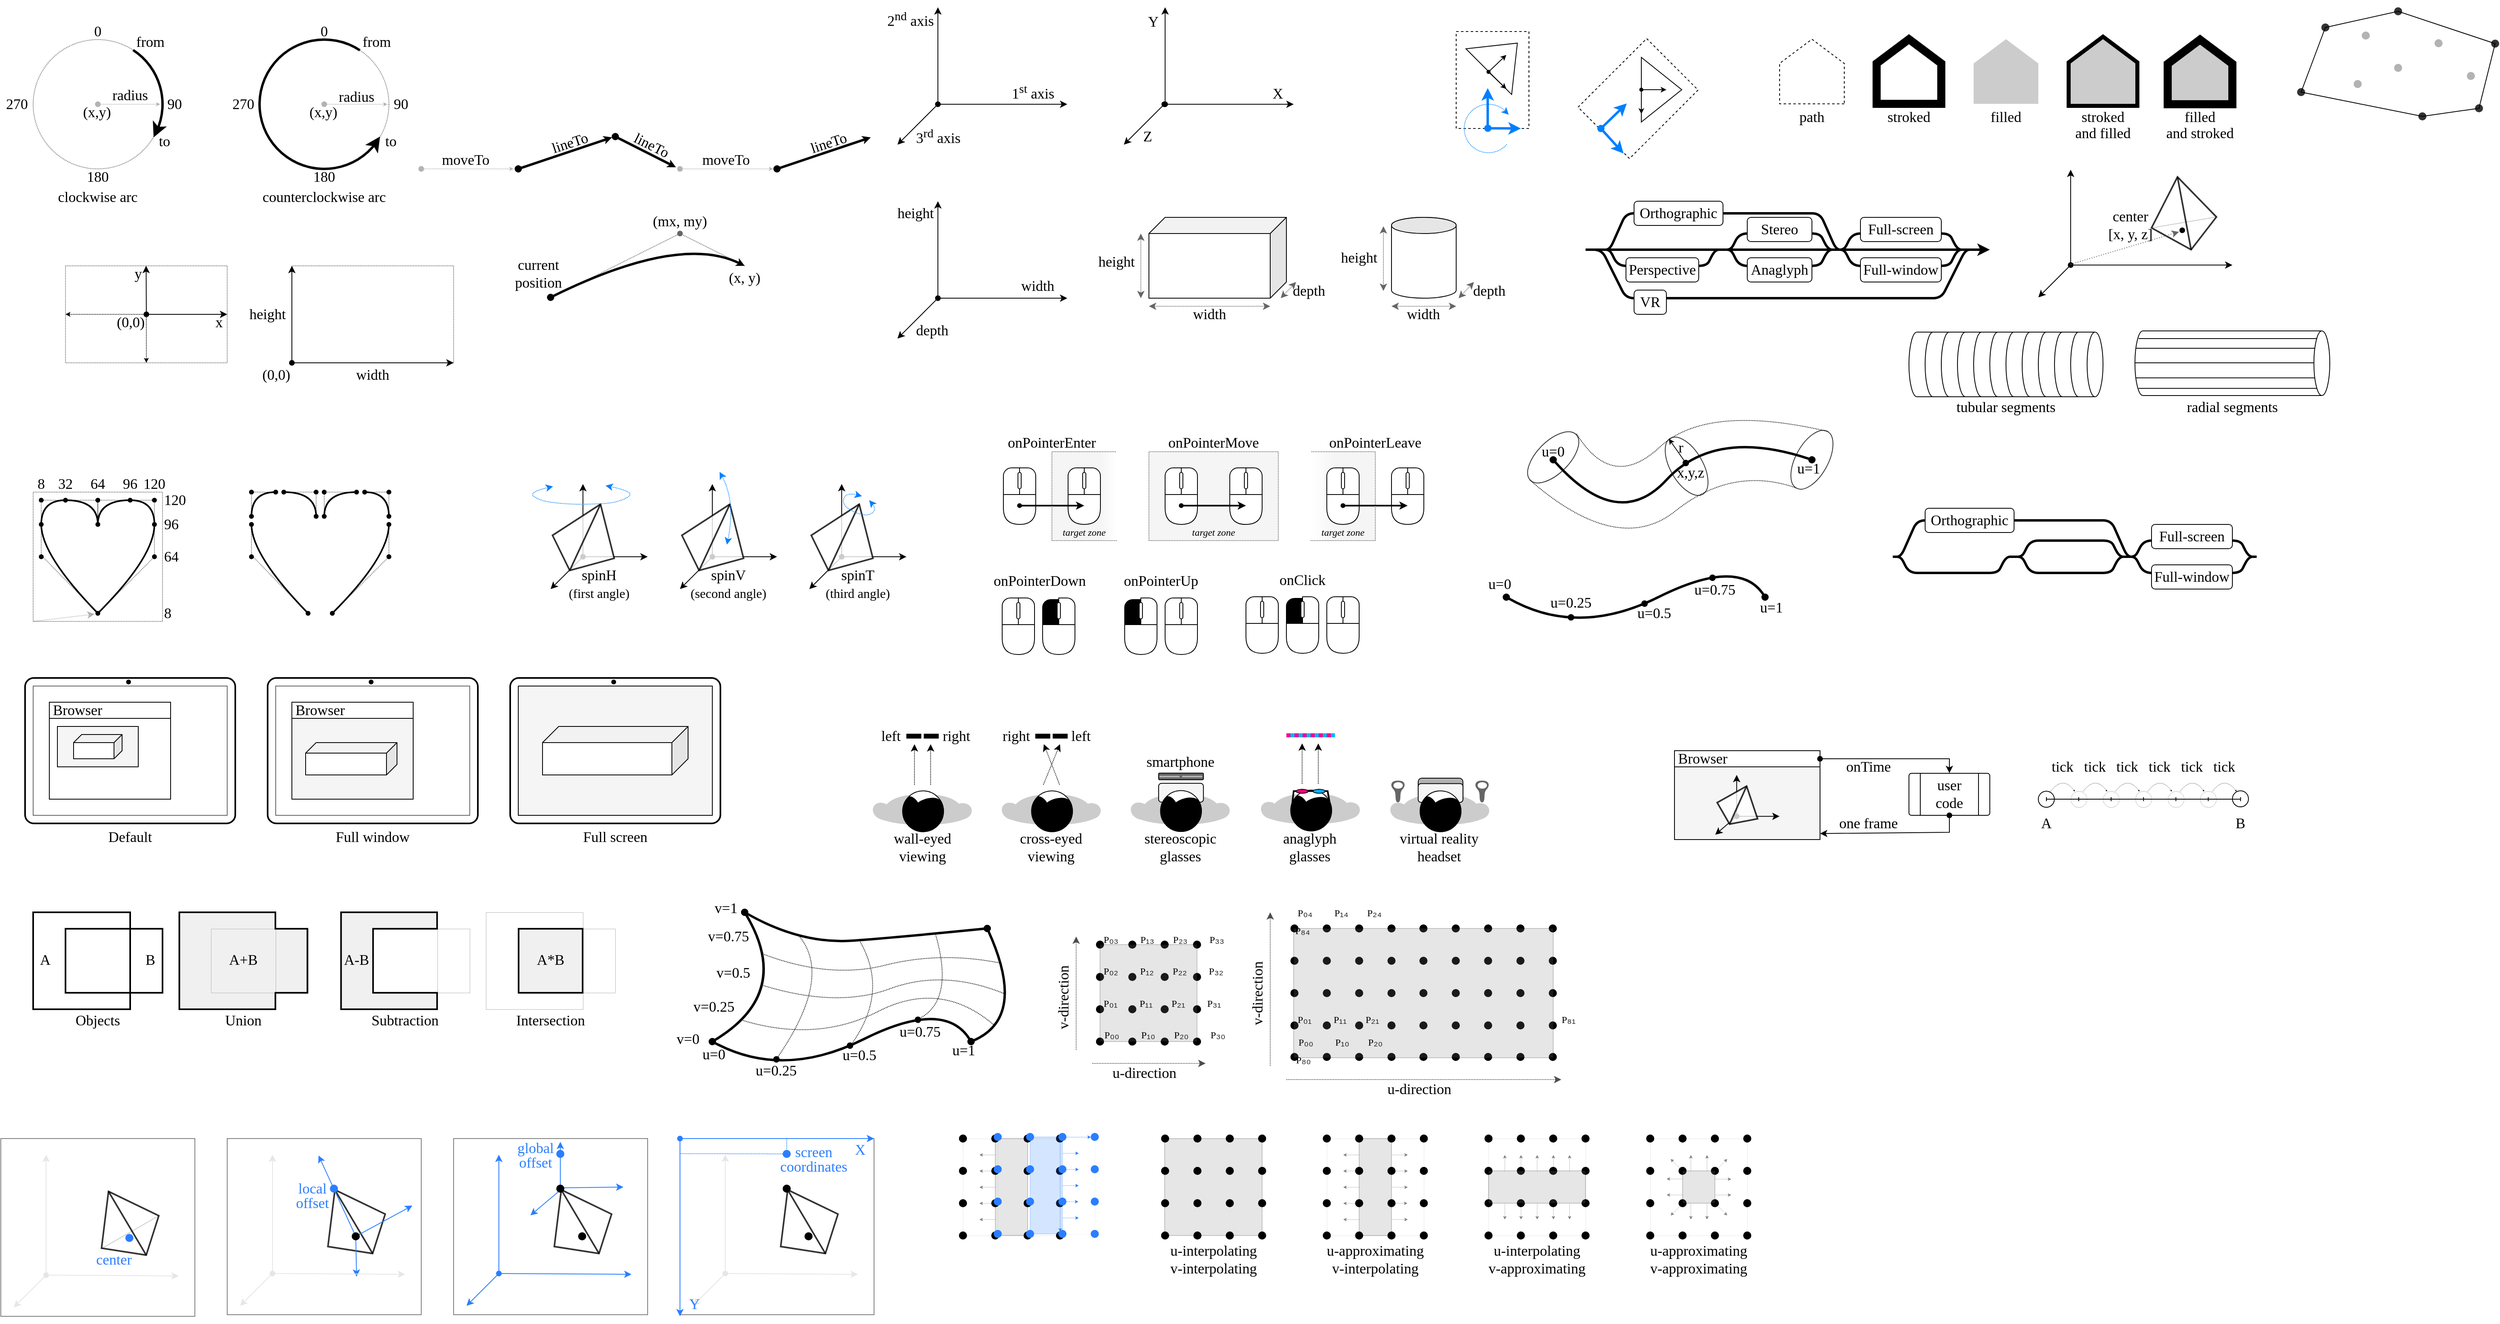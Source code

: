 <mxfile version="17.4.2" type="device"><diagram id="IulW4WTX1gy829L7mkmG" name="Page-1"><mxGraphModel dx="4026" dy="1846" grid="1" gridSize="10" guides="1" tooltips="1" connect="1" arrows="1" fold="1" page="1" pageScale="1" pageWidth="1100" pageHeight="850" math="0" shadow="0"><root><mxCell id="0"/><mxCell id="1" parent="0"/><mxCell id="WGfHCDGHl7FNsA6bRoNe-304" value="" style="rounded=0;whiteSpace=wrap;html=1;fontFamily=Calibri;fontSize=18;strokeColor=#000000;strokeWidth=1;fillColor=none;fontColor=#333333;opacity=50;connectable=0;allowArrows=0;" vertex="1" parent="1"><mxGeometry x="-520" y="1440" width="240" height="218" as="geometry"/></mxCell><mxCell id="WGfHCDGHl7FNsA6bRoNe-293" value="" style="verticalLabelPosition=bottom;verticalAlign=top;html=1;shape=mxgraph.basic.pyramid;dx1=0.4;dx2=0.61;dy1=0.7;dy2=0.55;strokeWidth=2;opacity=80;rotation=-20;connectable=0;allowArrows=0;" vertex="1" parent="1"><mxGeometry x="-684" y="1498" width="80.29" height="90" as="geometry"/></mxCell><mxCell id="WGfHCDGHl7FNsA6bRoNe-295" value="" style="endArrow=classic;html=1;rounded=0;strokeColor=#2A7EFF;" edge="1" parent="1"><mxGeometry width="50" height="50" relative="1" as="geometry"><mxPoint x="-640.998" y="1561" as="sourcePoint"/><mxPoint x="-640" y="1611" as="targetPoint"/></mxGeometry></mxCell><mxCell id="WGfHCDGHl7FNsA6bRoNe-296" value="" style="endArrow=classic;html=1;rounded=0;strokeColor=#2A7EFF;" edge="1" parent="1"><mxGeometry width="50" height="50" relative="1" as="geometry"><mxPoint x="-640.998" y="1561" as="sourcePoint"/><mxPoint x="-687" y="1461" as="targetPoint"/></mxGeometry></mxCell><mxCell id="WGfHCDGHl7FNsA6bRoNe-297" value="" style="endArrow=classic;html=1;rounded=0;startArrow=none;startFill=0;strokeColor=#2A7EFF;" edge="1" parent="1"><mxGeometry width="50" height="50" relative="1" as="geometry"><mxPoint x="-640.998" y="1561" as="sourcePoint"/><mxPoint x="-571" y="1523" as="targetPoint"/></mxGeometry></mxCell><mxCell id="WGfHCDGHl7FNsA6bRoNe-278" value="" style="rounded=0;whiteSpace=wrap;html=1;fontFamily=Calibri;fontSize=18;strokeColor=#000000;strokeWidth=1;fillColor=none;fontColor=#333333;opacity=50;connectable=0;allowArrows=0;" vertex="1" parent="1"><mxGeometry x="-1080" y="1440" width="240" height="220" as="geometry"/></mxCell><mxCell id="88OTifQyvIQlpUQxjGe7-357" value="" style="rounded=0;whiteSpace=wrap;html=1;fillColor=none;opacity=20;strokeWidth=0.5;dashed=1;dashPattern=1 1;allowArrows=0;connectable=0;" parent="1" vertex="1"><mxGeometry x="960" y="1440" width="120" height="120" as="geometry"/></mxCell><mxCell id="88OTifQyvIQlpUQxjGe7-396" value="" style="endArrow=none;dashed=1;html=1;rounded=0;dashPattern=1 1;fontSize=12;strokeColor=#808080;strokeWidth=0.5;entryX=0;entryY=1;entryDx=0;entryDy=0;startArrow=classic;startFill=1;endSize=3;startSize=3;" parent="1" target="88OTifQyvIQlpUQxjGe7-353" edge="1"><mxGeometry width="50" height="50" relative="1" as="geometry"><mxPoint x="985" y="1535" as="sourcePoint"/><mxPoint x="1010" y="1519.56" as="targetPoint"/></mxGeometry></mxCell><mxCell id="88OTifQyvIQlpUQxjGe7-397" value="" style="endArrow=classic;dashed=1;html=1;rounded=0;dashPattern=1 1;fontSize=12;strokeColor=#808080;strokeWidth=0.5;endFill=1;endSize=3;startSize=3;" parent="1" edge="1"><mxGeometry width="50" height="50" relative="1" as="geometry"><mxPoint x="1040" y="1480.0" as="sourcePoint"/><mxPoint x="1055" y="1465" as="targetPoint"/></mxGeometry></mxCell><mxCell id="88OTifQyvIQlpUQxjGe7-398" value="" style="endArrow=classic;dashed=1;html=1;rounded=0;dashPattern=1 1;fontSize=12;strokeColor=#808080;strokeWidth=0.5;endFill=1;endSize=3;startSize=3;" parent="1" edge="1"><mxGeometry width="50" height="50" relative="1" as="geometry"><mxPoint x="1040" y="1520.0" as="sourcePoint"/><mxPoint x="1055" y="1535" as="targetPoint"/></mxGeometry></mxCell><mxCell id="88OTifQyvIQlpUQxjGe7-399" value="" style="endArrow=none;dashed=1;html=1;rounded=0;dashPattern=1 1;fontSize=12;strokeColor=#808080;strokeWidth=0.5;startArrow=classic;startFill=1;endSize=3;startSize=3;" parent="1" edge="1"><mxGeometry width="50" height="50" relative="1" as="geometry"><mxPoint x="985" y="1465" as="sourcePoint"/><mxPoint x="1000" y="1480.0" as="targetPoint"/></mxGeometry></mxCell><mxCell id="88OTifQyvIQlpUQxjGe7-356" value="" style="rounded=0;whiteSpace=wrap;html=1;fillColor=none;opacity=20;strokeWidth=0.5;dashed=1;dashPattern=1 1;" parent="1" vertex="1"><mxGeometry x="760" y="1440" width="120" height="120" as="geometry"/></mxCell><mxCell id="88OTifQyvIQlpUQxjGe7-379" value="" style="endArrow=none;dashed=1;html=1;rounded=0;dashPattern=1 1;fontSize=12;strokeColor=#808080;strokeWidth=0.5;startArrow=classic;startFill=1;endSize=3;startSize=3;" parent="1" edge="1"><mxGeometry width="50" height="50" relative="1" as="geometry"><mxPoint x="819.92" y="1540" as="sourcePoint"/><mxPoint x="819.92" y="1520" as="targetPoint"/></mxGeometry></mxCell><mxCell id="88OTifQyvIQlpUQxjGe7-380" value="" style="endArrow=none;dashed=1;html=1;rounded=0;dashPattern=1 1;fontSize=12;strokeColor=#808080;strokeWidth=0.5;startArrow=classic;startFill=1;endSize=3;startSize=3;" parent="1" edge="1"><mxGeometry width="50" height="50" relative="1" as="geometry"><mxPoint x="840" y="1540" as="sourcePoint"/><mxPoint x="840" y="1520" as="targetPoint"/></mxGeometry></mxCell><mxCell id="88OTifQyvIQlpUQxjGe7-381" value="" style="endArrow=none;dashed=1;html=1;rounded=0;dashPattern=1 1;fontSize=12;strokeColor=#808080;strokeWidth=0.5;startArrow=classic;startFill=1;endSize=3;startSize=3;" parent="1" edge="1"><mxGeometry width="50" height="50" relative="1" as="geometry"><mxPoint x="860" y="1540" as="sourcePoint"/><mxPoint x="860" y="1520" as="targetPoint"/></mxGeometry></mxCell><mxCell id="88OTifQyvIQlpUQxjGe7-382" value="" style="endArrow=none;dashed=1;html=1;rounded=0;dashPattern=1 1;fontSize=12;strokeColor=#808080;strokeWidth=0.5;startArrow=classic;startFill=1;endSize=3;startSize=3;" parent="1" edge="1"><mxGeometry width="50" height="50" relative="1" as="geometry"><mxPoint x="799.92" y="1540" as="sourcePoint"/><mxPoint x="799.92" y="1520" as="targetPoint"/></mxGeometry></mxCell><mxCell id="88OTifQyvIQlpUQxjGe7-383" value="" style="endArrow=none;dashed=1;html=1;rounded=0;dashPattern=1 1;fontSize=12;strokeColor=#808080;strokeWidth=0.5;startArrow=classic;startFill=1;endSize=3;startSize=3;" parent="1" edge="1"><mxGeometry width="50" height="50" relative="1" as="geometry"><mxPoint x="779.92" y="1540" as="sourcePoint"/><mxPoint x="779.92" y="1520" as="targetPoint"/></mxGeometry></mxCell><mxCell id="88OTifQyvIQlpUQxjGe7-373" value="" style="endArrow=classic;dashed=1;html=1;rounded=0;dashPattern=1 1;fontSize=12;strokeColor=#808080;strokeWidth=0.5;endFill=1;endSize=3;startSize=3;" parent="1" edge="1"><mxGeometry width="50" height="50" relative="1" as="geometry"><mxPoint x="819.92" y="1480" as="sourcePoint"/><mxPoint x="819.92" y="1460" as="targetPoint"/></mxGeometry></mxCell><mxCell id="88OTifQyvIQlpUQxjGe7-374" value="" style="endArrow=classic;dashed=1;html=1;rounded=0;dashPattern=1 1;fontSize=12;strokeColor=#808080;strokeWidth=0.5;endFill=1;endSize=3;startSize=3;" parent="1" edge="1"><mxGeometry width="50" height="50" relative="1" as="geometry"><mxPoint x="840" y="1480" as="sourcePoint"/><mxPoint x="840" y="1460" as="targetPoint"/></mxGeometry></mxCell><mxCell id="88OTifQyvIQlpUQxjGe7-375" value="" style="endArrow=classic;dashed=1;html=1;rounded=0;dashPattern=1 1;fontSize=12;strokeColor=#808080;strokeWidth=0.5;endFill=1;endSize=3;startSize=3;" parent="1" edge="1"><mxGeometry width="50" height="50" relative="1" as="geometry"><mxPoint x="860" y="1480" as="sourcePoint"/><mxPoint x="860" y="1460" as="targetPoint"/></mxGeometry></mxCell><mxCell id="88OTifQyvIQlpUQxjGe7-376" value="" style="endArrow=classic;dashed=1;html=1;rounded=0;dashPattern=1 1;fontSize=12;strokeColor=#808080;strokeWidth=0.5;endFill=1;endSize=3;startSize=3;" parent="1" edge="1"><mxGeometry width="50" height="50" relative="1" as="geometry"><mxPoint x="799.92" y="1480" as="sourcePoint"/><mxPoint x="799.92" y="1460" as="targetPoint"/></mxGeometry></mxCell><mxCell id="88OTifQyvIQlpUQxjGe7-377" value="" style="endArrow=classic;dashed=1;html=1;rounded=0;dashPattern=1 1;fontSize=12;strokeColor=#808080;strokeWidth=0.5;endFill=1;endSize=3;startSize=3;" parent="1" edge="1"><mxGeometry width="50" height="50" relative="1" as="geometry"><mxPoint x="779.92" y="1480" as="sourcePoint"/><mxPoint x="779.92" y="1460" as="targetPoint"/></mxGeometry></mxCell><mxCell id="88OTifQyvIQlpUQxjGe7-369" value="" style="endArrow=classic;dashed=1;html=1;rounded=0;dashPattern=1 1;fontSize=12;strokeColor=#808080;strokeWidth=0.5;startArrow=none;startFill=0;endFill=1;endSize=3;startSize=3;" parent="1" edge="1"><mxGeometry width="50" height="50" relative="1" as="geometry"><mxPoint x="599.5" y="1519.86" as="sourcePoint"/><mxPoint x="580" y="1520" as="targetPoint"/></mxGeometry></mxCell><mxCell id="88OTifQyvIQlpUQxjGe7-132" value="" style="rounded=0;whiteSpace=wrap;html=1;fillColor=none;opacity=20;strokeWidth=0.5;dashed=1;dashPattern=1 1;allowArrows=0;connectable=0;" parent="1" vertex="1"><mxGeometry x="560" y="1440" width="120" height="120" as="geometry"/></mxCell><mxCell id="88OTifQyvIQlpUQxjGe7-367" value="" style="endArrow=classic;dashed=1;html=1;rounded=0;dashPattern=1 1;fontSize=12;strokeColor=#808080;strokeWidth=0.5;startArrow=none;startFill=0;endFill=1;endSize=3;startSize=3;" parent="1" edge="1"><mxGeometry width="50" height="50" relative="1" as="geometry"><mxPoint x="599" y="1479.86" as="sourcePoint"/><mxPoint x="580" y="1480" as="targetPoint"/></mxGeometry></mxCell><mxCell id="88OTifQyvIQlpUQxjGe7-361" value="" style="endArrow=none;dashed=1;html=1;rounded=0;dashPattern=1 1;fontSize=12;strokeColor=#808080;strokeWidth=0.5;endFill=0;startArrow=classic;startFill=1;endSize=3;startSize=3;" parent="1" edge="1"><mxGeometry width="50" height="50" relative="1" as="geometry"><mxPoint x="660" y="1500" as="sourcePoint"/><mxPoint x="640" y="1500" as="targetPoint"/></mxGeometry></mxCell><mxCell id="88OTifQyvIQlpUQxjGe7-362" value="" style="endArrow=none;dashed=1;html=1;rounded=0;dashPattern=1 1;fontSize=12;strokeColor=#808080;strokeWidth=0.5;endFill=0;startArrow=classic;startFill=1;endSize=3;startSize=3;" parent="1" edge="1"><mxGeometry width="50" height="50" relative="1" as="geometry"><mxPoint x="660" y="1480" as="sourcePoint"/><mxPoint x="640" y="1480" as="targetPoint"/></mxGeometry></mxCell><mxCell id="88OTifQyvIQlpUQxjGe7-363" value="" style="endArrow=none;dashed=1;html=1;rounded=0;dashPattern=1 1;fontSize=12;strokeColor=#808080;strokeWidth=0.5;endFill=0;startArrow=classic;startFill=1;endSize=3;startSize=3;" parent="1" edge="1"><mxGeometry width="50" height="50" relative="1" as="geometry"><mxPoint x="660" y="1460" as="sourcePoint"/><mxPoint x="640" y="1460" as="targetPoint"/></mxGeometry></mxCell><mxCell id="88OTifQyvIQlpUQxjGe7-364" value="" style="endArrow=none;dashed=1;html=1;rounded=0;dashPattern=1 1;fontSize=12;strokeColor=#808080;strokeWidth=0.5;endFill=0;startArrow=classic;startFill=1;endSize=3;startSize=3;" parent="1" edge="1"><mxGeometry width="50" height="50" relative="1" as="geometry"><mxPoint x="659.5" y="1519.86" as="sourcePoint"/><mxPoint x="639.5" y="1519.86" as="targetPoint"/></mxGeometry></mxCell><mxCell id="88OTifQyvIQlpUQxjGe7-365" value="" style="endArrow=none;dashed=1;html=1;rounded=0;dashPattern=1 1;fontSize=12;strokeColor=#808080;strokeWidth=0.5;endFill=0;startArrow=classic;startFill=1;endSize=3;startSize=3;" parent="1" edge="1"><mxGeometry width="50" height="50" relative="1" as="geometry"><mxPoint x="660" y="1540" as="sourcePoint"/><mxPoint x="640" y="1540" as="targetPoint"/></mxGeometry></mxCell><mxCell id="88OTifQyvIQlpUQxjGe7-317" value="" style="rounded=0;whiteSpace=wrap;html=1;fillColor=#808080;opacity=20;" parent="1" vertex="1"><mxGeometry x="600" y="1440" width="40" height="120" as="geometry"/></mxCell><mxCell id="88OTifQyvIQlpUQxjGe7-359" value="" style="rounded=0;whiteSpace=wrap;html=1;fillColor=#808080;opacity=20;" parent="1" vertex="1"><mxGeometry x="359.47" y="1440" width="120.53" height="120" as="geometry"/></mxCell><mxCell id="zbbeUznP1Jh5DOJNwvgs-125" value="" style="rounded=1;whiteSpace=wrap;html=1;fontFamily=Calibri;fontSize=18;strokeColor=#000000;strokeWidth=1;fillColor=#666666;" parent="1" vertex="1"><mxGeometry x="352" y="987.69" width="55.38" height="8.31" as="geometry"/></mxCell><mxCell id="zbbeUznP1Jh5DOJNwvgs-3" value="" style="ellipse;whiteSpace=wrap;html=1;aspect=fixed;fillColor=#000000;strokeColor=#FFFFFF;strokeWidth=4;" parent="1" vertex="1"><mxGeometry x="-927" y="870" width="10" height="10" as="geometry"/></mxCell><mxCell id="zbbeUznP1Jh5DOJNwvgs-2" value="" style="rounded=1;whiteSpace=wrap;html=1;fillColor=none;arcSize=6;connectable=0;allowArrows=0;strokeWidth=2;" parent="1" vertex="1"><mxGeometry x="-1050" y="870" width="260" height="180" as="geometry"/></mxCell><mxCell id="NYr2IJ3eyJCZdLrjKLzU-2" value="" style="shape=offPageConnector;whiteSpace=wrap;html=1;rotation=-180;fillColor=#CCCCCC;dashed=1;strokeColor=none;" parent="1" vertex="1"><mxGeometry x="1600" y="80.0" width="80" height="80" as="geometry"/></mxCell><mxCell id="7FwwJVHufF2n3ASIH5OX-14" value="" style="rounded=0;whiteSpace=wrap;html=1;fillColor=#f5f5f5;dashed=1;dashPattern=1 1;fontColor=#333333;strokeColor=none;" parent="1" vertex="1"><mxGeometry x="570" y="590" width="50" height="110" as="geometry"/></mxCell><mxCell id="1r7JpkNIC9cZ9DD8CkFM-86" value="" style="group;fillColor=none;" parent="1" vertex="1" connectable="0"><mxGeometry x="560" y="610" width="60" height="90" as="geometry"/></mxCell><mxCell id="7FwwJVHufF2n3ASIH5OX-15" value="" style="rounded=0;whiteSpace=wrap;html=1;fillColor=#f5f5f5;dashed=1;dashPattern=1 1;fontColor=#333333;strokeColor=none;gradientColor=#ffffff;gradientDirection=west;" parent="1r7JpkNIC9cZ9DD8CkFM-86" vertex="1"><mxGeometry x="-20" y="-20" width="30" height="110" as="geometry"/></mxCell><mxCell id="1r7JpkNIC9cZ9DD8CkFM-87" value="" style="verticalLabelPosition=bottom;verticalAlign=top;html=1;shape=mxgraph.basic.diag_round_rect;dx=15;allowArrows=0;connectable=0;" parent="1r7JpkNIC9cZ9DD8CkFM-86" vertex="1"><mxGeometry width="20" height="45" as="geometry"/></mxCell><mxCell id="1r7JpkNIC9cZ9DD8CkFM-88" value="" style="verticalLabelPosition=bottom;verticalAlign=top;html=1;shape=mxgraph.basic.diag_round_rect;dx=15;flipH=1;allowArrows=0;connectable=0;" parent="1r7JpkNIC9cZ9DD8CkFM-86" vertex="1"><mxGeometry x="20" width="20" height="44" as="geometry"/></mxCell><mxCell id="1r7JpkNIC9cZ9DD8CkFM-89" value="" style="shape=delay;whiteSpace=wrap;html=1;rotation=90;connectable=0;allowArrows=0;" parent="1r7JpkNIC9cZ9DD8CkFM-86" vertex="1"><mxGeometry x="1.5" y="31.5" width="37" height="40" as="geometry"/></mxCell><mxCell id="1r7JpkNIC9cZ9DD8CkFM-90" value="" style="rounded=1;whiteSpace=wrap;html=1;arcSize=50;allowArrows=0;connectable=0;" parent="1r7JpkNIC9cZ9DD8CkFM-86" vertex="1"><mxGeometry x="18" y="5.657" width="4" height="20.202" as="geometry"/></mxCell><mxCell id="7FwwJVHufF2n3ASIH5OX-12" value="" style="rounded=0;whiteSpace=wrap;html=1;fillColor=#f5f5f5;dashed=1;dashPattern=1 1;fontColor=#333333;strokeColor=none;gradientColor=#ffffff;gradientDirection=east;" parent="1" vertex="1"><mxGeometry x="280" y="590" width="20" height="110" as="geometry"/></mxCell><mxCell id="7FwwJVHufF2n3ASIH5OX-2" value="" style="rounded=0;whiteSpace=wrap;html=1;fillColor=#f5f5f5;dashed=1;dashPattern=1 1;fontColor=#333333;strokeColor=none;" parent="1" vertex="1"><mxGeometry x="220" y="590" width="60" height="110" as="geometry"/></mxCell><mxCell id="7FwwJVHufF2n3ASIH5OX-1" value="" style="rounded=0;whiteSpace=wrap;html=1;fillColor=#f5f5f5;dashed=1;dashPattern=1 1;fontColor=#333333;strokeColor=#666666;" parent="1" vertex="1"><mxGeometry x="340" y="590" width="160" height="110" as="geometry"/></mxCell><mxCell id="rJn-vDhGcc_ENqnjwJdY-5" value="" style="rounded=0;whiteSpace=wrap;html=1;dashed=1;fillColor=none;connectable=0;allowArrows=0;" parent="1" vertex="1"><mxGeometry x="720" y="70" width="90" height="120" as="geometry"/></mxCell><mxCell id="BnQ1cHRjBtLnelOh4Txh-79" value="" style="endArrow=none;html=1;fontFamily=Calibri;fontSize=18;strokeWidth=3;strokeColor=#000000;rounded=1;" parent="1" edge="1"><mxGeometry width="50" height="50" relative="1" as="geometry"><mxPoint x="1360" y="340" as="sourcePoint"/><mxPoint x="880" y="340" as="targetPoint"/><Array as="points"><mxPoint x="1350" y="340"/><mxPoint x="1320" y="400"/><mxPoint x="930" y="400"/><mxPoint x="900" y="340"/></Array></mxGeometry></mxCell><mxCell id="BnQ1cHRjBtLnelOh4Txh-62" value="" style="endArrow=classic;html=1;fontFamily=Calibri;fontSize=18;strokeWidth=3;strokeColor=#000000;rounded=1;endFill=1;" parent="1" edge="1"><mxGeometry width="50" height="50" relative="1" as="geometry"><mxPoint x="880" y="340" as="sourcePoint"/><mxPoint x="1380" y="340" as="targetPoint"/></mxGeometry></mxCell><mxCell id="phZSo0MRXo7aLX_ubmZk-1" value="" style="endArrow=classic;html=1;rounded=0;" parent="1" edge="1"><mxGeometry width="50" height="50" relative="1" as="geometry"><mxPoint x="79" y="160" as="sourcePoint"/><mxPoint x="79" y="40" as="targetPoint"/></mxGeometry></mxCell><mxCell id="phZSo0MRXo7aLX_ubmZk-2" value="" style="endArrow=classic;html=1;rounded=0;startArrow=oval;startFill=1;" parent="1" edge="1"><mxGeometry width="50" height="50" relative="1" as="geometry"><mxPoint x="79" y="160" as="sourcePoint"/><mxPoint x="239" y="160" as="targetPoint"/></mxGeometry></mxCell><mxCell id="phZSo0MRXo7aLX_ubmZk-3" value="" style="endArrow=classic;html=1;rounded=0;" parent="1" edge="1"><mxGeometry width="50" height="50" relative="1" as="geometry"><mxPoint x="79" y="160" as="sourcePoint"/><mxPoint x="29" y="210" as="targetPoint"/></mxGeometry></mxCell><mxCell id="phZSo0MRXo7aLX_ubmZk-5" value="1&lt;sup&gt;st&lt;/sup&gt; axis" style="text;html=1;strokeColor=none;fillColor=none;align=right;verticalAlign=middle;whiteSpace=wrap;rounded=0;fontFamily=Calibri;fontSize=18;" parent="1" vertex="1"><mxGeometry x="170" y="130" width="55" height="30" as="geometry"/></mxCell><mxCell id="phZSo0MRXo7aLX_ubmZk-6" value="2&lt;sup&gt;nd&lt;/sup&gt; axis" style="text;html=1;strokeColor=none;fillColor=none;align=right;verticalAlign=middle;whiteSpace=wrap;rounded=0;fontFamily=Calibri;fontSize=18;" parent="1" vertex="1"><mxGeometry x="16" y="40" width="60" height="30" as="geometry"/></mxCell><mxCell id="phZSo0MRXo7aLX_ubmZk-7" value="3&lt;sup&gt;rd&lt;/sup&gt; axis" style="text;html=1;strokeColor=none;fillColor=none;align=left;verticalAlign=middle;whiteSpace=wrap;rounded=0;rotation=0;fontFamily=Calibri;fontSize=18;" parent="1" vertex="1"><mxGeometry x="50" y="190" width="70" height="20" as="geometry"/></mxCell><mxCell id="phZSo0MRXo7aLX_ubmZk-9" value="" style="endArrow=classic;html=1;rounded=0;startArrow=oval;startFill=1;" parent="1" edge="1"><mxGeometry width="50" height="50" relative="1" as="geometry"><mxPoint x="359" y="160" as="sourcePoint"/><mxPoint x="519" y="160" as="targetPoint"/></mxGeometry></mxCell><mxCell id="phZSo0MRXo7aLX_ubmZk-10" value="" style="endArrow=classic;html=1;rounded=0;" parent="1" edge="1"><mxGeometry width="50" height="50" relative="1" as="geometry"><mxPoint x="359" y="160" as="sourcePoint"/><mxPoint x="309" y="210" as="targetPoint"/></mxGeometry></mxCell><mxCell id="phZSo0MRXo7aLX_ubmZk-11" value="X" style="text;html=1;strokeColor=none;fillColor=none;align=right;verticalAlign=middle;whiteSpace=wrap;rounded=0;fontFamily=Calibri;fontSize=18;" parent="1" vertex="1"><mxGeometry x="489" y="137" width="19" height="20" as="geometry"/></mxCell><mxCell id="phZSo0MRXo7aLX_ubmZk-12" value="Y" style="text;html=1;strokeColor=none;fillColor=none;align=right;verticalAlign=middle;whiteSpace=wrap;rounded=0;fontFamily=Calibri;fontSize=18;" parent="1" vertex="1"><mxGeometry x="334" y="43" width="20" height="30" as="geometry"/></mxCell><mxCell id="phZSo0MRXo7aLX_ubmZk-13" value="Z" style="text;html=1;strokeColor=none;fillColor=none;align=left;verticalAlign=middle;whiteSpace=wrap;rounded=0;rotation=0;fontFamily=Calibri;fontSize=18;" parent="1" vertex="1"><mxGeometry x="330.5" y="190" width="27" height="20" as="geometry"/></mxCell><mxCell id="phZSo0MRXo7aLX_ubmZk-24" value="" style="endArrow=classic;html=1;rounded=0;" parent="1" edge="1"><mxGeometry width="50" height="50" relative="1" as="geometry"><mxPoint x="79" y="400" as="sourcePoint"/><mxPoint x="79" y="280.0" as="targetPoint"/></mxGeometry></mxCell><mxCell id="phZSo0MRXo7aLX_ubmZk-25" value="" style="endArrow=classic;html=1;rounded=0;startArrow=oval;startFill=1;" parent="1" edge="1"><mxGeometry width="50" height="50" relative="1" as="geometry"><mxPoint x="79" y="400" as="sourcePoint"/><mxPoint x="239" y="400" as="targetPoint"/></mxGeometry></mxCell><mxCell id="phZSo0MRXo7aLX_ubmZk-26" value="" style="endArrow=classic;html=1;rounded=0;" parent="1" edge="1"><mxGeometry width="50" height="50" relative="1" as="geometry"><mxPoint x="79" y="400" as="sourcePoint"/><mxPoint x="29" y="450" as="targetPoint"/></mxGeometry></mxCell><mxCell id="phZSo0MRXo7aLX_ubmZk-27" value="width" style="text;html=1;strokeColor=none;fillColor=none;align=right;verticalAlign=middle;whiteSpace=wrap;rounded=0;fontFamily=Calibri;fontSize=18;" parent="1" vertex="1"><mxGeometry x="170" y="370" width="55" height="30" as="geometry"/></mxCell><mxCell id="phZSo0MRXo7aLX_ubmZk-28" value="height" style="text;html=1;strokeColor=none;fillColor=none;align=right;verticalAlign=middle;whiteSpace=wrap;rounded=0;fontFamily=Calibri;fontSize=18;" parent="1" vertex="1"><mxGeometry x="16" y="280" width="60" height="30" as="geometry"/></mxCell><mxCell id="phZSo0MRXo7aLX_ubmZk-29" value="depth" style="text;html=1;strokeColor=none;fillColor=none;align=left;verticalAlign=middle;whiteSpace=wrap;rounded=0;rotation=0;fontFamily=Calibri;fontSize=18;" parent="1" vertex="1"><mxGeometry x="50" y="430" width="70" height="20" as="geometry"/></mxCell><mxCell id="ebg2EoQCEzA1w5JfKJvw-1" value="" style="shape=cube;whiteSpace=wrap;html=1;boundedLbl=1;backgroundOutline=1;darkOpacity=0.05;darkOpacity2=0.1;flipH=1;" parent="1" vertex="1"><mxGeometry x="340" y="300" width="170" height="100" as="geometry"/></mxCell><mxCell id="ebg2EoQCEzA1w5JfKJvw-2" value="width" style="text;html=1;strokeColor=none;fillColor=none;align=center;verticalAlign=middle;whiteSpace=wrap;rounded=0;fontFamily=Calibri;fontSize=18;" parent="1" vertex="1"><mxGeometry x="340" y="410" width="150" height="20" as="geometry"/></mxCell><mxCell id="ebg2EoQCEzA1w5JfKJvw-3" value="height" style="text;html=1;strokeColor=none;fillColor=none;align=center;verticalAlign=middle;whiteSpace=wrap;rounded=0;fontFamily=Calibri;fontSize=18;" parent="1" vertex="1"><mxGeometry x="270" y="340" width="60" height="30" as="geometry"/></mxCell><mxCell id="ebg2EoQCEzA1w5JfKJvw-4" value="depth" style="text;html=1;strokeColor=none;fillColor=none;align=left;verticalAlign=middle;whiteSpace=wrap;rounded=0;rotation=0;fontFamily=Calibri;fontSize=18;" parent="1" vertex="1"><mxGeometry x="516" y="381" width="70" height="20" as="geometry"/></mxCell><mxCell id="ebg2EoQCEzA1w5JfKJvw-9" value="" style="shape=cylinder3;whiteSpace=wrap;html=1;boundedLbl=1;backgroundOutline=1;size=9.833;" parent="1" vertex="1"><mxGeometry x="640" y="300" width="80" height="100" as="geometry"/></mxCell><mxCell id="ebg2EoQCEzA1w5JfKJvw-10" value="" style="endArrow=classic;startArrow=classic;html=1;rounded=0;strokeColor=#666666;dashed=1;dashPattern=1 1;" parent="1" edge="1"><mxGeometry width="50" height="50" relative="1" as="geometry"><mxPoint x="340" y="410" as="sourcePoint"/><mxPoint x="490" y="410" as="targetPoint"/></mxGeometry></mxCell><mxCell id="ebg2EoQCEzA1w5JfKJvw-11" value="" style="endArrow=classic;startArrow=classic;html=1;rounded=0;strokeColor=#666666;dashed=1;dashPattern=1 1;" parent="1" edge="1"><mxGeometry width="50" height="50" relative="1" as="geometry"><mxPoint x="640" y="410" as="sourcePoint"/><mxPoint x="720" y="410" as="targetPoint"/></mxGeometry></mxCell><mxCell id="ebg2EoQCEzA1w5JfKJvw-12" value="width" style="text;html=1;strokeColor=none;fillColor=none;align=center;verticalAlign=middle;whiteSpace=wrap;rounded=0;fontFamily=Calibri;fontSize=18;" parent="1" vertex="1"><mxGeometry x="640" y="410" width="79" height="20" as="geometry"/></mxCell><mxCell id="ebg2EoQCEzA1w5JfKJvw-13" value="" style="endArrow=classic;startArrow=classic;html=1;rounded=0;strokeColor=#666666;dashed=1;dashPattern=1 1;" parent="1" edge="1"><mxGeometry width="50" height="50" relative="1" as="geometry"><mxPoint x="330" y="400" as="sourcePoint"/><mxPoint x="330" y="320" as="targetPoint"/></mxGeometry></mxCell><mxCell id="ebg2EoQCEzA1w5JfKJvw-14" value="" style="endArrow=classic;startArrow=classic;html=1;rounded=0;strokeColor=#666666;dashed=1;dashPattern=1 1;" parent="1" edge="1"><mxGeometry width="50" height="50" relative="1" as="geometry"><mxPoint x="630" y="391" as="sourcePoint"/><mxPoint x="630" y="311" as="targetPoint"/></mxGeometry></mxCell><mxCell id="ebg2EoQCEzA1w5JfKJvw-15" value="" style="ellipse;whiteSpace=wrap;html=1;fillColor=#E6E6E6;" parent="1" vertex="1"><mxGeometry x="640" y="300" width="80" height="20" as="geometry"/></mxCell><mxCell id="ebg2EoQCEzA1w5JfKJvw-16" value="height" style="text;html=1;strokeColor=none;fillColor=none;align=center;verticalAlign=middle;whiteSpace=wrap;rounded=0;fontFamily=Calibri;fontSize=18;" parent="1" vertex="1"><mxGeometry x="570" y="335" width="60" height="30" as="geometry"/></mxCell><mxCell id="ebg2EoQCEzA1w5JfKJvw-17" value="" style="endArrow=classic;startArrow=classic;html=1;rounded=0;strokeColor=#666666;dashed=1;dashPattern=1 1;" parent="1" edge="1"><mxGeometry width="50" height="50" relative="1" as="geometry"><mxPoint x="503" y="400" as="sourcePoint"/><mxPoint x="522" y="380" as="targetPoint"/></mxGeometry></mxCell><mxCell id="ebg2EoQCEzA1w5JfKJvw-18" value="" style="endArrow=classic;startArrow=classic;html=1;rounded=0;strokeColor=#666666;dashed=1;dashPattern=1 1;" parent="1" edge="1"><mxGeometry width="50" height="50" relative="1" as="geometry"><mxPoint x="723" y="400" as="sourcePoint"/><mxPoint x="742" y="380" as="targetPoint"/></mxGeometry></mxCell><mxCell id="ebg2EoQCEzA1w5JfKJvw-19" value="depth" style="text;html=1;strokeColor=none;fillColor=none;align=left;verticalAlign=middle;whiteSpace=wrap;rounded=0;rotation=0;fontFamily=Calibri;fontSize=18;" parent="1" vertex="1"><mxGeometry x="739" y="381" width="70" height="20" as="geometry"/></mxCell><mxCell id="BnQ1cHRjBtLnelOh4Txh-74" value="VR" style="rounded=1;whiteSpace=wrap;html=1;fontFamily=Calibri;fontSize=18;" parent="1" vertex="1"><mxGeometry x="940" y="390" width="40" height="30" as="geometry"/></mxCell><mxCell id="BnQ1cHRjBtLnelOh4Txh-58" value="" style="endArrow=none;html=1;fontFamily=Calibri;fontSize=18;strokeWidth=3;strokeColor=#000000;rounded=1;" parent="1" edge="1"><mxGeometry width="50" height="50" relative="1" as="geometry"><mxPoint x="1350" y="340" as="sourcePoint"/><mxPoint x="1190" y="340" as="targetPoint"/><Array as="points"><mxPoint x="1340" y="340"/><mxPoint x="1330" y="320"/><mxPoint x="1210" y="320"/><mxPoint x="1200" y="340"/></Array></mxGeometry></mxCell><mxCell id="BnQ1cHRjBtLnelOh4Txh-59" value="" style="endArrow=none;html=1;fontFamily=Calibri;fontSize=18;strokeWidth=3;strokeColor=#000000;rounded=1;" parent="1" edge="1"><mxGeometry width="50" height="50" relative="1" as="geometry"><mxPoint x="1350" y="340" as="sourcePoint"/><mxPoint x="1190" y="340" as="targetPoint"/><Array as="points"><mxPoint x="1340" y="340"/><mxPoint x="1330" y="360"/><mxPoint x="1210" y="360"/><mxPoint x="1200" y="340"/></Array></mxGeometry></mxCell><mxCell id="BnQ1cHRjBtLnelOh4Txh-60" value="Full-window" style="rounded=1;whiteSpace=wrap;html=1;fontFamily=Calibri;fontSize=18;" parent="1" vertex="1"><mxGeometry x="1220" y="350" width="100" height="30" as="geometry"/></mxCell><mxCell id="BnQ1cHRjBtLnelOh4Txh-61" value="Full-screen" style="rounded=1;whiteSpace=wrap;html=1;fontFamily=Calibri;fontSize=18;" parent="1" vertex="1"><mxGeometry x="1220" y="300" width="100" height="30" as="geometry"/></mxCell><mxCell id="BnQ1cHRjBtLnelOh4Txh-64" value="" style="endArrow=none;html=1;fontFamily=Calibri;fontSize=18;strokeWidth=3;strokeColor=#000000;rounded=1;" parent="1" edge="1"><mxGeometry width="50" height="50" relative="1" as="geometry"><mxPoint x="1190" y="340" as="sourcePoint"/><mxPoint x="1050" y="340" as="targetPoint"/><Array as="points"><mxPoint x="1180" y="340"/><mxPoint x="1170" y="320"/><mxPoint x="1070" y="320"/><mxPoint x="1060" y="340"/></Array></mxGeometry></mxCell><mxCell id="BnQ1cHRjBtLnelOh4Txh-65" value="" style="endArrow=none;html=1;fontFamily=Calibri;fontSize=18;strokeWidth=3;strokeColor=#000000;rounded=1;" parent="1" edge="1"><mxGeometry width="50" height="50" relative="1" as="geometry"><mxPoint x="1190" y="340" as="sourcePoint"/><mxPoint x="1050" y="340" as="targetPoint"/><Array as="points"><mxPoint x="1180" y="340"/><mxPoint x="1170" y="360"/><mxPoint x="1070" y="360"/><mxPoint x="1060" y="340"/></Array></mxGeometry></mxCell><mxCell id="BnQ1cHRjBtLnelOh4Txh-66" value="Anaglyph" style="rounded=1;whiteSpace=wrap;html=1;fontFamily=Calibri;fontSize=18;" parent="1" vertex="1"><mxGeometry x="1080" y="350" width="80" height="30" as="geometry"/></mxCell><mxCell id="BnQ1cHRjBtLnelOh4Txh-67" value="Stereo" style="rounded=1;whiteSpace=wrap;html=1;fontFamily=Calibri;fontSize=18;" parent="1" vertex="1"><mxGeometry x="1080" y="300" width="80" height="30" as="geometry"/></mxCell><mxCell id="BnQ1cHRjBtLnelOh4Txh-75" value="" style="endArrow=none;html=1;fontFamily=Calibri;fontSize=18;strokeWidth=3;strokeColor=#000000;rounded=1;" parent="1" edge="1"><mxGeometry width="50" height="50" relative="1" as="geometry"><mxPoint x="1050" y="340" as="sourcePoint"/><mxPoint x="900" y="340" as="targetPoint"/><Array as="points"><mxPoint x="1040" y="340"/><mxPoint x="1030" y="360"/><mxPoint x="920" y="360"/><mxPoint x="910" y="340"/></Array></mxGeometry></mxCell><mxCell id="BnQ1cHRjBtLnelOh4Txh-72" value="Perspective" style="rounded=1;whiteSpace=wrap;html=1;fontFamily=Calibri;fontSize=18;" parent="1" vertex="1"><mxGeometry x="930" y="350" width="90" height="30" as="geometry"/></mxCell><mxCell id="BnQ1cHRjBtLnelOh4Txh-77" value="" style="endArrow=none;html=1;fontFamily=Calibri;fontSize=18;strokeWidth=3;strokeColor=#000000;rounded=1;" parent="1" edge="1"><mxGeometry width="50" height="50" relative="1" as="geometry"><mxPoint x="1200" y="340" as="sourcePoint"/><mxPoint x="900" y="340" as="targetPoint"/><Array as="points"><mxPoint x="1190" y="340"/><mxPoint x="1170" y="295"/><mxPoint x="930" y="295"/><mxPoint x="910" y="340"/></Array></mxGeometry></mxCell><mxCell id="BnQ1cHRjBtLnelOh4Txh-69" value="Orthographic" style="rounded=1;whiteSpace=wrap;html=1;fontFamily=Calibri;fontSize=18;" parent="1" vertex="1"><mxGeometry x="940" y="280" width="110" height="30" as="geometry"/></mxCell><mxCell id="mS9Cdpgdg8d4ndFLmbpp-4" value="spinH&lt;br&gt;&lt;font style=&quot;font-size: 16px&quot;&gt;(first angle)&lt;/font&gt;" style="text;html=1;strokeColor=none;fillColor=none;align=center;verticalAlign=middle;whiteSpace=wrap;rounded=0;fontFamily=Calibri;fontSize=18;connectable=0;allowArrows=0;" parent="1" vertex="1"><mxGeometry x="-400" y="730" width="120" height="47" as="geometry"/></mxCell><mxCell id="mS9Cdpgdg8d4ndFLmbpp-9" value="spinV&lt;br&gt;&lt;font style=&quot;font-size: 16px&quot;&gt;(second angle)&lt;/font&gt;" style="text;html=1;strokeColor=none;fillColor=none;align=center;verticalAlign=middle;whiteSpace=wrap;rounded=0;fontFamily=Calibri;fontSize=18;connectable=0;allowArrows=0;" parent="1" vertex="1"><mxGeometry x="-240" y="730" width="120" height="47" as="geometry"/></mxCell><mxCell id="mS9Cdpgdg8d4ndFLmbpp-36" value="spinT&lt;br&gt;&lt;font style=&quot;font-size: 16px&quot;&gt;(third angle)&lt;/font&gt;" style="text;html=1;strokeColor=none;fillColor=none;align=center;verticalAlign=middle;whiteSpace=wrap;rounded=0;fontFamily=Calibri;fontSize=18;connectable=0;allowArrows=0;" parent="1" vertex="1"><mxGeometry x="-80" y="730" width="120" height="47" as="geometry"/></mxCell><mxCell id="ApqP_NUCSL2yYaHnZZfl-57" value="" style="endArrow=classic;html=1;rounded=0;" parent="1" edge="1"><mxGeometry width="50" height="50" relative="1" as="geometry"><mxPoint x="-360" y="720" as="sourcePoint"/><mxPoint x="-360" y="630" as="targetPoint"/></mxGeometry></mxCell><mxCell id="ApqP_NUCSL2yYaHnZZfl-58" value="" style="endArrow=classic;html=1;rounded=0;startArrow=oval;startFill=1;" parent="1" edge="1"><mxGeometry width="50" height="50" relative="1" as="geometry"><mxPoint x="-360" y="720" as="sourcePoint"/><mxPoint x="-280" y="720" as="targetPoint"/></mxGeometry></mxCell><mxCell id="ApqP_NUCSL2yYaHnZZfl-59" value="" style="endArrow=classic;html=1;rounded=0;" parent="1" edge="1"><mxGeometry width="50" height="50" relative="1" as="geometry"><mxPoint x="-360" y="720" as="sourcePoint"/><mxPoint x="-400" y="760" as="targetPoint"/></mxGeometry></mxCell><mxCell id="ApqP_NUCSL2yYaHnZZfl-63" value="" style="verticalLabelPosition=bottom;verticalAlign=top;html=1;shape=mxgraph.basic.pyramid;dx1=0.4;dx2=0.5;dy1=0.7;dy2=0.55;strokeWidth=2;opacity=80;rotation=30;" parent="1" vertex="1"><mxGeometry x="-394" y="653" width="80.29" height="90" as="geometry"/></mxCell><mxCell id="ApqP_NUCSL2yYaHnZZfl-66" value="" style="endArrow=classic;html=1;strokeColor=#007FFF;strokeWidth=1;startArrow=classic;startFill=1;dashed=1;dashPattern=1 1;curved=1;" parent="1" edge="1"><mxGeometry width="50" height="50" relative="1" as="geometry"><mxPoint x="-397" y="633" as="sourcePoint"/><mxPoint x="-332" y="632" as="targetPoint"/><Array as="points"><mxPoint x="-428" y="640"/><mxPoint x="-413" y="651"/><mxPoint x="-379" y="655"/><mxPoint x="-348" y="655"/><mxPoint x="-317" y="653"/><mxPoint x="-293" y="640"/></Array></mxGeometry></mxCell><mxCell id="ApqP_NUCSL2yYaHnZZfl-72" value="" style="endArrow=classic;html=1;rounded=0;" parent="1" edge="1"><mxGeometry width="50" height="50" relative="1" as="geometry"><mxPoint x="-200.0" y="720" as="sourcePoint"/><mxPoint x="-200.0" y="630" as="targetPoint"/></mxGeometry></mxCell><mxCell id="ApqP_NUCSL2yYaHnZZfl-73" value="" style="endArrow=classic;html=1;rounded=0;startArrow=oval;startFill=1;" parent="1" edge="1"><mxGeometry width="50" height="50" relative="1" as="geometry"><mxPoint x="-200.0" y="720" as="sourcePoint"/><mxPoint x="-120.0" y="720" as="targetPoint"/></mxGeometry></mxCell><mxCell id="ApqP_NUCSL2yYaHnZZfl-74" value="" style="endArrow=classic;html=1;rounded=0;" parent="1" edge="1"><mxGeometry width="50" height="50" relative="1" as="geometry"><mxPoint x="-200.0" y="720" as="sourcePoint"/><mxPoint x="-240.0" y="760" as="targetPoint"/></mxGeometry></mxCell><mxCell id="ApqP_NUCSL2yYaHnZZfl-75" value="" style="verticalLabelPosition=bottom;verticalAlign=top;html=1;shape=mxgraph.basic.pyramid;dx1=0.4;dx2=0.5;dy1=0.7;dy2=0.55;strokeWidth=2;opacity=80;rotation=30;" parent="1" vertex="1"><mxGeometry x="-234" y="653" width="80.29" height="90" as="geometry"/></mxCell><mxCell id="ApqP_NUCSL2yYaHnZZfl-79" value="" style="endArrow=classic;html=1;strokeColor=#007FFF;strokeWidth=1;startArrow=classic;startFill=1;dashed=1;dashPattern=1 1;curved=1;" parent="1" edge="1"><mxGeometry width="50" height="50" relative="1" as="geometry"><mxPoint x="-182" y="705" as="sourcePoint"/><mxPoint x="-191" y="615" as="targetPoint"/><Array as="points"><mxPoint x="-171" y="652"/></Array></mxGeometry></mxCell><mxCell id="ApqP_NUCSL2yYaHnZZfl-80" value="" style="endArrow=classic;html=1;rounded=0;" parent="1" edge="1"><mxGeometry width="50" height="50" relative="1" as="geometry"><mxPoint x="-40.0" y="720" as="sourcePoint"/><mxPoint x="-40.0" y="630" as="targetPoint"/></mxGeometry></mxCell><mxCell id="ApqP_NUCSL2yYaHnZZfl-81" value="" style="endArrow=classic;html=1;rounded=0;startArrow=oval;startFill=1;" parent="1" edge="1"><mxGeometry width="50" height="50" relative="1" as="geometry"><mxPoint x="-40.0" y="720" as="sourcePoint"/><mxPoint x="40.0" y="720" as="targetPoint"/></mxGeometry></mxCell><mxCell id="ApqP_NUCSL2yYaHnZZfl-82" value="" style="endArrow=classic;html=1;rounded=0;" parent="1" edge="1"><mxGeometry width="50" height="50" relative="1" as="geometry"><mxPoint x="-40.0" y="720" as="sourcePoint"/><mxPoint x="-80.0" y="760" as="targetPoint"/></mxGeometry></mxCell><mxCell id="ApqP_NUCSL2yYaHnZZfl-83" value="" style="verticalLabelPosition=bottom;verticalAlign=top;html=1;shape=mxgraph.basic.pyramid;dx1=0.4;dx2=0.5;dy1=0.7;dy2=0.55;strokeWidth=2;opacity=80;rotation=30;" parent="1" vertex="1"><mxGeometry x="-74" y="653" width="80.29" height="90" as="geometry"/></mxCell><mxCell id="ApqP_NUCSL2yYaHnZZfl-85" value="" style="endArrow=classic;html=1;strokeColor=#007FFF;strokeWidth=1;startArrow=classic;startFill=1;dashed=1;dashPattern=1 1;curved=1;" parent="1" edge="1"><mxGeometry width="50" height="50" relative="1" as="geometry"><mxPoint x="-6" y="650" as="sourcePoint"/><mxPoint x="-15" y="645" as="targetPoint"/><Array as="points"><mxPoint x="4" y="662"/><mxPoint x="-11" y="671"/><mxPoint x="-40" y="657"/><mxPoint x="-35" y="640"/></Array></mxGeometry></mxCell><mxCell id="rJn-vDhGcc_ENqnjwJdY-6" value="" style="endArrow=classic;html=1;rounded=0;strokeWidth=3;strokeColor=#007FFF;" parent="1" edge="1"><mxGeometry width="50" height="50" relative="1" as="geometry"><mxPoint x="759" y="189.73" as="sourcePoint"/><mxPoint x="759" y="140" as="targetPoint"/></mxGeometry></mxCell><mxCell id="rJn-vDhGcc_ENqnjwJdY-7" value="" style="endArrow=classic;html=1;rounded=0;startArrow=oval;startFill=1;strokeWidth=3;strokeColor=#007FFF;" parent="1" edge="1"><mxGeometry width="50" height="50" relative="1" as="geometry"><mxPoint x="759.2" y="189.73" as="sourcePoint"/><mxPoint x="800" y="190" as="targetPoint"/></mxGeometry></mxCell><mxCell id="rJn-vDhGcc_ENqnjwJdY-1" value="" style="triangle;whiteSpace=wrap;html=1;rotation=-45;connectable=0;allowArrows=0;fillColor=none;" parent="1" vertex="1"><mxGeometry x="753" y="62" width="50" height="80" as="geometry"/></mxCell><mxCell id="phZSo0MRXo7aLX_ubmZk-8" value="" style="endArrow=classic;html=1;rounded=0;endSize=4;startSize=4;" parent="1" edge="1"><mxGeometry width="50" height="50" relative="1" as="geometry"><mxPoint x="760" y="120" as="sourcePoint"/><mxPoint x="782" y="99" as="targetPoint"/></mxGeometry></mxCell><mxCell id="rJn-vDhGcc_ENqnjwJdY-4" value="" style="endArrow=classic;html=1;rounded=0;startArrow=oval;startFill=1;endSize=4;startSize=4;" parent="1" edge="1"><mxGeometry width="50" height="50" relative="1" as="geometry"><mxPoint x="760" y="120" as="sourcePoint"/><mxPoint x="782" y="141" as="targetPoint"/></mxGeometry></mxCell><mxCell id="rJn-vDhGcc_ENqnjwJdY-10" value="" style="rounded=0;whiteSpace=wrap;html=1;dashed=1;fillColor=none;rotation=45;allowArrows=0;connectable=0;" parent="1" vertex="1"><mxGeometry x="900" y="93.018" width="90" height="120" as="geometry"/></mxCell><mxCell id="rJn-vDhGcc_ENqnjwJdY-11" value="" style="endArrow=classic;html=1;rounded=0;strokeWidth=3;strokeColor=#007FFF;" parent="1" edge="1"><mxGeometry width="50" height="50" relative="1" as="geometry"><mxPoint x="898" y="191.018" as="sourcePoint"/><mxPoint x="931" y="159" as="targetPoint"/></mxGeometry></mxCell><mxCell id="rJn-vDhGcc_ENqnjwJdY-12" value="" style="endArrow=classic;html=1;rounded=0;startArrow=oval;startFill=1;strokeWidth=3;strokeColor=#007FFF;" parent="1" edge="1"><mxGeometry width="50" height="50" relative="1" as="geometry"><mxPoint x="899" y="190.018" as="sourcePoint"/><mxPoint x="927" y="221" as="targetPoint"/></mxGeometry></mxCell><mxCell id="rJn-vDhGcc_ENqnjwJdY-15" value="" style="triangle;whiteSpace=wrap;html=1;rotation=0;connectable=0;allowArrows=0;fillColor=none;" parent="1" vertex="1"><mxGeometry x="949" y="102.018" width="50" height="80" as="geometry"/></mxCell><mxCell id="rJn-vDhGcc_ENqnjwJdY-16" value="" style="endArrow=classic;html=1;rounded=0;startSize=4;endSize=4;" parent="1" edge="1"><mxGeometry width="50" height="50" relative="1" as="geometry"><mxPoint x="949" y="142.018" as="sourcePoint"/><mxPoint x="980" y="142" as="targetPoint"/></mxGeometry></mxCell><mxCell id="rJn-vDhGcc_ENqnjwJdY-17" value="" style="endArrow=classic;html=1;rounded=0;startArrow=oval;startFill=1;startSize=4;endSize=4;" parent="1" edge="1"><mxGeometry width="50" height="50" relative="1" as="geometry"><mxPoint x="949" y="142.018" as="sourcePoint"/><mxPoint x="949" y="172.018" as="targetPoint"/></mxGeometry></mxCell><mxCell id="rJn-vDhGcc_ENqnjwJdY-19" value="" style="endArrow=classic;html=1;strokeColor=#007FFF;strokeWidth=1;startArrow=none;startFill=0;dashed=1;dashPattern=1 1;curved=1;" parent="1" edge="1"><mxGeometry width="50" height="50" relative="1" as="geometry"><mxPoint x="780" y="168" as="sourcePoint"/><mxPoint x="785" y="173" as="targetPoint"/></mxGeometry></mxCell><mxCell id="rJn-vDhGcc_ENqnjwJdY-20" value="" style="verticalLabelPosition=bottom;verticalAlign=top;html=1;shape=mxgraph.basic.arc;startAngle=0.364;endAngle=0.133;dashed=1;fillColor=none;strokeColor=#007FFF;dashPattern=1 1;" parent="1" vertex="1"><mxGeometry x="730" y="160" width="60" height="60" as="geometry"/></mxCell><mxCell id="8kMWVVg-FJZb6UG00D2O-2" value="(x, y)" style="text;html=1;strokeColor=none;fillColor=none;align=center;verticalAlign=middle;whiteSpace=wrap;rounded=0;fontFamily=Calibri;fontSize=18;" parent="1" vertex="1"><mxGeometry x="-185" y="360" width="50" height="30" as="geometry"/></mxCell><mxCell id="8kMWVVg-FJZb6UG00D2O-3" value="(mx, my)" style="text;html=1;strokeColor=none;fillColor=none;align=center;verticalAlign=middle;whiteSpace=wrap;rounded=0;fontFamily=Calibri;fontSize=18;" parent="1" vertex="1"><mxGeometry x="-280" y="290" width="80" height="30" as="geometry"/></mxCell><mxCell id="8kMWVVg-FJZb6UG00D2O-4" value="" style="endArrow=oval;dashed=1;html=1;dashPattern=1 1;strokeColor=#666666;rounded=0;entryX=0.5;entryY=1;entryDx=0;entryDy=0;endFill=1;" parent="1" target="8kMWVVg-FJZb6UG00D2O-3" edge="1"><mxGeometry width="50" height="50" relative="1" as="geometry"><mxPoint x="-400" y="400" as="sourcePoint"/><mxPoint x="-160" y="360" as="targetPoint"/></mxGeometry></mxCell><mxCell id="8kMWVVg-FJZb6UG00D2O-5" value="" style="endArrow=none;dashed=1;html=1;dashPattern=1 1;strokeColor=#666666;rounded=0;entryX=0.5;entryY=1;entryDx=0;entryDy=0;exitX=0.5;exitY=0;exitDx=0;exitDy=0;" parent="1" source="8kMWVVg-FJZb6UG00D2O-2" target="8kMWVVg-FJZb6UG00D2O-3" edge="1"><mxGeometry width="50" height="50" relative="1" as="geometry"><mxPoint x="-390" y="410" as="sourcePoint"/><mxPoint x="-230" y="330" as="targetPoint"/></mxGeometry></mxCell><mxCell id="8kMWVVg-FJZb6UG00D2O-6" value="current position" style="text;html=1;strokeColor=none;fillColor=none;align=center;verticalAlign=middle;whiteSpace=wrap;rounded=0;fontFamily=Calibri;fontSize=18;" parent="1" vertex="1"><mxGeometry x="-450" y="349" width="70" height="41" as="geometry"/></mxCell><mxCell id="8kMWVVg-FJZb6UG00D2O-7" value="" style="endArrow=classic;html=1;endFill=1;startArrow=oval;startFill=1;rounded=0;endSize=1;strokeWidth=3;" parent="1" edge="1"><mxGeometry width="50" height="50" relative="1" as="geometry"><mxPoint x="-440" y="240" as="sourcePoint"/><mxPoint x="-324" y="201" as="targetPoint"/></mxGeometry></mxCell><mxCell id="8kMWVVg-FJZb6UG00D2O-8" value="" style="endArrow=classic;html=1;endFill=1;startArrow=oval;startFill=1;rounded=0;endSize=1;strokeWidth=3;" parent="1" edge="1"><mxGeometry width="50" height="50" relative="1" as="geometry"><mxPoint x="-320" y="200" as="sourcePoint"/><mxPoint x="-245" y="238" as="targetPoint"/></mxGeometry></mxCell><mxCell id="8kMWVVg-FJZb6UG00D2O-10" value="" style="endArrow=oval;dashed=1;html=1;dashPattern=1 1;strokeColor=#B3B3B3;rounded=0;endFill=1;startArrow=classic;startFill=1;endSize=6;startSize=2;" parent="1" edge="1"><mxGeometry width="50" height="50" relative="1" as="geometry"><mxPoint x="-446" y="240" as="sourcePoint"/><mxPoint x="-560" y="240" as="targetPoint"/></mxGeometry></mxCell><mxCell id="8kMWVVg-FJZb6UG00D2O-12" value="moveTo" style="text;html=1;strokeColor=none;fillColor=none;align=center;verticalAlign=middle;whiteSpace=wrap;rounded=0;fontFamily=Calibri;fontSize=18;rotation=0;" parent="1" vertex="1"><mxGeometry x="-540" y="214" width="70" height="30" as="geometry"/></mxCell><mxCell id="8kMWVVg-FJZb6UG00D2O-13" value="lineTo" style="text;html=1;strokeColor=none;fillColor=none;align=center;verticalAlign=middle;whiteSpace=wrap;rounded=0;fontFamily=Calibri;fontSize=18;rotation=-18;" parent="1" vertex="1"><mxGeometry x="-411" y="193" width="70" height="30" as="geometry"/></mxCell><mxCell id="8kMWVVg-FJZb6UG00D2O-14" value="lineTo" style="text;html=1;strokeColor=none;fillColor=none;align=center;verticalAlign=middle;whiteSpace=wrap;rounded=0;fontFamily=Calibri;fontSize=18;rotation=26.7;" parent="1" vertex="1"><mxGeometry x="-310" y="196" width="70" height="30" as="geometry"/></mxCell><mxCell id="8kMWVVg-FJZb6UG00D2O-16" value="" style="endArrow=oval;dashed=1;html=1;dashPattern=1 1;strokeColor=#B3B3B3;rounded=0;endFill=1;startArrow=classic;startFill=1;endSize=6;startSize=2;" parent="1" edge="1"><mxGeometry width="50" height="50" relative="1" as="geometry"><mxPoint x="-125" y="240" as="sourcePoint"/><mxPoint x="-240" y="240" as="targetPoint"/></mxGeometry></mxCell><mxCell id="8kMWVVg-FJZb6UG00D2O-17" value="moveTo" style="text;html=1;strokeColor=none;fillColor=none;align=center;verticalAlign=middle;whiteSpace=wrap;rounded=0;fontFamily=Calibri;fontSize=18;rotation=0;" parent="1" vertex="1"><mxGeometry x="-218" y="214" width="70" height="30" as="geometry"/></mxCell><mxCell id="8kMWVVg-FJZb6UG00D2O-18" value="lineTo" style="text;html=1;strokeColor=none;fillColor=none;align=center;verticalAlign=middle;whiteSpace=wrap;rounded=0;fontFamily=Calibri;fontSize=18;rotation=-18;" parent="1" vertex="1"><mxGeometry x="-91" y="193" width="70" height="30" as="geometry"/></mxCell><mxCell id="8kMWVVg-FJZb6UG00D2O-19" value="" style="endArrow=classic;html=1;endFill=1;startArrow=oval;startFill=1;rounded=0;endSize=1;strokeWidth=3;" parent="1" edge="1"><mxGeometry width="50" height="50" relative="1" as="geometry"><mxPoint x="-120" y="240" as="sourcePoint"/><mxPoint x="-4" y="201" as="targetPoint"/></mxGeometry></mxCell><mxCell id="8kMWVVg-FJZb6UG00D2O-20" value="" style="endArrow=classic;html=1;endFill=1;startArrow=oval;startFill=1;endSize=1;strokeWidth=3;curved=1;" parent="1" edge="1"><mxGeometry width="50" height="50" relative="1" as="geometry"><mxPoint x="-400.0" y="399" as="sourcePoint"/><mxPoint x="-160" y="360" as="targetPoint"/><Array as="points"><mxPoint x="-240" y="320"/></Array></mxGeometry></mxCell><mxCell id="hj_HV66i_FGUEK0_YzUq-2" value="" style="rounded=0;whiteSpace=wrap;html=1;dashed=1;dashPattern=1 1;fillColor=none;strokeColor=#666666;" parent="1" vertex="1"><mxGeometry x="-720" y="360" width="200" height="120" as="geometry"/></mxCell><mxCell id="hj_HV66i_FGUEK0_YzUq-3" value="" style="endArrow=classic;html=1;rounded=0;" parent="1" edge="1"><mxGeometry width="50" height="50" relative="1" as="geometry"><mxPoint x="-720" y="480" as="sourcePoint"/><mxPoint x="-720" y="360" as="targetPoint"/></mxGeometry></mxCell><mxCell id="hj_HV66i_FGUEK0_YzUq-4" value="height" style="text;html=1;strokeColor=none;fillColor=none;align=center;verticalAlign=middle;whiteSpace=wrap;rounded=0;fontFamily=Calibri;fontSize=18;" parent="1" vertex="1"><mxGeometry x="-780" y="405" width="60" height="30" as="geometry"/></mxCell><mxCell id="hj_HV66i_FGUEK0_YzUq-5" value="width" style="text;html=1;strokeColor=none;fillColor=none;align=center;verticalAlign=middle;whiteSpace=wrap;rounded=0;fontFamily=Calibri;fontSize=18;" parent="1" vertex="1"><mxGeometry x="-720" y="480" width="200" height="30" as="geometry"/></mxCell><mxCell id="hj_HV66i_FGUEK0_YzUq-6" value="" style="endArrow=classic;html=1;rounded=0;startArrow=oval;startFill=1;entryX=1;entryY=1;entryDx=0;entryDy=0;" parent="1" target="hj_HV66i_FGUEK0_YzUq-2" edge="1"><mxGeometry width="50" height="50" relative="1" as="geometry"><mxPoint x="-720" y="480" as="sourcePoint"/><mxPoint x="-560" y="480" as="targetPoint"/></mxGeometry></mxCell><mxCell id="hj_HV66i_FGUEK0_YzUq-7" value="(0,0)" style="text;html=1;strokeColor=none;fillColor=none;align=right;verticalAlign=middle;whiteSpace=wrap;rounded=0;fontFamily=Calibri;fontSize=18;" parent="1" vertex="1"><mxGeometry x="-760" y="480" width="40" height="30" as="geometry"/></mxCell><mxCell id="hj_HV66i_FGUEK0_YzUq-10" value="" style="ellipse;whiteSpace=wrap;html=1;aspect=fixed;dashed=1;dashPattern=1 1;strokeColor=#666666;fillColor=none;connectable=0;allowArrows=0;" parent="1" vertex="1"><mxGeometry x="-1040" y="80" width="160" height="160" as="geometry"/></mxCell><mxCell id="hj_HV66i_FGUEK0_YzUq-11" value="0" style="text;html=1;strokeColor=none;fillColor=none;align=center;verticalAlign=middle;whiteSpace=wrap;rounded=0;fontFamily=Calibri;fontSize=18;" parent="1" vertex="1"><mxGeometry x="-990" y="60" width="60" height="20" as="geometry"/></mxCell><mxCell id="hj_HV66i_FGUEK0_YzUq-12" value="90" style="text;html=1;strokeColor=none;fillColor=none;align=center;verticalAlign=middle;whiteSpace=wrap;rounded=0;fontFamily=Calibri;fontSize=18;" parent="1" vertex="1"><mxGeometry x="-880" y="150" width="30" height="20" as="geometry"/></mxCell><mxCell id="hj_HV66i_FGUEK0_YzUq-13" value="180" style="text;html=1;strokeColor=none;fillColor=none;align=center;verticalAlign=middle;whiteSpace=wrap;rounded=0;fontFamily=Calibri;fontSize=18;" parent="1" vertex="1"><mxGeometry x="-990" y="240" width="60" height="20" as="geometry"/></mxCell><mxCell id="hj_HV66i_FGUEK0_YzUq-14" value="270" style="text;html=1;strokeColor=none;fillColor=none;align=center;verticalAlign=middle;whiteSpace=wrap;rounded=0;fontFamily=Calibri;fontSize=18;" parent="1" vertex="1"><mxGeometry x="-1080" y="150" width="40" height="20" as="geometry"/></mxCell><mxCell id="hj_HV66i_FGUEK0_YzUq-15" value="" style="verticalLabelPosition=bottom;verticalAlign=top;html=1;shape=mxgraph.basic.arc;startAngle=0.092;endAngle=0.319;strokeColor=#000000;fillColor=none;strokeWidth=3;connectable=0;allowArrows=0;" parent="1" vertex="1"><mxGeometry x="-1040" y="80" width="160" height="160" as="geometry"/></mxCell><mxCell id="hj_HV66i_FGUEK0_YzUq-16" value="from" style="text;html=1;strokeColor=none;fillColor=none;align=center;verticalAlign=middle;whiteSpace=wrap;rounded=0;fontFamily=Calibri;fontSize=18;" parent="1" vertex="1"><mxGeometry x="-920" y="73.02" width="50" height="20" as="geometry"/></mxCell><mxCell id="hj_HV66i_FGUEK0_YzUq-17" value="to" style="text;html=1;strokeColor=none;fillColor=none;align=center;verticalAlign=middle;whiteSpace=wrap;rounded=0;fontFamily=Calibri;fontSize=18;" parent="1" vertex="1"><mxGeometry x="-895" y="196" width="35" height="20" as="geometry"/></mxCell><mxCell id="hj_HV66i_FGUEK0_YzUq-18" value="" style="endArrow=oval;dashed=1;html=1;dashPattern=1 1;strokeColor=#B3B3B3;rounded=0;endFill=1;startArrow=classic;startFill=1;endSize=6;startSize=2;" parent="1" edge="1"><mxGeometry width="50" height="50" relative="1" as="geometry"><mxPoint x="-883" y="160" as="sourcePoint"/><mxPoint x="-960" y="160" as="targetPoint"/></mxGeometry></mxCell><mxCell id="hj_HV66i_FGUEK0_YzUq-19" value="radius" style="text;html=1;strokeColor=none;fillColor=none;align=center;verticalAlign=middle;whiteSpace=wrap;rounded=0;fontFamily=Calibri;fontSize=18;rotation=0;" parent="1" vertex="1"><mxGeometry x="-950" y="138.48" width="60" height="21.52" as="geometry"/></mxCell><mxCell id="hj_HV66i_FGUEK0_YzUq-20" value="(x,y)" style="text;html=1;strokeColor=none;fillColor=none;align=center;verticalAlign=middle;whiteSpace=wrap;rounded=0;fontFamily=Calibri;fontSize=18;rotation=0;" parent="1" vertex="1"><mxGeometry x="-996" y="155" width="70" height="30" as="geometry"/></mxCell><mxCell id="biXc3_L9PA2hSAYmzFq_-1" value="" style="rounded=0;whiteSpace=wrap;html=1;dashed=1;dashPattern=1 1;fillColor=none;strokeColor=#666666;connectable=0;allowArrows=0;" parent="1" vertex="1"><mxGeometry x="-1040" y="640" width="160" height="160" as="geometry"/></mxCell><mxCell id="biXc3_L9PA2hSAYmzFq_-2" value="" style="endArrow=none;html=1;rounded=0;strokeWidth=1;startArrow=none;startFill=0;endFill=0;dashed=1;dashPattern=1 1;strokeColor=#666666;" parent="1" edge="1"><mxGeometry width="50" height="50" relative="1" as="geometry"><mxPoint x="-890" y="680" as="sourcePoint"/><mxPoint x="-960" y="790" as="targetPoint"/><Array as="points"><mxPoint x="-890" y="720"/></Array></mxGeometry></mxCell><mxCell id="biXc3_L9PA2hSAYmzFq_-3" value="" style="endArrow=none;html=1;rounded=0;strokeWidth=1;startArrow=none;startFill=0;endFill=0;dashed=1;dashPattern=1 1;strokeColor=#666666;" parent="1" edge="1"><mxGeometry width="50" height="50" relative="1" as="geometry"><mxPoint x="-1030" y="680" as="sourcePoint"/><mxPoint x="-960" y="790" as="targetPoint"/><Array as="points"><mxPoint x="-1030" y="718"/></Array></mxGeometry></mxCell><mxCell id="biXc3_L9PA2hSAYmzFq_-4" value="" style="endArrow=none;html=1;rounded=0;strokeWidth=1;startArrow=none;startFill=0;endFill=0;dashed=1;dashPattern=1 1;strokeColor=#666666;" parent="1" edge="1"><mxGeometry width="50" height="50" relative="1" as="geometry"><mxPoint x="-920" y="650" as="sourcePoint"/><mxPoint x="-890" y="680" as="targetPoint"/><Array as="points"><mxPoint x="-890" y="650"/></Array></mxGeometry></mxCell><mxCell id="biXc3_L9PA2hSAYmzFq_-5" value="" style="endArrow=none;html=1;rounded=0;strokeWidth=1;startArrow=none;startFill=0;endFill=0;dashed=1;dashPattern=1 1;strokeColor=#666666;" parent="1" edge="1"><mxGeometry width="50" height="50" relative="1" as="geometry"><mxPoint x="-1000" y="650" as="sourcePoint"/><mxPoint x="-1030" y="680" as="targetPoint"/><Array as="points"><mxPoint x="-1030" y="650"/></Array></mxGeometry></mxCell><mxCell id="biXc3_L9PA2hSAYmzFq_-6" value="" style="endArrow=none;html=1;rounded=0;strokeWidth=1;startArrow=none;startFill=0;endFill=0;dashed=1;dashPattern=1 1;strokeColor=#666666;" parent="1" edge="1"><mxGeometry width="50" height="50" relative="1" as="geometry"><mxPoint x="-960" y="680" as="sourcePoint"/><mxPoint x="-920" y="650" as="targetPoint"/><Array as="points"><mxPoint x="-960" y="650"/></Array></mxGeometry></mxCell><mxCell id="biXc3_L9PA2hSAYmzFq_-7" value="" style="endArrow=none;html=1;rounded=0;strokeWidth=1;startArrow=none;startFill=0;endFill=0;dashed=1;dashPattern=1 1;strokeColor=#666666;" parent="1" edge="1"><mxGeometry width="50" height="50" relative="1" as="geometry"><mxPoint x="-1000" y="650" as="sourcePoint"/><mxPoint x="-960" y="680" as="targetPoint"/><Array as="points"><mxPoint x="-960" y="650"/></Array></mxGeometry></mxCell><mxCell id="biXc3_L9PA2hSAYmzFq_-8" value="" style="endArrow=none;html=1;strokeWidth=2;startArrow=none;startFill=0;endFill=0;curved=1;" parent="1" edge="1"><mxGeometry width="50" height="50" relative="1" as="geometry"><mxPoint x="-890" y="680" as="sourcePoint"/><mxPoint x="-960" y="790" as="targetPoint"/><Array as="points"><mxPoint x="-890" y="720"/></Array></mxGeometry></mxCell><mxCell id="biXc3_L9PA2hSAYmzFq_-9" value="" style="endArrow=none;html=1;strokeWidth=2;startArrow=none;startFill=0;endFill=0;curved=1;" parent="1" edge="1"><mxGeometry width="50" height="50" relative="1" as="geometry"><mxPoint x="-1030" y="680" as="sourcePoint"/><mxPoint x="-960" y="790" as="targetPoint"/><Array as="points"><mxPoint x="-1030" y="718"/></Array></mxGeometry></mxCell><mxCell id="biXc3_L9PA2hSAYmzFq_-10" value="" style="endArrow=none;html=1;strokeWidth=2;startArrow=none;startFill=0;endFill=0;curved=1;" parent="1" edge="1"><mxGeometry width="50" height="50" relative="1" as="geometry"><mxPoint x="-920" y="650" as="sourcePoint"/><mxPoint x="-890" y="680" as="targetPoint"/><Array as="points"><mxPoint x="-890" y="650"/></Array></mxGeometry></mxCell><mxCell id="biXc3_L9PA2hSAYmzFq_-11" value="" style="endArrow=none;html=1;strokeWidth=2;startArrow=none;startFill=0;endFill=0;curved=1;" parent="1" edge="1"><mxGeometry width="50" height="50" relative="1" as="geometry"><mxPoint x="-1000" y="650" as="sourcePoint"/><mxPoint x="-1030" y="680" as="targetPoint"/><Array as="points"><mxPoint x="-1030" y="650"/></Array></mxGeometry></mxCell><mxCell id="biXc3_L9PA2hSAYmzFq_-12" value="" style="endArrow=none;html=1;strokeWidth=2;startArrow=none;startFill=0;endFill=0;curved=1;" parent="1" edge="1"><mxGeometry width="50" height="50" relative="1" as="geometry"><mxPoint x="-960" y="680" as="sourcePoint"/><mxPoint x="-920" y="650" as="targetPoint"/><Array as="points"><mxPoint x="-960" y="650"/></Array></mxGeometry></mxCell><mxCell id="biXc3_L9PA2hSAYmzFq_-13" value="" style="endArrow=none;html=1;strokeWidth=2;startArrow=none;startFill=0;endFill=0;curved=1;" parent="1" edge="1"><mxGeometry width="50" height="50" relative="1" as="geometry"><mxPoint x="-1000" y="650" as="sourcePoint"/><mxPoint x="-960" y="680" as="targetPoint"/><Array as="points"><mxPoint x="-960" y="650"/></Array></mxGeometry></mxCell><mxCell id="biXc3_L9PA2hSAYmzFq_-14" value="" style="ellipse;whiteSpace=wrap;html=1;connectable=0;allowArrows=0;strokeColor=none;fillColor=#000000;" parent="1" vertex="1"><mxGeometry x="-963" y="677" width="6" height="6" as="geometry"/></mxCell><mxCell id="biXc3_L9PA2hSAYmzFq_-16" value="" style="ellipse;whiteSpace=wrap;html=1;connectable=0;allowArrows=0;strokeColor=none;fillColor=#000000;" parent="1" vertex="1"><mxGeometry x="-923" y="647" width="6" height="6" as="geometry"/></mxCell><mxCell id="biXc3_L9PA2hSAYmzFq_-17" value="" style="ellipse;whiteSpace=wrap;html=1;connectable=0;allowArrows=0;strokeColor=none;fillColor=#000000;" parent="1" vertex="1"><mxGeometry x="-893" y="677" width="6" height="6" as="geometry"/></mxCell><mxCell id="biXc3_L9PA2hSAYmzFq_-18" value="" style="ellipse;whiteSpace=wrap;html=1;connectable=0;allowArrows=0;strokeColor=none;fillColor=#000000;" parent="1" vertex="1"><mxGeometry x="-1003" y="647" width="6" height="6" as="geometry"/></mxCell><mxCell id="biXc3_L9PA2hSAYmzFq_-19" value="" style="ellipse;whiteSpace=wrap;html=1;connectable=0;allowArrows=0;strokeColor=none;fillColor=#000000;" parent="1" vertex="1"><mxGeometry x="-1033" y="677" width="6" height="6" as="geometry"/></mxCell><mxCell id="biXc3_L9PA2hSAYmzFq_-20" value="" style="ellipse;whiteSpace=wrap;html=1;connectable=0;allowArrows=0;strokeColor=none;fillColor=#000000;" parent="1" vertex="1"><mxGeometry x="-1033" y="647" width="6" height="6" as="geometry"/></mxCell><mxCell id="biXc3_L9PA2hSAYmzFq_-21" value="" style="ellipse;whiteSpace=wrap;html=1;connectable=0;allowArrows=0;strokeColor=none;fillColor=#000000;" parent="1" vertex="1"><mxGeometry x="-963" y="647" width="6" height="6" as="geometry"/></mxCell><mxCell id="biXc3_L9PA2hSAYmzFq_-22" value="" style="ellipse;whiteSpace=wrap;html=1;connectable=0;allowArrows=0;strokeColor=none;fillColor=#000000;" parent="1" vertex="1"><mxGeometry x="-893" y="647" width="6" height="6" as="geometry"/></mxCell><mxCell id="biXc3_L9PA2hSAYmzFq_-23" value="" style="ellipse;whiteSpace=wrap;html=1;connectable=0;allowArrows=0;strokeColor=none;fillColor=#000000;" parent="1" vertex="1"><mxGeometry x="-893" y="717" width="6" height="6" as="geometry"/></mxCell><mxCell id="biXc3_L9PA2hSAYmzFq_-24" value="" style="ellipse;whiteSpace=wrap;html=1;connectable=0;allowArrows=0;strokeColor=none;fillColor=#000000;" parent="1" vertex="1"><mxGeometry x="-1033" y="717" width="6" height="6" as="geometry"/></mxCell><mxCell id="biXc3_L9PA2hSAYmzFq_-25" value="" style="ellipse;whiteSpace=wrap;html=1;connectable=0;allowArrows=0;strokeColor=none;fillColor=#000000;" parent="1" vertex="1"><mxGeometry x="-963" y="787" width="6" height="6" as="geometry"/></mxCell><mxCell id="biXc3_L9PA2hSAYmzFq_-26" value="8" style="text;html=1;strokeColor=none;fillColor=none;align=left;verticalAlign=middle;whiteSpace=wrap;rounded=0;fontFamily=Calibri;fontSize=18;" parent="1" vertex="1"><mxGeometry x="-880" y="780" width="40" height="20" as="geometry"/></mxCell><mxCell id="biXc3_L9PA2hSAYmzFq_-27" value="64" style="text;html=1;strokeColor=none;fillColor=none;align=center;verticalAlign=middle;whiteSpace=wrap;rounded=0;fontFamily=Calibri;fontSize=18;" parent="1" vertex="1"><mxGeometry x="-980" y="620" width="40" height="20" as="geometry"/></mxCell><mxCell id="biXc3_L9PA2hSAYmzFq_-28" value="8" style="text;html=1;strokeColor=none;fillColor=none;align=center;verticalAlign=middle;whiteSpace=wrap;rounded=0;fontFamily=Calibri;fontSize=18;" parent="1" vertex="1"><mxGeometry x="-1050" y="620" width="40" height="20" as="geometry"/></mxCell><mxCell id="biXc3_L9PA2hSAYmzFq_-29" value="32" style="text;html=1;strokeColor=none;fillColor=none;align=center;verticalAlign=middle;whiteSpace=wrap;rounded=0;fontFamily=Calibri;fontSize=18;" parent="1" vertex="1"><mxGeometry x="-1020" y="620" width="40" height="20" as="geometry"/></mxCell><mxCell id="biXc3_L9PA2hSAYmzFq_-30" value="120" style="text;html=1;strokeColor=none;fillColor=none;align=center;verticalAlign=middle;whiteSpace=wrap;rounded=0;fontFamily=Calibri;fontSize=18;" parent="1" vertex="1"><mxGeometry x="-910" y="620" width="40" height="20" as="geometry"/></mxCell><mxCell id="biXc3_L9PA2hSAYmzFq_-31" value="96" style="text;html=1;strokeColor=none;fillColor=none;align=center;verticalAlign=middle;whiteSpace=wrap;rounded=0;fontFamily=Calibri;fontSize=18;" parent="1" vertex="1"><mxGeometry x="-940" y="620" width="40" height="20" as="geometry"/></mxCell><mxCell id="biXc3_L9PA2hSAYmzFq_-32" value="64" style="text;html=1;strokeColor=none;fillColor=none;align=left;verticalAlign=middle;whiteSpace=wrap;rounded=0;fontFamily=Calibri;fontSize=18;" parent="1" vertex="1"><mxGeometry x="-880" y="710" width="40" height="20" as="geometry"/></mxCell><mxCell id="biXc3_L9PA2hSAYmzFq_-33" value="120" style="text;html=1;strokeColor=none;fillColor=none;align=left;verticalAlign=middle;whiteSpace=wrap;rounded=0;fontFamily=Calibri;fontSize=18;" parent="1" vertex="1"><mxGeometry x="-880" y="640" width="40" height="20" as="geometry"/></mxCell><mxCell id="biXc3_L9PA2hSAYmzFq_-34" value="96" style="text;html=1;strokeColor=none;fillColor=none;align=left;verticalAlign=middle;whiteSpace=wrap;rounded=0;fontFamily=Calibri;fontSize=18;" parent="1" vertex="1"><mxGeometry x="-880" y="670" width="40" height="20" as="geometry"/></mxCell><mxCell id="biXc3_L9PA2hSAYmzFq_-35" value="" style="endArrow=classic;html=1;dashed=1;dashPattern=1 1;strokeColor=#B3B3B3;strokeWidth=1;curved=1;" parent="1" edge="1"><mxGeometry width="50" height="50" relative="1" as="geometry"><mxPoint x="-1040" y="800" as="sourcePoint"/><mxPoint x="-964" y="791" as="targetPoint"/></mxGeometry></mxCell><mxCell id="27rtO_WOTD-e2Svm-JQU-2" value="" style="endArrow=none;html=1;rounded=0;strokeWidth=1;startArrow=none;startFill=0;endFill=0;dashed=1;dashPattern=1 1;strokeColor=#666666;" parent="1" edge="1"><mxGeometry width="50" height="50" relative="1" as="geometry"><mxPoint x="-600" y="680" as="sourcePoint"/><mxPoint x="-670" y="790" as="targetPoint"/><Array as="points"><mxPoint x="-600" y="720"/></Array></mxGeometry></mxCell><mxCell id="27rtO_WOTD-e2Svm-JQU-3" value="" style="endArrow=none;html=1;rounded=0;strokeWidth=1;startArrow=none;startFill=0;endFill=0;dashed=1;dashPattern=1 1;strokeColor=#666666;" parent="1" edge="1"><mxGeometry width="50" height="50" relative="1" as="geometry"><mxPoint x="-770" y="680" as="sourcePoint"/><mxPoint x="-700" y="790" as="targetPoint"/><Array as="points"><mxPoint x="-770" y="718"/></Array></mxGeometry></mxCell><mxCell id="27rtO_WOTD-e2Svm-JQU-4" value="" style="endArrow=none;html=1;rounded=0;strokeWidth=1;startArrow=none;startFill=0;endFill=0;dashed=1;dashPattern=1 1;strokeColor=#666666;" parent="1" edge="1"><mxGeometry width="50" height="50" relative="1" as="geometry"><mxPoint x="-630" y="640" as="sourcePoint"/><mxPoint x="-600" y="670" as="targetPoint"/><Array as="points"><mxPoint x="-600" y="640"/></Array></mxGeometry></mxCell><mxCell id="27rtO_WOTD-e2Svm-JQU-5" value="" style="endArrow=none;html=1;rounded=0;strokeWidth=1;startArrow=none;startFill=0;endFill=0;dashed=1;dashPattern=1 1;strokeColor=#666666;" parent="1" edge="1"><mxGeometry width="50" height="50" relative="1" as="geometry"><mxPoint x="-740" y="640" as="sourcePoint"/><mxPoint x="-770" y="670" as="targetPoint"/><Array as="points"><mxPoint x="-770" y="640"/></Array></mxGeometry></mxCell><mxCell id="27rtO_WOTD-e2Svm-JQU-6" value="" style="endArrow=none;html=1;rounded=0;strokeWidth=1;startArrow=none;startFill=0;endFill=0;dashed=1;dashPattern=1 1;strokeColor=#666666;" parent="1" edge="1"><mxGeometry width="50" height="50" relative="1" as="geometry"><mxPoint x="-680" y="670" as="sourcePoint"/><mxPoint x="-640" y="640" as="targetPoint"/><Array as="points"><mxPoint x="-680" y="640"/></Array></mxGeometry></mxCell><mxCell id="27rtO_WOTD-e2Svm-JQU-7" value="" style="endArrow=none;html=1;rounded=0;strokeWidth=1;startArrow=none;startFill=0;endFill=0;dashed=1;dashPattern=1 1;strokeColor=#666666;" parent="1" edge="1"><mxGeometry width="50" height="50" relative="1" as="geometry"><mxPoint x="-730" y="640" as="sourcePoint"/><mxPoint x="-690" y="670" as="targetPoint"/><Array as="points"><mxPoint x="-690" y="640"/></Array></mxGeometry></mxCell><mxCell id="27rtO_WOTD-e2Svm-JQU-8" value="" style="endArrow=none;html=1;strokeWidth=2;startArrow=none;startFill=0;endFill=0;curved=1;" parent="1" edge="1"><mxGeometry width="50" height="50" relative="1" as="geometry"><mxPoint x="-600" y="680" as="sourcePoint"/><mxPoint x="-670" y="790" as="targetPoint"/><Array as="points"><mxPoint x="-600" y="720"/></Array></mxGeometry></mxCell><mxCell id="27rtO_WOTD-e2Svm-JQU-9" value="" style="endArrow=none;html=1;strokeWidth=2;startArrow=none;startFill=0;endFill=0;curved=1;" parent="1" edge="1"><mxGeometry width="50" height="50" relative="1" as="geometry"><mxPoint x="-770" y="680" as="sourcePoint"/><mxPoint x="-700" y="790" as="targetPoint"/><Array as="points"><mxPoint x="-770" y="718"/></Array></mxGeometry></mxCell><mxCell id="27rtO_WOTD-e2Svm-JQU-10" value="" style="endArrow=none;html=1;strokeWidth=2;startArrow=none;startFill=0;endFill=0;curved=1;" parent="1" edge="1"><mxGeometry width="50" height="50" relative="1" as="geometry"><mxPoint x="-630" y="640" as="sourcePoint"/><mxPoint x="-600" y="670" as="targetPoint"/><Array as="points"><mxPoint x="-600" y="640"/></Array></mxGeometry></mxCell><mxCell id="27rtO_WOTD-e2Svm-JQU-11" value="" style="endArrow=none;html=1;strokeWidth=2;startArrow=none;startFill=0;endFill=0;curved=1;" parent="1" edge="1"><mxGeometry width="50" height="50" relative="1" as="geometry"><mxPoint x="-740" y="640" as="sourcePoint"/><mxPoint x="-770" y="670" as="targetPoint"/><Array as="points"><mxPoint x="-770" y="640"/></Array></mxGeometry></mxCell><mxCell id="27rtO_WOTD-e2Svm-JQU-12" value="" style="endArrow=none;html=1;strokeWidth=2;startArrow=none;startFill=0;endFill=0;curved=1;" parent="1" edge="1"><mxGeometry width="50" height="50" relative="1" as="geometry"><mxPoint x="-680" y="670" as="sourcePoint"/><mxPoint x="-640" y="640" as="targetPoint"/><Array as="points"><mxPoint x="-680" y="640"/></Array></mxGeometry></mxCell><mxCell id="27rtO_WOTD-e2Svm-JQU-13" value="" style="endArrow=none;html=1;strokeWidth=2;startArrow=none;startFill=0;endFill=0;curved=1;" parent="1" edge="1"><mxGeometry width="50" height="50" relative="1" as="geometry"><mxPoint x="-730" y="640" as="sourcePoint"/><mxPoint x="-690" y="670" as="targetPoint"/><Array as="points"><mxPoint x="-690" y="640"/></Array></mxGeometry></mxCell><mxCell id="27rtO_WOTD-e2Svm-JQU-14" value="" style="ellipse;whiteSpace=wrap;html=1;connectable=0;allowArrows=0;strokeColor=none;fillColor=#000000;" parent="1" vertex="1"><mxGeometry x="-683" y="667" width="6" height="6" as="geometry"/></mxCell><mxCell id="27rtO_WOTD-e2Svm-JQU-15" value="" style="ellipse;whiteSpace=wrap;html=1;connectable=0;allowArrows=0;strokeColor=none;fillColor=#000000;" parent="1" vertex="1"><mxGeometry x="-643" y="637" width="6" height="6" as="geometry"/></mxCell><mxCell id="27rtO_WOTD-e2Svm-JQU-16" value="" style="ellipse;whiteSpace=wrap;html=1;connectable=0;allowArrows=0;strokeColor=none;fillColor=#000000;" parent="1" vertex="1"><mxGeometry x="-603" y="667" width="6" height="6" as="geometry"/></mxCell><mxCell id="27rtO_WOTD-e2Svm-JQU-17" value="" style="ellipse;whiteSpace=wrap;html=1;connectable=0;allowArrows=0;strokeColor=none;fillColor=#000000;" parent="1" vertex="1"><mxGeometry x="-733" y="637" width="6" height="6" as="geometry"/></mxCell><mxCell id="27rtO_WOTD-e2Svm-JQU-18" value="" style="ellipse;whiteSpace=wrap;html=1;connectable=0;allowArrows=0;strokeColor=none;fillColor=#000000;" parent="1" vertex="1"><mxGeometry x="-773" y="667" width="6" height="6" as="geometry"/></mxCell><mxCell id="27rtO_WOTD-e2Svm-JQU-19" value="" style="ellipse;whiteSpace=wrap;html=1;connectable=0;allowArrows=0;strokeColor=none;fillColor=#000000;" parent="1" vertex="1"><mxGeometry x="-773" y="637" width="6" height="6" as="geometry"/></mxCell><mxCell id="27rtO_WOTD-e2Svm-JQU-20" value="" style="ellipse;whiteSpace=wrap;html=1;connectable=0;allowArrows=0;strokeColor=none;fillColor=#000000;" parent="1" vertex="1"><mxGeometry x="-683" y="637" width="6" height="6" as="geometry"/></mxCell><mxCell id="27rtO_WOTD-e2Svm-JQU-21" value="" style="ellipse;whiteSpace=wrap;html=1;connectable=0;allowArrows=0;strokeColor=none;fillColor=#000000;" parent="1" vertex="1"><mxGeometry x="-603" y="637" width="6" height="6" as="geometry"/></mxCell><mxCell id="27rtO_WOTD-e2Svm-JQU-22" value="" style="ellipse;whiteSpace=wrap;html=1;connectable=0;allowArrows=0;strokeColor=none;fillColor=#000000;" parent="1" vertex="1"><mxGeometry x="-603" y="717" width="6" height="6" as="geometry"/></mxCell><mxCell id="27rtO_WOTD-e2Svm-JQU-23" value="" style="ellipse;whiteSpace=wrap;html=1;connectable=0;allowArrows=0;strokeColor=none;fillColor=#000000;" parent="1" vertex="1"><mxGeometry x="-773" y="717" width="6" height="6" as="geometry"/></mxCell><mxCell id="27rtO_WOTD-e2Svm-JQU-24" value="" style="ellipse;whiteSpace=wrap;html=1;connectable=0;allowArrows=0;strokeColor=none;fillColor=#000000;" parent="1" vertex="1"><mxGeometry x="-703" y="787" width="6" height="6" as="geometry"/></mxCell><mxCell id="27rtO_WOTD-e2Svm-JQU-35" value="" style="ellipse;whiteSpace=wrap;html=1;connectable=0;allowArrows=0;strokeColor=none;fillColor=#000000;" parent="1" vertex="1"><mxGeometry x="-603" y="677" width="6" height="6" as="geometry"/></mxCell><mxCell id="27rtO_WOTD-e2Svm-JQU-36" value="" style="ellipse;whiteSpace=wrap;html=1;connectable=0;allowArrows=0;strokeColor=none;fillColor=#000000;" parent="1" vertex="1"><mxGeometry x="-773" y="677" width="6" height="6" as="geometry"/></mxCell><mxCell id="27rtO_WOTD-e2Svm-JQU-37" value="" style="ellipse;whiteSpace=wrap;html=1;connectable=0;allowArrows=0;strokeColor=none;fillColor=#000000;" parent="1" vertex="1"><mxGeometry x="-693" y="667" width="6" height="6" as="geometry"/></mxCell><mxCell id="27rtO_WOTD-e2Svm-JQU-38" value="" style="ellipse;whiteSpace=wrap;html=1;connectable=0;allowArrows=0;strokeColor=none;fillColor=#000000;" parent="1" vertex="1"><mxGeometry x="-693" y="637" width="6" height="6" as="geometry"/></mxCell><mxCell id="27rtO_WOTD-e2Svm-JQU-39" value="" style="ellipse;whiteSpace=wrap;html=1;connectable=0;allowArrows=0;strokeColor=none;fillColor=#000000;" parent="1" vertex="1"><mxGeometry x="-633" y="637" width="6" height="6" as="geometry"/></mxCell><mxCell id="27rtO_WOTD-e2Svm-JQU-40" value="" style="ellipse;whiteSpace=wrap;html=1;connectable=0;allowArrows=0;strokeColor=none;fillColor=#000000;" parent="1" vertex="1"><mxGeometry x="-743" y="637" width="6" height="6" as="geometry"/></mxCell><mxCell id="27rtO_WOTD-e2Svm-JQU-41" value="" style="ellipse;whiteSpace=wrap;html=1;connectable=0;allowArrows=0;strokeColor=none;fillColor=#000000;" parent="1" vertex="1"><mxGeometry x="-673" y="787" width="6" height="6" as="geometry"/></mxCell><mxCell id="1r7JpkNIC9cZ9DD8CkFM-32" value="onPointerMove" style="text;html=1;strokeColor=none;fillColor=none;align=center;verticalAlign=middle;whiteSpace=wrap;rounded=0;rotation=0;fontFamily=Calibri;fontSize=18;" parent="1" vertex="1"><mxGeometry x="360" y="569.04" width="120" height="20" as="geometry"/></mxCell><mxCell id="1r7JpkNIC9cZ9DD8CkFM-44" value="onPointerEnter" style="text;html=1;strokeColor=none;fillColor=none;align=center;verticalAlign=middle;whiteSpace=wrap;rounded=0;rotation=0;fontFamily=Calibri;fontSize=18;" parent="1" vertex="1"><mxGeometry x="160" y="569.04" width="120" height="20" as="geometry"/></mxCell><mxCell id="1r7JpkNIC9cZ9DD8CkFM-55" value="onPointerLeave" style="text;html=1;strokeColor=none;fillColor=none;align=center;verticalAlign=middle;whiteSpace=wrap;rounded=0;rotation=0;fontFamily=Calibri;fontSize=18;" parent="1" vertex="1"><mxGeometry x="560" y="569.04" width="120" height="20" as="geometry"/></mxCell><mxCell id="1r7JpkNIC9cZ9DD8CkFM-67" value="" style="group;fillColor=none;" parent="1" vertex="1" connectable="0"><mxGeometry x="360" y="610" width="40" height="70" as="geometry"/></mxCell><mxCell id="1r7JpkNIC9cZ9DD8CkFM-22" value="" style="verticalLabelPosition=bottom;verticalAlign=top;html=1;shape=mxgraph.basic.diag_round_rect;dx=15;allowArrows=0;connectable=0;" parent="1r7JpkNIC9cZ9DD8CkFM-67" vertex="1"><mxGeometry width="20" height="45" as="geometry"/></mxCell><mxCell id="1r7JpkNIC9cZ9DD8CkFM-23" value="" style="verticalLabelPosition=bottom;verticalAlign=top;html=1;shape=mxgraph.basic.diag_round_rect;dx=15;flipH=1;allowArrows=0;connectable=0;" parent="1r7JpkNIC9cZ9DD8CkFM-67" vertex="1"><mxGeometry x="20" width="20" height="44" as="geometry"/></mxCell><mxCell id="1r7JpkNIC9cZ9DD8CkFM-17" value="" style="shape=delay;whiteSpace=wrap;html=1;rotation=90;connectable=0;allowArrows=0;" parent="1r7JpkNIC9cZ9DD8CkFM-67" vertex="1"><mxGeometry x="1.5" y="31.5" width="37" height="40" as="geometry"/></mxCell><mxCell id="1r7JpkNIC9cZ9DD8CkFM-25" value="" style="rounded=1;whiteSpace=wrap;html=1;arcSize=50;allowArrows=0;connectable=0;" parent="1r7JpkNIC9cZ9DD8CkFM-67" vertex="1"><mxGeometry x="18" y="5.657" width="4" height="20.202" as="geometry"/></mxCell><mxCell id="1r7JpkNIC9cZ9DD8CkFM-68" value="" style="group;fillColor=none;" parent="1" vertex="1" connectable="0"><mxGeometry x="440" y="610" width="40" height="70" as="geometry"/></mxCell><mxCell id="1r7JpkNIC9cZ9DD8CkFM-69" value="" style="verticalLabelPosition=bottom;verticalAlign=top;html=1;shape=mxgraph.basic.diag_round_rect;dx=15;allowArrows=0;connectable=0;" parent="1r7JpkNIC9cZ9DD8CkFM-68" vertex="1"><mxGeometry width="20" height="45" as="geometry"/></mxCell><mxCell id="1r7JpkNIC9cZ9DD8CkFM-70" value="" style="verticalLabelPosition=bottom;verticalAlign=top;html=1;shape=mxgraph.basic.diag_round_rect;dx=15;flipH=1;allowArrows=0;connectable=0;" parent="1r7JpkNIC9cZ9DD8CkFM-68" vertex="1"><mxGeometry x="20" width="20" height="44" as="geometry"/></mxCell><mxCell id="1r7JpkNIC9cZ9DD8CkFM-71" value="" style="shape=delay;whiteSpace=wrap;html=1;rotation=90;connectable=0;allowArrows=0;" parent="1r7JpkNIC9cZ9DD8CkFM-68" vertex="1"><mxGeometry x="1.5" y="31.5" width="37" height="40" as="geometry"/></mxCell><mxCell id="1r7JpkNIC9cZ9DD8CkFM-72" value="" style="rounded=1;whiteSpace=wrap;html=1;arcSize=50;allowArrows=0;connectable=0;" parent="1r7JpkNIC9cZ9DD8CkFM-68" vertex="1"><mxGeometry x="18" y="5.657" width="4" height="20.202" as="geometry"/></mxCell><mxCell id="1r7JpkNIC9cZ9DD8CkFM-33" value="" style="endArrow=classic;html=1;rounded=0;strokeWidth=2;endSize=4;startSize=4;strokeColor=#000000;startArrow=oval;startFill=1;" parent="1" edge="1"><mxGeometry width="50" height="50" relative="1" as="geometry"><mxPoint x="380" y="656.69" as="sourcePoint"/><mxPoint x="460" y="656.69" as="targetPoint"/></mxGeometry></mxCell><mxCell id="1r7JpkNIC9cZ9DD8CkFM-74" value="" style="group;fillColor=none;" parent="1" vertex="1" connectable="0"><mxGeometry x="160" y="610" width="40" height="70" as="geometry"/></mxCell><mxCell id="1r7JpkNIC9cZ9DD8CkFM-75" value="" style="verticalLabelPosition=bottom;verticalAlign=top;html=1;shape=mxgraph.basic.diag_round_rect;dx=15;allowArrows=0;connectable=0;" parent="1r7JpkNIC9cZ9DD8CkFM-74" vertex="1"><mxGeometry width="20" height="45" as="geometry"/></mxCell><mxCell id="1r7JpkNIC9cZ9DD8CkFM-76" value="" style="verticalLabelPosition=bottom;verticalAlign=top;html=1;shape=mxgraph.basic.diag_round_rect;dx=15;flipH=1;allowArrows=0;connectable=0;" parent="1r7JpkNIC9cZ9DD8CkFM-74" vertex="1"><mxGeometry x="20" width="20" height="44" as="geometry"/></mxCell><mxCell id="1r7JpkNIC9cZ9DD8CkFM-77" value="" style="shape=delay;whiteSpace=wrap;html=1;rotation=90;connectable=0;allowArrows=0;" parent="1r7JpkNIC9cZ9DD8CkFM-74" vertex="1"><mxGeometry x="1.5" y="31.5" width="37" height="40" as="geometry"/></mxCell><mxCell id="1r7JpkNIC9cZ9DD8CkFM-78" value="" style="rounded=1;whiteSpace=wrap;html=1;arcSize=50;allowArrows=0;connectable=0;" parent="1r7JpkNIC9cZ9DD8CkFM-74" vertex="1"><mxGeometry x="18" y="5.657" width="4" height="20.202" as="geometry"/></mxCell><mxCell id="1r7JpkNIC9cZ9DD8CkFM-79" value="" style="group;fillColor=none;" parent="1" vertex="1" connectable="0"><mxGeometry x="240" y="610" width="40" height="70" as="geometry"/></mxCell><mxCell id="1r7JpkNIC9cZ9DD8CkFM-80" value="" style="verticalLabelPosition=bottom;verticalAlign=top;html=1;shape=mxgraph.basic.diag_round_rect;dx=15;allowArrows=0;connectable=0;" parent="1r7JpkNIC9cZ9DD8CkFM-79" vertex="1"><mxGeometry width="20" height="45" as="geometry"/></mxCell><mxCell id="1r7JpkNIC9cZ9DD8CkFM-81" value="" style="verticalLabelPosition=bottom;verticalAlign=top;html=1;shape=mxgraph.basic.diag_round_rect;dx=15;flipH=1;allowArrows=0;connectable=0;" parent="1r7JpkNIC9cZ9DD8CkFM-79" vertex="1"><mxGeometry x="20" width="20" height="44" as="geometry"/></mxCell><mxCell id="1r7JpkNIC9cZ9DD8CkFM-82" value="" style="shape=delay;whiteSpace=wrap;html=1;rotation=90;connectable=0;allowArrows=0;" parent="1r7JpkNIC9cZ9DD8CkFM-79" vertex="1"><mxGeometry x="1.5" y="31.5" width="37" height="40" as="geometry"/></mxCell><mxCell id="1r7JpkNIC9cZ9DD8CkFM-83" value="" style="rounded=1;whiteSpace=wrap;html=1;arcSize=50;allowArrows=0;connectable=0;" parent="1r7JpkNIC9cZ9DD8CkFM-79" vertex="1"><mxGeometry x="18" y="5.657" width="4" height="20.202" as="geometry"/></mxCell><mxCell id="1r7JpkNIC9cZ9DD8CkFM-84" value="" style="endArrow=classic;html=1;rounded=0;strokeWidth=2;endSize=4;startSize=4;strokeColor=#000000;startArrow=oval;startFill=1;" parent="1" edge="1"><mxGeometry width="50" height="50" relative="1" as="geometry"><mxPoint x="180" y="656.69" as="sourcePoint"/><mxPoint x="260" y="656.69" as="targetPoint"/></mxGeometry></mxCell><mxCell id="1r7JpkNIC9cZ9DD8CkFM-91" value="" style="group;fillColor=none;" parent="1" vertex="1" connectable="0"><mxGeometry x="640" y="610" width="40" height="70" as="geometry"/></mxCell><mxCell id="1r7JpkNIC9cZ9DD8CkFM-92" value="" style="verticalLabelPosition=bottom;verticalAlign=top;html=1;shape=mxgraph.basic.diag_round_rect;dx=15;allowArrows=0;connectable=0;" parent="1r7JpkNIC9cZ9DD8CkFM-91" vertex="1"><mxGeometry width="20" height="45" as="geometry"/></mxCell><mxCell id="1r7JpkNIC9cZ9DD8CkFM-93" value="" style="verticalLabelPosition=bottom;verticalAlign=top;html=1;shape=mxgraph.basic.diag_round_rect;dx=15;flipH=1;allowArrows=0;connectable=0;" parent="1r7JpkNIC9cZ9DD8CkFM-91" vertex="1"><mxGeometry x="20" width="20" height="44" as="geometry"/></mxCell><mxCell id="1r7JpkNIC9cZ9DD8CkFM-94" value="" style="shape=delay;whiteSpace=wrap;html=1;rotation=90;connectable=0;allowArrows=0;" parent="1r7JpkNIC9cZ9DD8CkFM-91" vertex="1"><mxGeometry x="1.5" y="31.5" width="37" height="40" as="geometry"/></mxCell><mxCell id="1r7JpkNIC9cZ9DD8CkFM-95" value="" style="rounded=1;whiteSpace=wrap;html=1;arcSize=50;allowArrows=0;connectable=0;" parent="1r7JpkNIC9cZ9DD8CkFM-91" vertex="1"><mxGeometry x="18" y="5.657" width="4" height="20.202" as="geometry"/></mxCell><mxCell id="1r7JpkNIC9cZ9DD8CkFM-96" value="" style="endArrow=classic;html=1;rounded=0;strokeWidth=2;endSize=4;startSize=4;strokeColor=#000000;startArrow=oval;startFill=1;" parent="1" edge="1"><mxGeometry width="50" height="50" relative="1" as="geometry"><mxPoint x="580" y="656.69" as="sourcePoint"/><mxPoint x="660" y="656.69" as="targetPoint"/></mxGeometry></mxCell><mxCell id="1r7JpkNIC9cZ9DD8CkFM-97" value="onPointerDown" style="text;html=1;strokeColor=none;fillColor=none;align=center;verticalAlign=middle;whiteSpace=wrap;rounded=0;rotation=0;fontFamily=Calibri;fontSize=18;" parent="1" vertex="1"><mxGeometry x="140" y="740" width="130" height="20" as="geometry"/></mxCell><mxCell id="1r7JpkNIC9cZ9DD8CkFM-98" value="" style="group;fillColor=none;" parent="1" vertex="1" connectable="0"><mxGeometry x="158.5" y="770.96" width="40" height="70" as="geometry"/></mxCell><mxCell id="1r7JpkNIC9cZ9DD8CkFM-99" value="" style="verticalLabelPosition=bottom;verticalAlign=top;html=1;shape=mxgraph.basic.diag_round_rect;dx=15;allowArrows=0;connectable=0;" parent="1r7JpkNIC9cZ9DD8CkFM-98" vertex="1"><mxGeometry width="20" height="45" as="geometry"/></mxCell><mxCell id="1r7JpkNIC9cZ9DD8CkFM-100" value="" style="verticalLabelPosition=bottom;verticalAlign=top;html=1;shape=mxgraph.basic.diag_round_rect;dx=15;flipH=1;allowArrows=0;connectable=0;" parent="1r7JpkNIC9cZ9DD8CkFM-98" vertex="1"><mxGeometry x="20" width="20" height="44" as="geometry"/></mxCell><mxCell id="1r7JpkNIC9cZ9DD8CkFM-101" value="" style="shape=delay;whiteSpace=wrap;html=1;rotation=90;connectable=0;allowArrows=0;" parent="1r7JpkNIC9cZ9DD8CkFM-98" vertex="1"><mxGeometry x="1.5" y="31.5" width="37" height="40" as="geometry"/></mxCell><mxCell id="1r7JpkNIC9cZ9DD8CkFM-102" value="" style="rounded=1;whiteSpace=wrap;html=1;arcSize=50;allowArrows=0;connectable=0;" parent="1r7JpkNIC9cZ9DD8CkFM-98" vertex="1"><mxGeometry x="18" y="5.657" width="4" height="20.202" as="geometry"/></mxCell><mxCell id="1r7JpkNIC9cZ9DD8CkFM-103" value="" style="group;fillColor=none;" parent="1" vertex="1" connectable="0"><mxGeometry x="208.5" y="770.96" width="40" height="70" as="geometry"/></mxCell><mxCell id="1r7JpkNIC9cZ9DD8CkFM-104" value="" style="verticalLabelPosition=bottom;verticalAlign=top;html=1;shape=mxgraph.basic.diag_round_rect;dx=15;allowArrows=0;connectable=0;fillColor=#000000;" parent="1r7JpkNIC9cZ9DD8CkFM-103" vertex="1"><mxGeometry y="2" width="20" height="45" as="geometry"/></mxCell><mxCell id="1r7JpkNIC9cZ9DD8CkFM-105" value="" style="verticalLabelPosition=bottom;verticalAlign=top;html=1;shape=mxgraph.basic.diag_round_rect;dx=15;flipH=1;allowArrows=0;connectable=0;" parent="1r7JpkNIC9cZ9DD8CkFM-103" vertex="1"><mxGeometry x="20" width="20" height="44" as="geometry"/></mxCell><mxCell id="1r7JpkNIC9cZ9DD8CkFM-106" value="" style="shape=delay;whiteSpace=wrap;html=1;rotation=90;connectable=0;allowArrows=0;" parent="1r7JpkNIC9cZ9DD8CkFM-103" vertex="1"><mxGeometry x="1.5" y="31.5" width="37" height="40" as="geometry"/></mxCell><mxCell id="1r7JpkNIC9cZ9DD8CkFM-107" value="" style="rounded=1;whiteSpace=wrap;html=1;arcSize=50;allowArrows=0;connectable=0;" parent="1r7JpkNIC9cZ9DD8CkFM-103" vertex="1"><mxGeometry x="18" y="5.657" width="4" height="20.202" as="geometry"/></mxCell><mxCell id="1r7JpkNIC9cZ9DD8CkFM-109" value="onPointerUp" style="text;html=1;strokeColor=none;fillColor=none;align=center;verticalAlign=middle;whiteSpace=wrap;rounded=0;rotation=0;fontFamily=Calibri;fontSize=18;" parent="1" vertex="1"><mxGeometry x="310" y="740" width="90" height="20" as="geometry"/></mxCell><mxCell id="1r7JpkNIC9cZ9DD8CkFM-110" value="" style="group;fillColor=none;" parent="1" vertex="1" connectable="0"><mxGeometry x="310" y="770.96" width="40" height="70" as="geometry"/></mxCell><mxCell id="1r7JpkNIC9cZ9DD8CkFM-111" value="" style="verticalLabelPosition=bottom;verticalAlign=top;html=1;shape=mxgraph.basic.diag_round_rect;dx=15;allowArrows=0;connectable=0;fillColor=#000000;" parent="1r7JpkNIC9cZ9DD8CkFM-110" vertex="1"><mxGeometry y="2" width="20" height="45" as="geometry"/></mxCell><mxCell id="1r7JpkNIC9cZ9DD8CkFM-112" value="" style="verticalLabelPosition=bottom;verticalAlign=top;html=1;shape=mxgraph.basic.diag_round_rect;dx=15;flipH=1;allowArrows=0;connectable=0;" parent="1r7JpkNIC9cZ9DD8CkFM-110" vertex="1"><mxGeometry x="20" width="20" height="44" as="geometry"/></mxCell><mxCell id="1r7JpkNIC9cZ9DD8CkFM-113" value="" style="shape=delay;whiteSpace=wrap;html=1;rotation=90;connectable=0;allowArrows=0;" parent="1r7JpkNIC9cZ9DD8CkFM-110" vertex="1"><mxGeometry x="1.5" y="31.5" width="37" height="40" as="geometry"/></mxCell><mxCell id="1r7JpkNIC9cZ9DD8CkFM-114" value="" style="rounded=1;whiteSpace=wrap;html=1;arcSize=50;allowArrows=0;connectable=0;" parent="1r7JpkNIC9cZ9DD8CkFM-110" vertex="1"><mxGeometry x="18" y="5.657" width="4" height="20.202" as="geometry"/></mxCell><mxCell id="1r7JpkNIC9cZ9DD8CkFM-115" value="" style="group;fillColor=none;" parent="1" vertex="1" connectable="0"><mxGeometry x="360" y="770.96" width="40" height="70" as="geometry"/></mxCell><mxCell id="1r7JpkNIC9cZ9DD8CkFM-116" value="" style="verticalLabelPosition=bottom;verticalAlign=top;html=1;shape=mxgraph.basic.diag_round_rect;dx=15;allowArrows=0;connectable=0;fillColor=#FFFFFF;" parent="1r7JpkNIC9cZ9DD8CkFM-115" vertex="1"><mxGeometry width="20" height="45" as="geometry"/></mxCell><mxCell id="1r7JpkNIC9cZ9DD8CkFM-117" value="" style="verticalLabelPosition=bottom;verticalAlign=top;html=1;shape=mxgraph.basic.diag_round_rect;dx=15;flipH=1;allowArrows=0;connectable=0;" parent="1r7JpkNIC9cZ9DD8CkFM-115" vertex="1"><mxGeometry x="20" width="20" height="44" as="geometry"/></mxCell><mxCell id="1r7JpkNIC9cZ9DD8CkFM-118" value="" style="shape=delay;whiteSpace=wrap;html=1;rotation=90;connectable=0;allowArrows=0;" parent="1r7JpkNIC9cZ9DD8CkFM-115" vertex="1"><mxGeometry x="1.5" y="31.5" width="37" height="40" as="geometry"/></mxCell><mxCell id="1r7JpkNIC9cZ9DD8CkFM-119" value="" style="rounded=1;whiteSpace=wrap;html=1;arcSize=50;allowArrows=0;connectable=0;" parent="1r7JpkNIC9cZ9DD8CkFM-115" vertex="1"><mxGeometry x="18" y="5.657" width="4" height="20.202" as="geometry"/></mxCell><mxCell id="1r7JpkNIC9cZ9DD8CkFM-120" value="onClick" style="text;html=1;strokeColor=none;fillColor=none;align=center;verticalAlign=middle;whiteSpace=wrap;rounded=0;rotation=0;fontFamily=Calibri;fontSize=18;" parent="1" vertex="1"><mxGeometry x="460" y="738.5" width="140" height="21.5" as="geometry"/></mxCell><mxCell id="1r7JpkNIC9cZ9DD8CkFM-121" value="" style="group;fillColor=none;" parent="1" vertex="1" connectable="0"><mxGeometry x="510" y="769.46" width="40" height="70" as="geometry"/></mxCell><mxCell id="1r7JpkNIC9cZ9DD8CkFM-122" value="" style="verticalLabelPosition=bottom;verticalAlign=top;html=1;shape=mxgraph.basic.diag_round_rect;dx=15;allowArrows=0;connectable=0;fillColor=#000000;" parent="1r7JpkNIC9cZ9DD8CkFM-121" vertex="1"><mxGeometry y="2" width="20" height="45" as="geometry"/></mxCell><mxCell id="1r7JpkNIC9cZ9DD8CkFM-123" value="" style="verticalLabelPosition=bottom;verticalAlign=top;html=1;shape=mxgraph.basic.diag_round_rect;dx=15;flipH=1;allowArrows=0;connectable=0;" parent="1r7JpkNIC9cZ9DD8CkFM-121" vertex="1"><mxGeometry x="20" width="20" height="44" as="geometry"/></mxCell><mxCell id="1r7JpkNIC9cZ9DD8CkFM-124" value="" style="shape=delay;whiteSpace=wrap;html=1;rotation=90;connectable=0;allowArrows=0;" parent="1r7JpkNIC9cZ9DD8CkFM-121" vertex="1"><mxGeometry x="1.5" y="31.5" width="37" height="40" as="geometry"/></mxCell><mxCell id="1r7JpkNIC9cZ9DD8CkFM-125" value="" style="rounded=1;whiteSpace=wrap;html=1;arcSize=50;allowArrows=0;connectable=0;" parent="1r7JpkNIC9cZ9DD8CkFM-121" vertex="1"><mxGeometry x="18" y="5.657" width="4" height="20.202" as="geometry"/></mxCell><mxCell id="1r7JpkNIC9cZ9DD8CkFM-126" value="" style="group;fillColor=none;" parent="1" vertex="1" connectable="0"><mxGeometry x="560" y="769.46" width="40" height="70" as="geometry"/></mxCell><mxCell id="1r7JpkNIC9cZ9DD8CkFM-127" value="" style="verticalLabelPosition=bottom;verticalAlign=top;html=1;shape=mxgraph.basic.diag_round_rect;dx=15;allowArrows=0;connectable=0;fillColor=#FFFFFF;" parent="1r7JpkNIC9cZ9DD8CkFM-126" vertex="1"><mxGeometry width="20" height="45" as="geometry"/></mxCell><mxCell id="1r7JpkNIC9cZ9DD8CkFM-128" value="" style="verticalLabelPosition=bottom;verticalAlign=top;html=1;shape=mxgraph.basic.diag_round_rect;dx=15;flipH=1;allowArrows=0;connectable=0;" parent="1r7JpkNIC9cZ9DD8CkFM-126" vertex="1"><mxGeometry x="20" width="20" height="44" as="geometry"/></mxCell><mxCell id="1r7JpkNIC9cZ9DD8CkFM-129" value="" style="shape=delay;whiteSpace=wrap;html=1;rotation=90;connectable=0;allowArrows=0;" parent="1r7JpkNIC9cZ9DD8CkFM-126" vertex="1"><mxGeometry x="1.5" y="31.5" width="37" height="40" as="geometry"/></mxCell><mxCell id="1r7JpkNIC9cZ9DD8CkFM-130" value="" style="rounded=1;whiteSpace=wrap;html=1;arcSize=50;allowArrows=0;connectable=0;" parent="1r7JpkNIC9cZ9DD8CkFM-126" vertex="1"><mxGeometry x="18" y="5.657" width="4" height="20.202" as="geometry"/></mxCell><mxCell id="1r7JpkNIC9cZ9DD8CkFM-131" value="" style="group;fillColor=none;" parent="1" vertex="1" connectable="0"><mxGeometry x="460" y="769.46" width="40" height="70" as="geometry"/></mxCell><mxCell id="1r7JpkNIC9cZ9DD8CkFM-132" value="" style="verticalLabelPosition=bottom;verticalAlign=top;html=1;shape=mxgraph.basic.diag_round_rect;dx=15;allowArrows=0;connectable=0;fillColor=#FFFFFF;" parent="1r7JpkNIC9cZ9DD8CkFM-131" vertex="1"><mxGeometry width="20" height="45" as="geometry"/></mxCell><mxCell id="1r7JpkNIC9cZ9DD8CkFM-133" value="" style="verticalLabelPosition=bottom;verticalAlign=top;html=1;shape=mxgraph.basic.diag_round_rect;dx=15;flipH=1;allowArrows=0;connectable=0;" parent="1r7JpkNIC9cZ9DD8CkFM-131" vertex="1"><mxGeometry x="20" width="20" height="44" as="geometry"/></mxCell><mxCell id="1r7JpkNIC9cZ9DD8CkFM-134" value="" style="shape=delay;whiteSpace=wrap;html=1;rotation=90;connectable=0;allowArrows=0;" parent="1r7JpkNIC9cZ9DD8CkFM-131" vertex="1"><mxGeometry x="1.5" y="31.5" width="37" height="40" as="geometry"/></mxCell><mxCell id="1r7JpkNIC9cZ9DD8CkFM-135" value="" style="rounded=1;whiteSpace=wrap;html=1;arcSize=50;allowArrows=0;connectable=0;" parent="1r7JpkNIC9cZ9DD8CkFM-131" vertex="1"><mxGeometry x="18" y="5.657" width="4" height="20.202" as="geometry"/></mxCell><mxCell id="7FwwJVHufF2n3ASIH5OX-6" value="target zone" style="text;html=1;strokeColor=none;fillColor=none;align=center;verticalAlign=middle;whiteSpace=wrap;rounded=0;rotation=0;fontFamily=Calibri;fontSize=12;fontStyle=2" parent="1" vertex="1"><mxGeometry x="340" y="680" width="160" height="20" as="geometry"/></mxCell><mxCell id="7FwwJVHufF2n3ASIH5OX-8" value="target zone" style="text;html=1;strokeColor=none;fillColor=none;align=center;verticalAlign=middle;whiteSpace=wrap;rounded=0;rotation=0;fontFamily=Calibri;fontSize=12;fontStyle=2" parent="1" vertex="1"><mxGeometry x="220" y="680" width="80" height="20" as="geometry"/></mxCell><mxCell id="7FwwJVHufF2n3ASIH5OX-9" value="target zone" style="text;html=1;strokeColor=none;fillColor=none;align=center;verticalAlign=middle;whiteSpace=wrap;rounded=0;rotation=0;fontFamily=Calibri;fontSize=12;fontStyle=2" parent="1" vertex="1"><mxGeometry x="540" y="680" width="80" height="20" as="geometry"/></mxCell><mxCell id="7FwwJVHufF2n3ASIH5OX-13" value="" style="endArrow=none;html=1;rounded=0;strokeWidth=1;endSize=4;startSize=4;strokeColor=#666666;startArrow=none;startFill=0;fontSize=12;fillColor=none;fontColor=#333333;dashed=1;dashPattern=1 1;endFill=0;" parent="1" edge="1"><mxGeometry width="50" height="50" relative="1" as="geometry"><mxPoint x="300" y="700" as="sourcePoint"/><mxPoint x="300" y="590" as="targetPoint"/><Array as="points"><mxPoint x="220" y="700"/><mxPoint x="220" y="590"/></Array></mxGeometry></mxCell><mxCell id="7FwwJVHufF2n3ASIH5OX-16" value="" style="endArrow=none;html=1;rounded=0;strokeWidth=1;endSize=4;startSize=4;strokeColor=#666666;startArrow=none;startFill=0;fontSize=12;fillColor=none;fontColor=#333333;dashed=1;dashPattern=1 1;endFill=0;exitX=0;exitY=1;exitDx=0;exitDy=0;" parent="1" source="7FwwJVHufF2n3ASIH5OX-9" edge="1"><mxGeometry width="50" height="50" relative="1" as="geometry"><mxPoint x="540" y="719.04" as="sourcePoint"/><mxPoint x="540" y="590" as="targetPoint"/><Array as="points"><mxPoint x="620" y="700"/><mxPoint x="620" y="590"/></Array></mxGeometry></mxCell><mxCell id="XVPUw3VWzwP9ln_6eC0W-1" value="" style="rounded=0;whiteSpace=wrap;html=1;dashed=1;dashPattern=1 1;fillColor=none;strokeColor=#666666;connectable=0;allowArrows=0;" parent="1" vertex="1"><mxGeometry x="-1000" y="360" width="200" height="120" as="geometry"/></mxCell><mxCell id="XVPUw3VWzwP9ln_6eC0W-2" value="" style="endArrow=classic;html=1;rounded=0;" parent="1" edge="1"><mxGeometry width="50" height="50" relative="1" as="geometry"><mxPoint x="-900" y="420" as="sourcePoint"/><mxPoint x="-900.29" y="360" as="targetPoint"/></mxGeometry></mxCell><mxCell id="XVPUw3VWzwP9ln_6eC0W-3" value="y" style="text;html=1;strokeColor=none;fillColor=none;align=center;verticalAlign=middle;whiteSpace=wrap;rounded=0;fontFamily=Calibri;fontSize=18;connectable=0;allowArrows=0;" parent="1" vertex="1"><mxGeometry x="-920" y="360" width="20" height="20" as="geometry"/></mxCell><mxCell id="XVPUw3VWzwP9ln_6eC0W-4" value="x" style="text;html=1;strokeColor=none;fillColor=none;align=center;verticalAlign=middle;whiteSpace=wrap;rounded=0;fontFamily=Calibri;fontSize=18;" parent="1" vertex="1"><mxGeometry x="-820" y="420" width="20" height="20" as="geometry"/></mxCell><mxCell id="XVPUw3VWzwP9ln_6eC0W-5" value="" style="endArrow=classic;html=1;rounded=0;startArrow=oval;startFill=1;entryX=1;entryY=0.5;entryDx=0;entryDy=0;" parent="1" target="XVPUw3VWzwP9ln_6eC0W-1" edge="1"><mxGeometry width="50" height="50" relative="1" as="geometry"><mxPoint x="-900" y="420" as="sourcePoint"/><mxPoint x="-840" y="480" as="targetPoint"/></mxGeometry></mxCell><mxCell id="XVPUw3VWzwP9ln_6eC0W-6" value="(0,0)" style="text;html=1;strokeColor=none;fillColor=none;align=right;verticalAlign=middle;whiteSpace=wrap;rounded=0;fontFamily=Calibri;fontSize=18;connectable=0;allowArrows=0;" parent="1" vertex="1"><mxGeometry x="-940" y="415" width="40" height="30" as="geometry"/></mxCell><mxCell id="XVPUw3VWzwP9ln_6eC0W-8" value="" style="endArrow=classic;html=1;rounded=0;startArrow=none;startFill=0;dashed=1;dashPattern=1 1;endSize=3;startSize=3;" parent="1" edge="1"><mxGeometry width="50" height="50" relative="1" as="geometry"><mxPoint x="-900" y="420" as="sourcePoint"/><mxPoint x="-1000" y="420" as="targetPoint"/></mxGeometry></mxCell><mxCell id="XVPUw3VWzwP9ln_6eC0W-9" value="" style="endArrow=classic;html=1;rounded=0;startArrow=none;startFill=0;dashed=1;dashPattern=1 1;endSize=3;startSize=3;" parent="1" edge="1"><mxGeometry width="50" height="50" relative="1" as="geometry"><mxPoint x="-900" y="420" as="sourcePoint"/><mxPoint x="-900" y="480" as="targetPoint"/></mxGeometry></mxCell><mxCell id="MWYMJyWOjY4VL8A1w2mI-1" value="" style="endArrow=oval;html=1;startArrow=oval;startFill=1;endFill=1;curved=1;strokeWidth=3;" parent="1" edge="1"><mxGeometry width="50" height="50" relative="1" as="geometry"><mxPoint x="840" y="600" as="sourcePoint"/><mxPoint x="1160" y="600" as="targetPoint"/><Array as="points"><mxPoint x="920" y="690"/><mxPoint x="1040" y="560"/></Array></mxGeometry></mxCell><mxCell id="MWYMJyWOjY4VL8A1w2mI-12" value="" style="ellipse;whiteSpace=wrap;html=1;fillColor=none;connectable=0;opacity=80;rotation=45;" parent="1" vertex="1"><mxGeometry x="820" y="557" width="40" height="80" as="geometry"/></mxCell><mxCell id="MWYMJyWOjY4VL8A1w2mI-20" value="" style="ellipse;whiteSpace=wrap;html=1;fillColor=none;connectable=0;opacity=80;rotation=-30;" parent="1" vertex="1"><mxGeometry x="985" y="568" width="40" height="80" as="geometry"/></mxCell><mxCell id="MWYMJyWOjY4VL8A1w2mI-23" value="" style="ellipse;whiteSpace=wrap;html=1;fillColor=none;connectable=0;opacity=80;rotation=28.7;" parent="1" vertex="1"><mxGeometry x="1140" y="560" width="40" height="80" as="geometry"/></mxCell><mxCell id="MWYMJyWOjY4VL8A1w2mI-24" value="" style="endArrow=none;html=1;startArrow=none;startFill=0;endFill=0;curved=1;dashed=1;dashPattern=1 1;" parent="1" edge="1"><mxGeometry width="50" height="50" relative="1" as="geometry"><mxPoint x="869" y="568" as="sourcePoint"/><mxPoint x="1180" y="565" as="targetPoint"/><Array as="points"><mxPoint x="913" y="639"/><mxPoint x="1030" y="530"/></Array></mxGeometry></mxCell><mxCell id="MWYMJyWOjY4VL8A1w2mI-25" value="" style="endArrow=none;html=1;startArrow=none;startFill=0;endFill=0;curved=1;dashed=1;dashPattern=1 1;" parent="1" edge="1"><mxGeometry width="50" height="50" relative="1" as="geometry"><mxPoint x="811" y="625.0" as="sourcePoint"/><mxPoint x="1141" y="635" as="targetPoint"/><Array as="points"><mxPoint x="920" y="720"/><mxPoint x="1062" y="607"/></Array></mxGeometry></mxCell><mxCell id="MWYMJyWOjY4VL8A1w2mI-26" value="" style="endArrow=classic;html=1;rounded=0;startArrow=oval;startFill=1;" parent="1" edge="1"><mxGeometry width="50" height="50" relative="1" as="geometry"><mxPoint x="360" y="160" as="sourcePoint"/><mxPoint x="360" y="40" as="targetPoint"/></mxGeometry></mxCell><mxCell id="MWYMJyWOjY4VL8A1w2mI-27" value="u=0" style="text;html=1;strokeColor=none;fillColor=none;align=center;verticalAlign=middle;whiteSpace=wrap;rounded=0;fontFamily=Calibri;fontSize=18;" parent="1" vertex="1"><mxGeometry x="820" y="580" width="40" height="20" as="geometry"/></mxCell><mxCell id="MWYMJyWOjY4VL8A1w2mI-28" value="u=1" style="text;html=1;strokeColor=none;fillColor=none;align=center;verticalAlign=middle;whiteSpace=wrap;rounded=0;fontFamily=Calibri;fontSize=18;" parent="1" vertex="1"><mxGeometry x="1136" y="601" width="40" height="20" as="geometry"/></mxCell><mxCell id="MWYMJyWOjY4VL8A1w2mI-29" value="x,y,z" style="text;html=1;strokeColor=none;fillColor=none;align=center;verticalAlign=middle;whiteSpace=wrap;rounded=0;fontFamily=Calibri;fontSize=18;" parent="1" vertex="1"><mxGeometry x="990" y="606" width="40" height="20" as="geometry"/></mxCell><mxCell id="MWYMJyWOjY4VL8A1w2mI-30" value="r" style="text;html=1;strokeColor=none;fillColor=none;align=center;verticalAlign=middle;whiteSpace=wrap;rounded=0;fontFamily=Calibri;fontSize=18;" parent="1" vertex="1"><mxGeometry x="978" y="575" width="40" height="20" as="geometry"/></mxCell><mxCell id="MWYMJyWOjY4VL8A1w2mI-32" value="" style="endArrow=classic;html=1;rounded=0;strokeWidth=1;endSize=4;startSize=7;strokeColor=#000000;startArrow=oval;startFill=1;" parent="1" edge="1"><mxGeometry width="50" height="50" relative="1" as="geometry"><mxPoint x="1004" y="604" as="sourcePoint"/><mxPoint x="983" y="574" as="targetPoint"/></mxGeometry></mxCell><mxCell id="0bWDF402n3Y-rFVAHZHH-1" value="" style="endArrow=oval;html=1;startArrow=oval;startFill=1;endFill=1;curved=1;strokeWidth=3;" parent="1" edge="1"><mxGeometry width="50" height="50" relative="1" as="geometry"><mxPoint x="782" y="770" as="sourcePoint"/><mxPoint x="1102" y="770" as="targetPoint"/><Array as="points"><mxPoint x="870" y="820"/><mxPoint x="1070" y="720"/></Array></mxGeometry></mxCell><mxCell id="0bWDF402n3Y-rFVAHZHH-7" value="u=0" style="text;html=1;strokeColor=none;fillColor=none;align=center;verticalAlign=middle;whiteSpace=wrap;rounded=0;fontFamily=Calibri;fontSize=18;" parent="1" vertex="1"><mxGeometry x="754" y="743.5" width="40" height="20" as="geometry"/></mxCell><mxCell id="0bWDF402n3Y-rFVAHZHH-8" value="u=1" style="text;html=1;strokeColor=none;fillColor=none;align=center;verticalAlign=middle;whiteSpace=wrap;rounded=0;fontFamily=Calibri;fontSize=18;" parent="1" vertex="1"><mxGeometry x="1090" y="773" width="40" height="20" as="geometry"/></mxCell><mxCell id="0bWDF402n3Y-rFVAHZHH-12" value="" style="ellipse;whiteSpace=wrap;html=1;fillColor=#000000;strokeColor=none;connectable=0;allowArrows=0;" parent="1" vertex="1"><mxGeometry x="949" y="774" width="8" height="8" as="geometry"/></mxCell><mxCell id="0bWDF402n3Y-rFVAHZHH-14" value="" style="ellipse;whiteSpace=wrap;html=1;fillColor=#000000;strokeColor=none;connectable=0;allowArrows=0;" parent="1" vertex="1"><mxGeometry x="858" y="791" width="8" height="8" as="geometry"/></mxCell><mxCell id="0bWDF402n3Y-rFVAHZHH-15" value="" style="ellipse;whiteSpace=wrap;html=1;fillColor=#000000;strokeColor=none;connectable=0;allowArrows=0;" parent="1" vertex="1"><mxGeometry x="1033" y="742" width="8" height="8" as="geometry"/></mxCell><mxCell id="0bWDF402n3Y-rFVAHZHH-16" value="u=0.25" style="text;html=1;strokeColor=none;fillColor=none;align=center;verticalAlign=middle;whiteSpace=wrap;rounded=0;fontFamily=Calibri;fontSize=18;" parent="1" vertex="1"><mxGeometry x="842" y="767" width="40" height="20" as="geometry"/></mxCell><mxCell id="0bWDF402n3Y-rFVAHZHH-17" value="u=0.5" style="text;html=1;strokeColor=none;fillColor=none;align=center;verticalAlign=middle;whiteSpace=wrap;rounded=0;fontFamily=Calibri;fontSize=18;" parent="1" vertex="1"><mxGeometry x="945" y="780" width="40" height="20" as="geometry"/></mxCell><mxCell id="0bWDF402n3Y-rFVAHZHH-18" value="u=0.75" style="text;html=1;strokeColor=none;fillColor=none;align=center;verticalAlign=middle;whiteSpace=wrap;rounded=0;fontFamily=Calibri;fontSize=18;" parent="1" vertex="1"><mxGeometry x="1020" y="750.96" width="40" height="20" as="geometry"/></mxCell><mxCell id="Gx-Qsjn13pOa7RJ7jVOC-1" value="" style="shape=cylinder3;whiteSpace=wrap;html=1;boundedLbl=1;backgroundOutline=1;size=9.833;rotation=90;" parent="1" vertex="1"><mxGeometry x="1260" y="462" width="80" height="40" as="geometry"/></mxCell><mxCell id="Gx-Qsjn13pOa7RJ7jVOC-2" value="" style="shape=cylinder3;whiteSpace=wrap;html=1;boundedLbl=1;backgroundOutline=1;size=9.833;rotation=90;" parent="1" vertex="1"><mxGeometry x="1280" y="462" width="80" height="40" as="geometry"/></mxCell><mxCell id="Gx-Qsjn13pOa7RJ7jVOC-4" value="" style="shape=cylinder3;whiteSpace=wrap;html=1;boundedLbl=1;backgroundOutline=1;size=9.833;rotation=90;" parent="1" vertex="1"><mxGeometry x="1300" y="462" width="80" height="40" as="geometry"/></mxCell><mxCell id="Gx-Qsjn13pOa7RJ7jVOC-3" value="" style="shape=cylinder3;whiteSpace=wrap;html=1;boundedLbl=1;backgroundOutline=1;size=9.833;rotation=90;" parent="1" vertex="1"><mxGeometry x="1320" y="462" width="80" height="40" as="geometry"/></mxCell><mxCell id="Gx-Qsjn13pOa7RJ7jVOC-5" value="" style="shape=cylinder3;whiteSpace=wrap;html=1;boundedLbl=1;backgroundOutline=1;size=9.833;rotation=90;" parent="1" vertex="1"><mxGeometry x="1340" y="462" width="80" height="40" as="geometry"/></mxCell><mxCell id="Gx-Qsjn13pOa7RJ7jVOC-6" value="" style="shape=cylinder3;whiteSpace=wrap;html=1;boundedLbl=1;backgroundOutline=1;size=9.833;rotation=90;" parent="1" vertex="1"><mxGeometry x="1360" y="462" width="80" height="40" as="geometry"/></mxCell><mxCell id="Gx-Qsjn13pOa7RJ7jVOC-7" value="" style="shape=cylinder3;whiteSpace=wrap;html=1;boundedLbl=1;backgroundOutline=1;size=9.833;rotation=90;" parent="1" vertex="1"><mxGeometry x="1380" y="462" width="80" height="40" as="geometry"/></mxCell><mxCell id="Gx-Qsjn13pOa7RJ7jVOC-8" value="" style="shape=cylinder3;whiteSpace=wrap;html=1;boundedLbl=1;backgroundOutline=1;size=9.833;rotation=90;" parent="1" vertex="1"><mxGeometry x="1400" y="462" width="80" height="40" as="geometry"/></mxCell><mxCell id="Gx-Qsjn13pOa7RJ7jVOC-9" value="" style="shape=cylinder3;whiteSpace=wrap;html=1;boundedLbl=1;backgroundOutline=1;size=9.833;rotation=90;" parent="1" vertex="1"><mxGeometry x="1420" y="462" width="80" height="40" as="geometry"/></mxCell><mxCell id="Gx-Qsjn13pOa7RJ7jVOC-10" value="" style="shape=cylinder3;whiteSpace=wrap;html=1;boundedLbl=1;backgroundOutline=1;size=9.833;rotation=90;" parent="1" vertex="1"><mxGeometry x="1440" y="462" width="80" height="40" as="geometry"/></mxCell><mxCell id="Gx-Qsjn13pOa7RJ7jVOC-11" value="" style="shape=cylinder3;whiteSpace=wrap;html=1;boundedLbl=1;backgroundOutline=1;size=9.833;rotation=90;" parent="1" vertex="1"><mxGeometry x="1460" y="462" width="80" height="40" as="geometry"/></mxCell><mxCell id="Gx-Qsjn13pOa7RJ7jVOC-17" value="" style="shape=cylinder3;whiteSpace=wrap;html=1;boundedLbl=1;backgroundOutline=1;size=9.833;rotation=90;connectable=0;" parent="1" vertex="1"><mxGeometry x="1640" y="360" width="80" height="241" as="geometry"/></mxCell><mxCell id="Gx-Qsjn13pOa7RJ7jVOC-18" value="" style="endArrow=none;html=1;rounded=0;" parent="1" edge="1"><mxGeometry width="50" height="50" relative="1" as="geometry"><mxPoint x="1560" y="480" as="sourcePoint"/><mxPoint x="1781" y="480" as="targetPoint"/></mxGeometry></mxCell><mxCell id="Gx-Qsjn13pOa7RJ7jVOC-19" value="" style="endArrow=none;html=1;rounded=0;" parent="1" edge="1"><mxGeometry width="50" height="50" relative="1" as="geometry"><mxPoint x="1561" y="462" as="sourcePoint"/><mxPoint x="1782" y="462" as="targetPoint"/></mxGeometry></mxCell><mxCell id="Gx-Qsjn13pOa7RJ7jVOC-20" value="" style="endArrow=none;html=1;rounded=0;" parent="1" edge="1"><mxGeometry width="50" height="50" relative="1" as="geometry"><mxPoint x="1564" y="450" as="sourcePoint"/><mxPoint x="1785" y="450" as="targetPoint"/></mxGeometry></mxCell><mxCell id="Gx-Qsjn13pOa7RJ7jVOC-21" value="" style="endArrow=none;html=1;rounded=0;" parent="1" edge="1"><mxGeometry width="50" height="50" relative="1" as="geometry"><mxPoint x="1561" y="498.6" as="sourcePoint"/><mxPoint x="1782" y="498.6" as="targetPoint"/></mxGeometry></mxCell><mxCell id="Gx-Qsjn13pOa7RJ7jVOC-22" value="" style="endArrow=none;html=1;rounded=0;" parent="1" edge="1"><mxGeometry width="50" height="50" relative="1" as="geometry"><mxPoint x="1564" y="511.6" as="sourcePoint"/><mxPoint x="1785" y="511.6" as="targetPoint"/></mxGeometry></mxCell><mxCell id="Gx-Qsjn13pOa7RJ7jVOC-23" value="tubular segments" style="text;html=1;strokeColor=none;fillColor=none;align=center;verticalAlign=middle;whiteSpace=wrap;rounded=0;fontFamily=Calibri;fontSize=18;" parent="1" vertex="1"><mxGeometry x="1280" y="520" width="240" height="30" as="geometry"/></mxCell><mxCell id="Gx-Qsjn13pOa7RJ7jVOC-24" value="radial segments" style="text;html=1;strokeColor=none;fillColor=none;align=center;verticalAlign=middle;whiteSpace=wrap;rounded=0;fontFamily=Calibri;fontSize=18;" parent="1" vertex="1"><mxGeometry x="1560" y="520" width="240" height="30" as="geometry"/></mxCell><mxCell id="JWkfpjDYz4Njcxp7RBVc-2" value="" style="shape=offPageConnector;whiteSpace=wrap;html=1;rotation=-180;fillColor=none;dashed=1;" parent="1" vertex="1"><mxGeometry x="1120" y="79.52" width="80" height="80" as="geometry"/></mxCell><mxCell id="JWkfpjDYz4Njcxp7RBVc-3" value="" style="shape=offPageConnector;whiteSpace=wrap;html=1;rotation=-180;fillColor=none;strokeWidth=10;" parent="1" vertex="1"><mxGeometry x="1240" y="79.52" width="80" height="80" as="geometry"/></mxCell><mxCell id="JWkfpjDYz4Njcxp7RBVc-4" value="" style="shape=offPageConnector;whiteSpace=wrap;html=1;rotation=-180;fillColor=#CCCCCC;dashed=1;strokeColor=none;" parent="1" vertex="1"><mxGeometry x="1360" y="79.52" width="80" height="80" as="geometry"/></mxCell><mxCell id="JWkfpjDYz4Njcxp7RBVc-6" value="" style="shape=offPageConnector;whiteSpace=wrap;html=1;rotation=-180;fillColor=none;strokeWidth=10;" parent="1" vertex="1"><mxGeometry x="1480" y="79.52" width="80" height="80" as="geometry"/></mxCell><mxCell id="JWkfpjDYz4Njcxp7RBVc-7" value="" style="shape=offPageConnector;whiteSpace=wrap;html=1;rotation=-180;fillColor=#CCCCCC;dashed=1;strokeColor=none;" parent="1" vertex="1"><mxGeometry x="1480" y="79.52" width="80" height="80" as="geometry"/></mxCell><mxCell id="JWkfpjDYz4Njcxp7RBVc-8" value="path" style="text;html=1;strokeColor=none;fillColor=none;align=center;verticalAlign=bottom;whiteSpace=wrap;rounded=0;rotation=0;fontFamily=Calibri;fontSize=18;" parent="1" vertex="1"><mxGeometry x="1120" y="170" width="80" height="20" as="geometry"/></mxCell><mxCell id="JWkfpjDYz4Njcxp7RBVc-9" value="stroked" style="text;html=1;strokeColor=none;fillColor=none;align=center;verticalAlign=bottom;whiteSpace=wrap;rounded=0;rotation=0;fontFamily=Calibri;fontSize=18;" parent="1" vertex="1"><mxGeometry x="1240" y="170" width="80" height="20" as="geometry"/></mxCell><mxCell id="JWkfpjDYz4Njcxp7RBVc-10" value="filled" style="text;html=1;strokeColor=none;fillColor=none;align=center;verticalAlign=bottom;whiteSpace=wrap;rounded=0;rotation=0;fontFamily=Calibri;fontSize=18;" parent="1" vertex="1"><mxGeometry x="1360" y="170" width="80" height="20" as="geometry"/></mxCell><mxCell id="JWkfpjDYz4Njcxp7RBVc-12" value="and filled" style="text;html=1;strokeColor=none;fillColor=none;align=center;verticalAlign=bottom;whiteSpace=wrap;rounded=0;rotation=0;fontFamily=Calibri;fontSize=18;" parent="1" vertex="1"><mxGeometry x="1480" y="190" width="80" height="20" as="geometry"/></mxCell><mxCell id="JWkfpjDYz4Njcxp7RBVc-13" value="stroked" style="text;html=1;strokeColor=none;fillColor=none;align=center;verticalAlign=bottom;whiteSpace=wrap;rounded=0;rotation=0;fontFamily=Calibri;fontSize=18;" parent="1" vertex="1"><mxGeometry x="1480" y="170" width="80" height="20" as="geometry"/></mxCell><mxCell id="NYr2IJ3eyJCZdLrjKLzU-1" value="" style="shape=offPageConnector;whiteSpace=wrap;html=1;rotation=-180;fillColor=none;strokeWidth=10;" parent="1" vertex="1"><mxGeometry x="1600" y="80.0" width="80" height="80" as="geometry"/></mxCell><mxCell id="NYr2IJ3eyJCZdLrjKLzU-3" value="and stroked" style="text;html=1;strokeColor=none;fillColor=none;align=center;verticalAlign=bottom;whiteSpace=wrap;rounded=0;rotation=0;fontFamily=Calibri;fontSize=18;" parent="1" vertex="1"><mxGeometry x="1590" y="190.48" width="100" height="20" as="geometry"/></mxCell><mxCell id="NYr2IJ3eyJCZdLrjKLzU-4" value="filled" style="text;html=1;strokeColor=none;fillColor=none;align=center;verticalAlign=bottom;whiteSpace=wrap;rounded=0;rotation=0;fontFamily=Calibri;fontSize=18;" parent="1" vertex="1"><mxGeometry x="1600" y="170.48" width="80" height="20" as="geometry"/></mxCell><mxCell id="WBGbJH-V-CNYCniXge0U-1" value="" style="ellipse;whiteSpace=wrap;html=1;aspect=fixed;dashed=1;dashPattern=1 1;strokeColor=#666666;fillColor=none;connectable=0;allowArrows=0;" parent="1" vertex="1"><mxGeometry x="-760" y="80" width="160" height="160" as="geometry"/></mxCell><mxCell id="WBGbJH-V-CNYCniXge0U-2" value="0" style="text;html=1;strokeColor=none;fillColor=none;align=center;verticalAlign=middle;whiteSpace=wrap;rounded=0;fontFamily=Calibri;fontSize=18;" parent="1" vertex="1"><mxGeometry x="-710" y="60" width="60" height="20" as="geometry"/></mxCell><mxCell id="WBGbJH-V-CNYCniXge0U-3" value="90" style="text;html=1;strokeColor=none;fillColor=none;align=center;verticalAlign=middle;whiteSpace=wrap;rounded=0;fontFamily=Calibri;fontSize=18;" parent="1" vertex="1"><mxGeometry x="-600" y="150" width="30" height="20" as="geometry"/></mxCell><mxCell id="WBGbJH-V-CNYCniXge0U-4" value="180" style="text;html=1;strokeColor=none;fillColor=none;align=center;verticalAlign=middle;whiteSpace=wrap;rounded=0;fontFamily=Calibri;fontSize=18;" parent="1" vertex="1"><mxGeometry x="-710" y="240" width="60" height="20" as="geometry"/></mxCell><mxCell id="WBGbJH-V-CNYCniXge0U-5" value="270" style="text;html=1;strokeColor=none;fillColor=none;align=center;verticalAlign=middle;whiteSpace=wrap;rounded=0;fontFamily=Calibri;fontSize=18;" parent="1" vertex="1"><mxGeometry x="-800" y="150" width="40" height="20" as="geometry"/></mxCell><mxCell id="WBGbJH-V-CNYCniXge0U-6" value="" style="verticalLabelPosition=bottom;verticalAlign=top;html=1;shape=mxgraph.basic.arc;startAngle=0.35;endAngle=0.093;strokeColor=#000000;fillColor=none;strokeWidth=3;connectable=0;allowArrows=0;" parent="1" vertex="1"><mxGeometry x="-760" y="80" width="160" height="160" as="geometry"/></mxCell><mxCell id="WBGbJH-V-CNYCniXge0U-7" value="from" style="text;html=1;strokeColor=none;fillColor=none;align=center;verticalAlign=middle;whiteSpace=wrap;rounded=0;fontFamily=Calibri;fontSize=18;" parent="1" vertex="1"><mxGeometry x="-640" y="73.02" width="50" height="20" as="geometry"/></mxCell><mxCell id="WBGbJH-V-CNYCniXge0U-8" value="to" style="text;html=1;strokeColor=none;fillColor=none;align=center;verticalAlign=middle;whiteSpace=wrap;rounded=0;fontFamily=Calibri;fontSize=18;" parent="1" vertex="1"><mxGeometry x="-615" y="196" width="35" height="20" as="geometry"/></mxCell><mxCell id="WBGbJH-V-CNYCniXge0U-9" value="" style="endArrow=oval;dashed=1;html=1;dashPattern=1 1;strokeColor=#B3B3B3;rounded=0;endFill=1;startArrow=classic;startFill=1;endSize=6;startSize=2;" parent="1" edge="1"><mxGeometry width="50" height="50" relative="1" as="geometry"><mxPoint x="-602" y="160" as="sourcePoint"/><mxPoint x="-680" y="160" as="targetPoint"/></mxGeometry></mxCell><mxCell id="WBGbJH-V-CNYCniXge0U-10" value="radius" style="text;html=1;strokeColor=none;fillColor=none;align=center;verticalAlign=middle;whiteSpace=wrap;rounded=0;fontFamily=Calibri;fontSize=18;rotation=0;" parent="1" vertex="1"><mxGeometry x="-670" y="140" width="60" height="21.52" as="geometry"/></mxCell><mxCell id="WBGbJH-V-CNYCniXge0U-11" value="(x,y)" style="text;html=1;strokeColor=none;fillColor=none;align=center;verticalAlign=middle;whiteSpace=wrap;rounded=0;fontFamily=Calibri;fontSize=18;rotation=0;" parent="1" vertex="1"><mxGeometry x="-716" y="155" width="70" height="30" as="geometry"/></mxCell><mxCell id="WBGbJH-V-CNYCniXge0U-14" value="clockwise arc" style="text;html=1;strokeColor=none;fillColor=none;align=center;verticalAlign=middle;whiteSpace=wrap;rounded=0;fontFamily=Calibri;fontSize=18;rotation=0;" parent="1" vertex="1"><mxGeometry x="-1040" y="260" width="160" height="30" as="geometry"/></mxCell><mxCell id="WBGbJH-V-CNYCniXge0U-15" value="counterclockwise arc" style="text;html=1;strokeColor=none;fillColor=none;align=center;verticalAlign=middle;whiteSpace=wrap;rounded=0;fontFamily=Calibri;fontSize=18;rotation=0;" parent="1" vertex="1"><mxGeometry x="-760" y="260" width="160" height="30" as="geometry"/></mxCell><mxCell id="WBGbJH-V-CNYCniXge0U-16" value="" style="endArrow=classic;startArrow=none;html=1;rounded=0;startFill=0;strokeWidth=4;" parent="1" edge="1"><mxGeometry width="50" height="50" relative="1" as="geometry"><mxPoint x="-887" y="192" as="sourcePoint"/><mxPoint x="-891" y="201" as="targetPoint"/></mxGeometry></mxCell><mxCell id="WBGbJH-V-CNYCniXge0U-17" value="" style="endArrow=classic;startArrow=none;html=1;rounded=0;startFill=0;strokeWidth=4;" parent="1" edge="1"><mxGeometry width="50" height="50" relative="1" as="geometry"><mxPoint x="-615" y="206" as="sourcePoint"/><mxPoint x="-611" y="200" as="targetPoint"/></mxGeometry></mxCell><mxCell id="9vk0khu4cVGC4DZFCPg1-1" value="center&lt;br&gt;[x, y, z]" style="text;html=1;strokeColor=none;fillColor=none;align=center;verticalAlign=middle;whiteSpace=wrap;rounded=0;fontFamily=Calibri;fontSize=18;connectable=0;allowArrows=0;" parent="1" vertex="1"><mxGeometry x="1514" y="290" width="80" height="40" as="geometry"/></mxCell><mxCell id="9vk0khu4cVGC4DZFCPg1-2" value="" style="endArrow=classic;html=1;rounded=0;" parent="1" edge="1"><mxGeometry width="50" height="50" relative="1" as="geometry"><mxPoint x="1480.002" y="359.004" as="sourcePoint"/><mxPoint x="1480" y="241" as="targetPoint"/></mxGeometry></mxCell><mxCell id="9vk0khu4cVGC4DZFCPg1-3" value="" style="endArrow=classic;html=1;rounded=0;startArrow=oval;startFill=1;" parent="1" edge="1"><mxGeometry width="50" height="50" relative="1" as="geometry"><mxPoint x="1480.002" y="359.004" as="sourcePoint"/><mxPoint x="1680" y="359" as="targetPoint"/></mxGeometry></mxCell><mxCell id="9vk0khu4cVGC4DZFCPg1-4" value="" style="endArrow=classic;html=1;rounded=0;" parent="1" edge="1"><mxGeometry width="50" height="50" relative="1" as="geometry"><mxPoint x="1480.002" y="359.004" as="sourcePoint"/><mxPoint x="1440.002" y="399.004" as="targetPoint"/></mxGeometry></mxCell><mxCell id="9vk0khu4cVGC4DZFCPg1-7" value="" style="endArrow=none;html=1;rounded=0;entryX=0;entryY=0;entryDx=80.29;entryDy=49.5;entryPerimeter=0;" parent="1" target="9vk0khu4cVGC4DZFCPg1-5" edge="1"><mxGeometry width="50" height="50" relative="1" as="geometry"><mxPoint x="1580" y="313" as="sourcePoint"/><mxPoint x="1590" y="300" as="targetPoint"/></mxGeometry></mxCell><mxCell id="9vk0khu4cVGC4DZFCPg1-5" value="" style="verticalLabelPosition=bottom;verticalAlign=top;html=1;shape=mxgraph.basic.pyramid;dx1=0.4;dx2=0.61;dy1=0.7;dy2=0.55;strokeWidth=2;opacity=80;rotation=0;connectable=0;allowArrows=0;" parent="1" vertex="1"><mxGeometry x="1580.002" y="250.004" width="80.29" height="90" as="geometry"/></mxCell><mxCell id="9vk0khu4cVGC4DZFCPg1-8" value="" style="endArrow=oval;html=1;rounded=0;startArrow=none;startFill=0;endFill=1;" parent="1" edge="1"><mxGeometry width="50" height="50" relative="1" as="geometry"><mxPoint x="1616" y="317" as="sourcePoint"/><mxPoint x="1618" y="316" as="targetPoint"/></mxGeometry></mxCell><mxCell id="9vk0khu4cVGC4DZFCPg1-9" value="" style="endArrow=classic;html=1;rounded=0;startArrow=none;startFill=0;dashed=1;strokeColor=#666666;dashPattern=1 2;" parent="1" edge="1"><mxGeometry width="50" height="50" relative="1" as="geometry"><mxPoint x="1480" y="358" as="sourcePoint"/><mxPoint x="1614" y="318" as="targetPoint"/></mxGeometry></mxCell><mxCell id="zbbeUznP1Jh5DOJNwvgs-1" value="" style="rounded=0;whiteSpace=wrap;html=1;fillColor=none;connectable=0;allowArrows=0;fontColor=#333333;strokeColor=#666666;" parent="1" vertex="1"><mxGeometry x="-1040" y="880" width="240" height="160" as="geometry"/></mxCell><mxCell id="zbbeUznP1Jh5DOJNwvgs-5" value="" style="rounded=0;whiteSpace=wrap;html=1;connectable=0;allowArrows=0;fillColor=none;" parent="1" vertex="1"><mxGeometry x="-1020" y="900" width="150" height="120" as="geometry"/></mxCell><mxCell id="zbbeUznP1Jh5DOJNwvgs-6" value="Browser" style="text;html=1;strokeColor=none;fillColor=none;align=center;verticalAlign=middle;whiteSpace=wrap;rounded=0;fontFamily=Calibri;fontSize=18;" parent="1" vertex="1"><mxGeometry x="-1020" y="900" width="70" height="20" as="geometry"/></mxCell><mxCell id="zbbeUznP1Jh5DOJNwvgs-7" value="" style="endArrow=none;html=1;rounded=0;fontFamily=Calibri;fontSize=18;" parent="1" edge="1"><mxGeometry width="50" height="50" relative="1" as="geometry"><mxPoint x="-1020" y="920" as="sourcePoint"/><mxPoint x="-870" y="920" as="targetPoint"/></mxGeometry></mxCell><mxCell id="zbbeUznP1Jh5DOJNwvgs-8" value="" style="rounded=0;whiteSpace=wrap;html=1;fontFamily=Calibri;fontSize=18;strokeColor=#000000;strokeWidth=1;fillColor=#f5f5f5;fontColor=#333333;" parent="1" vertex="1"><mxGeometry x="-1010" y="930" width="100" height="50" as="geometry"/></mxCell><mxCell id="zbbeUznP1Jh5DOJNwvgs-9" value="" style="shape=cube;whiteSpace=wrap;html=1;boundedLbl=1;backgroundOutline=1;darkOpacity=0.05;darkOpacity2=0.1;flipH=1;size=10;" parent="1" vertex="1"><mxGeometry x="-990" y="940" width="60" height="30" as="geometry"/></mxCell><mxCell id="zbbeUznP1Jh5DOJNwvgs-10" value="" style="ellipse;whiteSpace=wrap;html=1;aspect=fixed;fillColor=#000000;strokeColor=#FFFFFF;strokeWidth=4;" parent="1" vertex="1"><mxGeometry x="-627" y="870" width="10" height="10" as="geometry"/></mxCell><mxCell id="zbbeUznP1Jh5DOJNwvgs-11" value="" style="rounded=1;whiteSpace=wrap;html=1;fillColor=none;arcSize=6;connectable=0;allowArrows=0;strokeWidth=2;" parent="1" vertex="1"><mxGeometry x="-750" y="870" width="260" height="180" as="geometry"/></mxCell><mxCell id="zbbeUznP1Jh5DOJNwvgs-12" value="" style="rounded=0;whiteSpace=wrap;html=1;fillColor=none;connectable=0;allowArrows=0;fontColor=#333333;strokeColor=#666666;" parent="1" vertex="1"><mxGeometry x="-740" y="880" width="240" height="160" as="geometry"/></mxCell><mxCell id="zbbeUznP1Jh5DOJNwvgs-13" value="" style="rounded=0;whiteSpace=wrap;html=1;connectable=0;allowArrows=0;fillColor=none;" parent="1" vertex="1"><mxGeometry x="-720" y="900" width="150" height="120" as="geometry"/></mxCell><mxCell id="zbbeUznP1Jh5DOJNwvgs-14" value="Browser" style="text;html=1;strokeColor=none;fillColor=none;align=center;verticalAlign=middle;whiteSpace=wrap;rounded=0;fontFamily=Calibri;fontSize=18;" parent="1" vertex="1"><mxGeometry x="-720" y="900" width="70" height="20" as="geometry"/></mxCell><mxCell id="zbbeUznP1Jh5DOJNwvgs-15" value="" style="endArrow=none;html=1;rounded=0;fontFamily=Calibri;fontSize=18;" parent="1" edge="1"><mxGeometry width="50" height="50" relative="1" as="geometry"><mxPoint x="-720" y="920" as="sourcePoint"/><mxPoint x="-570" y="920" as="targetPoint"/></mxGeometry></mxCell><mxCell id="zbbeUznP1Jh5DOJNwvgs-16" value="" style="rounded=0;whiteSpace=wrap;html=1;fontFamily=Calibri;fontSize=18;strokeColor=#000000;strokeWidth=1;fillColor=#f5f5f5;fontColor=#333333;" parent="1" vertex="1"><mxGeometry x="-720" y="920" width="150" height="100" as="geometry"/></mxCell><mxCell id="zbbeUznP1Jh5DOJNwvgs-17" value="" style="shape=cube;whiteSpace=wrap;html=1;boundedLbl=1;backgroundOutline=1;darkOpacity=0.05;darkOpacity2=0.1;flipH=1;size=13;" parent="1" vertex="1"><mxGeometry x="-703" y="950" width="113" height="40" as="geometry"/></mxCell><mxCell id="zbbeUznP1Jh5DOJNwvgs-18" value="" style="ellipse;whiteSpace=wrap;html=1;aspect=fixed;fillColor=#000000;strokeColor=#FFFFFF;strokeWidth=4;" parent="1" vertex="1"><mxGeometry x="-327" y="870" width="10" height="10" as="geometry"/></mxCell><mxCell id="zbbeUznP1Jh5DOJNwvgs-19" value="" style="rounded=1;whiteSpace=wrap;html=1;fillColor=none;arcSize=6;connectable=0;allowArrows=0;strokeWidth=2;" parent="1" vertex="1"><mxGeometry x="-450" y="870" width="260" height="180" as="geometry"/></mxCell><mxCell id="zbbeUznP1Jh5DOJNwvgs-23" value="" style="endArrow=none;html=1;rounded=0;fontFamily=Calibri;fontSize=18;" parent="1" edge="1"><mxGeometry width="50" height="50" relative="1" as="geometry"><mxPoint x="-420" y="920" as="sourcePoint"/><mxPoint x="-270" y="920" as="targetPoint"/></mxGeometry></mxCell><mxCell id="zbbeUznP1Jh5DOJNwvgs-24" value="" style="rounded=0;whiteSpace=wrap;html=1;fontFamily=Calibri;fontSize=18;strokeColor=#000000;strokeWidth=1;fillColor=#f5f5f5;fontColor=#333333;" parent="1" vertex="1"><mxGeometry x="-440" y="880" width="240" height="160" as="geometry"/></mxCell><mxCell id="zbbeUznP1Jh5DOJNwvgs-25" value="" style="shape=cube;whiteSpace=wrap;html=1;boundedLbl=1;backgroundOutline=1;darkOpacity=0.05;darkOpacity2=0.1;flipH=1;size=20;" parent="1" vertex="1"><mxGeometry x="-410" y="930" width="180" height="60" as="geometry"/></mxCell><mxCell id="zbbeUznP1Jh5DOJNwvgs-28" value="Full screen" style="text;html=1;strokeColor=none;fillColor=none;align=center;verticalAlign=middle;whiteSpace=wrap;rounded=0;fontFamily=Calibri;fontSize=18;connectable=0;allowArrows=0;" parent="1" vertex="1"><mxGeometry x="-440" y="1053" width="240" height="27" as="geometry"/></mxCell><mxCell id="zbbeUznP1Jh5DOJNwvgs-29" value="Full window" style="text;html=1;strokeColor=none;fillColor=none;align=center;verticalAlign=middle;whiteSpace=wrap;rounded=0;fontFamily=Calibri;fontSize=18;connectable=0;allowArrows=0;" parent="1" vertex="1"><mxGeometry x="-740" y="1053" width="240" height="27" as="geometry"/></mxCell><mxCell id="zbbeUznP1Jh5DOJNwvgs-30" value="Default" style="text;html=1;strokeColor=none;fillColor=none;align=center;verticalAlign=middle;whiteSpace=wrap;rounded=0;fontFamily=Calibri;fontSize=18;connectable=0;allowArrows=0;" parent="1" vertex="1"><mxGeometry x="-1040" y="1053" width="240" height="27" as="geometry"/></mxCell><mxCell id="zbbeUznP1Jh5DOJNwvgs-33" value="" style="ellipse;whiteSpace=wrap;html=1;fontFamily=Calibri;fontSize=18;strokeColor=none;strokeWidth=2;fillColor=#CCCCCC;fontColor=#333333;" parent="1" vertex="1"><mxGeometry y="1022" width="120" height="30" as="geometry"/></mxCell><mxCell id="zbbeUznP1Jh5DOJNwvgs-34" value="" style="shape=or;whiteSpace=wrap;html=1;fontFamily=Calibri;fontSize=18;strokeColor=none;strokeWidth=2;fillColor=#CCCCCC;rotation=-90;" parent="1" vertex="1"><mxGeometry x="46.57" y="977.31" width="28.12" height="101.25" as="geometry"/></mxCell><mxCell id="zbbeUznP1Jh5DOJNwvgs-38" value="" style="ellipse;whiteSpace=wrap;html=1;fontFamily=Calibri;fontSize=18;strokeColor=#000000;strokeWidth=1;fillColor=#FFFFFF;" parent="1" vertex="1"><mxGeometry x="35.32" y="1009.69" width="50.63" height="50.63" as="geometry"/></mxCell><mxCell id="zbbeUznP1Jh5DOJNwvgs-40" value="" style="ellipse;whiteSpace=wrap;html=1;fontFamily=Calibri;fontSize=18;strokeColor=none;strokeWidth=2;fillColor=#CCCCCC;fontColor=#333333;rotation=-10;" parent="1" vertex="1"><mxGeometry x="96.43" y="1025" width="24.57" height="20" as="geometry"/></mxCell><mxCell id="zbbeUznP1Jh5DOJNwvgs-41" value="" style="ellipse;whiteSpace=wrap;html=1;fontFamily=Calibri;fontSize=18;strokeColor=none;strokeWidth=2;fillColor=#CCCCCC;fontColor=#333333;rotation=30;" parent="1" vertex="1"><mxGeometry x="-2" y="1025" width="24.57" height="20" as="geometry"/></mxCell><mxCell id="zbbeUznP1Jh5DOJNwvgs-43" value="" style="verticalLabelPosition=bottom;verticalAlign=top;html=1;shape=mxgraph.basic.pie;startAngle=0.156;endAngle=0.871;fontFamily=Calibri;fontSize=18;strokeColor=#000000;strokeWidth=1;fillColor=#000000;" parent="1" vertex="1"><mxGeometry x="35.95" y="1010.01" width="50" height="50" as="geometry"/></mxCell><mxCell id="zbbeUznP1Jh5DOJNwvgs-44" value="" style="ellipse;whiteSpace=wrap;html=1;fontFamily=Calibri;fontSize=18;strokeColor=none;strokeWidth=2;fillColor=#000000;fontColor=#333333;rotation=50;" parent="1" vertex="1"><mxGeometry x="39.04" y="1019.49" width="19" height="10" as="geometry"/></mxCell><mxCell id="zbbeUznP1Jh5DOJNwvgs-45" value="" style="ellipse;whiteSpace=wrap;html=1;fontFamily=Calibri;fontSize=18;strokeColor=none;strokeWidth=2;fillColor=#000000;fontColor=#333333;rotation=-15;" parent="1" vertex="1"><mxGeometry x="50.02" y="1019.13" width="33" height="16" as="geometry"/></mxCell><mxCell id="zbbeUznP1Jh5DOJNwvgs-47" value="" style="endArrow=classic;html=1;rounded=0;startArrow=none;startFill=0;endSize=6;startSize=4;dashed=1;dashPattern=1 1;" parent="1" edge="1"><mxGeometry width="50" height="50" relative="1" as="geometry"><mxPoint x="70" y="1002" as="sourcePoint"/><mxPoint x="70" y="952" as="targetPoint"/></mxGeometry></mxCell><mxCell id="zbbeUznP1Jh5DOJNwvgs-48" value="" style="endArrow=classic;html=1;rounded=0;startArrow=none;startFill=0;endSize=6;startSize=4;dashed=1;dashPattern=1 1;" parent="1" edge="1"><mxGeometry width="50" height="50" relative="1" as="geometry"><mxPoint x="50" y="1002" as="sourcePoint"/><mxPoint x="50" y="952" as="targetPoint"/></mxGeometry></mxCell><mxCell id="zbbeUznP1Jh5DOJNwvgs-49" value="" style="endArrow=none;html=1;rounded=0;fontFamily=Calibri;fontSize=18;startSize=4;endSize=6;strokeWidth=6;" parent="1" edge="1"><mxGeometry width="50" height="50" relative="1" as="geometry"><mxPoint x="40" y="942" as="sourcePoint"/><mxPoint x="80" y="942" as="targetPoint"/></mxGeometry></mxCell><mxCell id="zbbeUznP1Jh5DOJNwvgs-50" value="" style="endArrow=none;html=1;rounded=0;fontFamily=Calibri;fontSize=18;startSize=4;endSize=6;strokeWidth=3;strokeColor=#FFFFFF;" parent="1" edge="1"><mxGeometry width="50" height="50" relative="1" as="geometry"><mxPoint x="60" y="938" as="sourcePoint"/><mxPoint x="60" y="948" as="targetPoint"/></mxGeometry></mxCell><mxCell id="zbbeUznP1Jh5DOJNwvgs-51" value="left" style="text;html=1;strokeColor=none;fillColor=none;align=right;verticalAlign=middle;whiteSpace=wrap;rounded=0;rotation=0;fontFamily=Calibri;fontSize=18;" parent="1" vertex="1"><mxGeometry x="-13.47" y="932" width="47.5" height="20" as="geometry"/></mxCell><mxCell id="zbbeUznP1Jh5DOJNwvgs-52" value="right" style="text;html=1;strokeColor=none;fillColor=none;align=left;verticalAlign=middle;whiteSpace=wrap;rounded=0;rotation=0;fontFamily=Calibri;fontSize=18;" parent="1" vertex="1"><mxGeometry x="83.02" y="932" width="47.5" height="20" as="geometry"/></mxCell><mxCell id="zbbeUznP1Jh5DOJNwvgs-53" value="" style="ellipse;whiteSpace=wrap;html=1;fontFamily=Calibri;fontSize=18;strokeColor=none;strokeWidth=2;fillColor=#CCCCCC;fontColor=#333333;" parent="1" vertex="1"><mxGeometry x="159.47" y="1022" width="120" height="30" as="geometry"/></mxCell><mxCell id="zbbeUznP1Jh5DOJNwvgs-54" value="" style="shape=or;whiteSpace=wrap;html=1;fontFamily=Calibri;fontSize=18;strokeColor=none;strokeWidth=2;fillColor=#CCCCCC;rotation=-90;" parent="1" vertex="1"><mxGeometry x="206.04" y="977.31" width="28.12" height="101.25" as="geometry"/></mxCell><mxCell id="zbbeUznP1Jh5DOJNwvgs-55" value="" style="ellipse;whiteSpace=wrap;html=1;fontFamily=Calibri;fontSize=18;strokeColor=#000000;strokeWidth=1;fillColor=#FFFFFF;" parent="1" vertex="1"><mxGeometry x="194.79" y="1009.69" width="50.63" height="50.63" as="geometry"/></mxCell><mxCell id="zbbeUznP1Jh5DOJNwvgs-56" value="" style="ellipse;whiteSpace=wrap;html=1;fontFamily=Calibri;fontSize=18;strokeColor=none;strokeWidth=2;fillColor=#CCCCCC;fontColor=#333333;rotation=-10;" parent="1" vertex="1"><mxGeometry x="255.9" y="1025" width="24.57" height="20" as="geometry"/></mxCell><mxCell id="zbbeUznP1Jh5DOJNwvgs-57" value="" style="ellipse;whiteSpace=wrap;html=1;fontFamily=Calibri;fontSize=18;strokeColor=none;strokeWidth=2;fillColor=#CCCCCC;fontColor=#333333;rotation=30;" parent="1" vertex="1"><mxGeometry x="157.47" y="1025" width="24.57" height="20" as="geometry"/></mxCell><mxCell id="zbbeUznP1Jh5DOJNwvgs-58" value="" style="verticalLabelPosition=bottom;verticalAlign=top;html=1;shape=mxgraph.basic.pie;startAngle=0.156;endAngle=0.871;fontFamily=Calibri;fontSize=18;strokeColor=#000000;strokeWidth=1;fillColor=#000000;" parent="1" vertex="1"><mxGeometry x="195.42" y="1010.01" width="50" height="50" as="geometry"/></mxCell><mxCell id="zbbeUznP1Jh5DOJNwvgs-59" value="" style="ellipse;whiteSpace=wrap;html=1;fontFamily=Calibri;fontSize=18;strokeColor=none;strokeWidth=2;fillColor=#000000;fontColor=#333333;rotation=50;" parent="1" vertex="1"><mxGeometry x="198.51" y="1019.49" width="19" height="10" as="geometry"/></mxCell><mxCell id="zbbeUznP1Jh5DOJNwvgs-60" value="" style="ellipse;whiteSpace=wrap;html=1;fontFamily=Calibri;fontSize=18;strokeColor=none;strokeWidth=2;fillColor=#000000;fontColor=#333333;rotation=-15;" parent="1" vertex="1"><mxGeometry x="209.49" y="1019.13" width="33" height="16" as="geometry"/></mxCell><mxCell id="zbbeUznP1Jh5DOJNwvgs-61" value="" style="endArrow=classic;html=1;rounded=0;startArrow=none;startFill=0;endSize=6;startSize=4;dashed=1;dashPattern=1 1;" parent="1" edge="1"><mxGeometry width="50" height="50" relative="1" as="geometry"><mxPoint x="229.47" y="1002" as="sourcePoint"/><mxPoint x="210" y="952" as="targetPoint"/></mxGeometry></mxCell><mxCell id="zbbeUznP1Jh5DOJNwvgs-62" value="" style="endArrow=classic;html=1;rounded=0;startArrow=none;startFill=0;endSize=6;startSize=4;dashed=1;dashPattern=1 1;" parent="1" edge="1"><mxGeometry width="50" height="50" relative="1" as="geometry"><mxPoint x="209.47" y="1002" as="sourcePoint"/><mxPoint x="230" y="952" as="targetPoint"/></mxGeometry></mxCell><mxCell id="zbbeUznP1Jh5DOJNwvgs-63" value="" style="endArrow=none;html=1;rounded=0;fontFamily=Calibri;fontSize=18;startSize=4;endSize=6;strokeWidth=6;" parent="1" edge="1"><mxGeometry width="50" height="50" relative="1" as="geometry"><mxPoint x="199.47" y="942" as="sourcePoint"/><mxPoint x="239.47" y="942" as="targetPoint"/></mxGeometry></mxCell><mxCell id="zbbeUznP1Jh5DOJNwvgs-64" value="" style="endArrow=none;html=1;rounded=0;fontFamily=Calibri;fontSize=18;startSize=4;endSize=6;strokeWidth=3;strokeColor=#FFFFFF;" parent="1" edge="1"><mxGeometry width="50" height="50" relative="1" as="geometry"><mxPoint x="219.47" y="938" as="sourcePoint"/><mxPoint x="219.47" y="948" as="targetPoint"/></mxGeometry></mxCell><mxCell id="zbbeUznP1Jh5DOJNwvgs-65" value="left" style="text;html=1;strokeColor=none;fillColor=none;align=left;verticalAlign=middle;whiteSpace=wrap;rounded=0;rotation=0;fontFamily=Calibri;fontSize=18;" parent="1" vertex="1"><mxGeometry x="242.49" y="932" width="47.5" height="20" as="geometry"/></mxCell><mxCell id="zbbeUznP1Jh5DOJNwvgs-66" value="right" style="text;html=1;strokeColor=none;fillColor=none;align=right;verticalAlign=middle;whiteSpace=wrap;rounded=0;rotation=0;fontFamily=Calibri;fontSize=18;" parent="1" vertex="1"><mxGeometry x="147.29" y="932" width="47.5" height="20" as="geometry"/></mxCell><mxCell id="zbbeUznP1Jh5DOJNwvgs-67" value="" style="ellipse;whiteSpace=wrap;html=1;fontFamily=Calibri;fontSize=18;strokeColor=none;strokeWidth=2;fillColor=#CCCCCC;fontColor=#333333;" parent="1" vertex="1"><mxGeometry x="480" y="1021" width="120" height="30" as="geometry"/></mxCell><mxCell id="zbbeUznP1Jh5DOJNwvgs-68" value="" style="shape=or;whiteSpace=wrap;html=1;fontFamily=Calibri;fontSize=18;strokeColor=none;strokeWidth=2;fillColor=#CCCCCC;rotation=-90;" parent="1" vertex="1"><mxGeometry x="526.57" y="976.31" width="28.12" height="101.25" as="geometry"/></mxCell><mxCell id="zbbeUznP1Jh5DOJNwvgs-70" value="" style="ellipse;whiteSpace=wrap;html=1;fontFamily=Calibri;fontSize=18;strokeColor=none;strokeWidth=2;fillColor=#CCCCCC;fontColor=#333333;rotation=-10;" parent="1" vertex="1"><mxGeometry x="576.43" y="1024" width="24.57" height="20" as="geometry"/></mxCell><mxCell id="zbbeUznP1Jh5DOJNwvgs-71" value="" style="ellipse;whiteSpace=wrap;html=1;fontFamily=Calibri;fontSize=18;strokeColor=none;strokeWidth=2;fillColor=#CCCCCC;fontColor=#333333;rotation=30;" parent="1" vertex="1"><mxGeometry x="478" y="1024" width="24.57" height="20" as="geometry"/></mxCell><mxCell id="zbbeUznP1Jh5DOJNwvgs-78" value="" style="group" parent="1" vertex="1" connectable="0"><mxGeometry x="515.32" y="1008.69" width="50.63" height="50.63" as="geometry"/></mxCell><mxCell id="zbbeUznP1Jh5DOJNwvgs-69" value="" style="ellipse;whiteSpace=wrap;html=1;fontFamily=Calibri;fontSize=18;strokeColor=#000000;strokeWidth=1;fillColor=#FFFFFF;" parent="zbbeUznP1Jh5DOJNwvgs-78" vertex="1"><mxGeometry width="50.63" height="50.63" as="geometry"/></mxCell><mxCell id="zbbeUznP1Jh5DOJNwvgs-72" value="" style="verticalLabelPosition=bottom;verticalAlign=top;html=1;shape=mxgraph.basic.pie;startAngle=0.156;endAngle=0.871;fontFamily=Calibri;fontSize=18;strokeColor=#000000;strokeWidth=1;fillColor=#000000;" parent="zbbeUznP1Jh5DOJNwvgs-78" vertex="1"><mxGeometry x="0.63" y="0.32" width="50" height="50" as="geometry"/></mxCell><mxCell id="zbbeUznP1Jh5DOJNwvgs-73" value="" style="ellipse;whiteSpace=wrap;html=1;fontFamily=Calibri;fontSize=18;strokeColor=none;strokeWidth=2;fillColor=#000000;fontColor=#333333;rotation=50;" parent="zbbeUznP1Jh5DOJNwvgs-78" vertex="1"><mxGeometry x="3.72" y="9.8" width="19" height="10" as="geometry"/></mxCell><mxCell id="zbbeUznP1Jh5DOJNwvgs-74" value="" style="ellipse;whiteSpace=wrap;html=1;fontFamily=Calibri;fontSize=18;strokeColor=none;strokeWidth=2;fillColor=#000000;fontColor=#333333;rotation=-15;" parent="zbbeUznP1Jh5DOJNwvgs-78" vertex="1"><mxGeometry x="14.7" y="9.44" width="33" height="16" as="geometry"/></mxCell><mxCell id="zbbeUznP1Jh5DOJNwvgs-80" value="" style="ellipse;whiteSpace=wrap;html=1;fontFamily=Calibri;fontSize=18;strokeColor=none;strokeWidth=2;fillColor=#CCCCCC;fontColor=#333333;" parent="1" vertex="1"><mxGeometry x="319" y="1021.69" width="120" height="30" as="geometry"/></mxCell><mxCell id="zbbeUznP1Jh5DOJNwvgs-81" value="" style="shape=or;whiteSpace=wrap;html=1;fontFamily=Calibri;fontSize=18;strokeColor=none;strokeWidth=2;fillColor=#CCCCCC;rotation=-90;" parent="1" vertex="1"><mxGeometry x="365.57" y="977" width="28.12" height="101.25" as="geometry"/></mxCell><mxCell id="zbbeUznP1Jh5DOJNwvgs-82" value="" style="ellipse;whiteSpace=wrap;html=1;fontFamily=Calibri;fontSize=18;strokeColor=none;strokeWidth=2;fillColor=#CCCCCC;fontColor=#333333;rotation=-10;" parent="1" vertex="1"><mxGeometry x="415.43" y="1024.69" width="24.57" height="20" as="geometry"/></mxCell><mxCell id="zbbeUznP1Jh5DOJNwvgs-83" value="" style="ellipse;whiteSpace=wrap;html=1;fontFamily=Calibri;fontSize=18;strokeColor=none;strokeWidth=2;fillColor=#CCCCCC;fontColor=#333333;rotation=30;" parent="1" vertex="1"><mxGeometry x="317" y="1024.69" width="24.57" height="20" as="geometry"/></mxCell><mxCell id="zbbeUznP1Jh5DOJNwvgs-84" value="" style="group" parent="1" vertex="1" connectable="0"><mxGeometry x="352" y="993.69" width="55.38" height="30" as="geometry"/></mxCell><mxCell id="zbbeUznP1Jh5DOJNwvgs-86" value="" style="rounded=1;whiteSpace=wrap;html=1;fontFamily=Calibri;fontSize=18;strokeColor=#000000;strokeWidth=1;fillColor=#f5f5f5;fontColor=#333333;" parent="zbbeUznP1Jh5DOJNwvgs-84" vertex="1"><mxGeometry y="6.713" width="55.38" height="23.287" as="geometry"/></mxCell><mxCell id="zbbeUznP1Jh5DOJNwvgs-87" value="" style="group" parent="1" vertex="1" connectable="0"><mxGeometry x="354.32" y="1009.38" width="50.63" height="50.63" as="geometry"/></mxCell><mxCell id="zbbeUznP1Jh5DOJNwvgs-88" value="" style="ellipse;whiteSpace=wrap;html=1;fontFamily=Calibri;fontSize=18;strokeColor=#000000;strokeWidth=1;fillColor=#FFFFFF;" parent="zbbeUznP1Jh5DOJNwvgs-87" vertex="1"><mxGeometry width="50.63" height="50.63" as="geometry"/></mxCell><mxCell id="zbbeUznP1Jh5DOJNwvgs-89" value="" style="verticalLabelPosition=bottom;verticalAlign=top;html=1;shape=mxgraph.basic.pie;startAngle=0.156;endAngle=0.871;fontFamily=Calibri;fontSize=18;strokeColor=#000000;strokeWidth=1;fillColor=#000000;" parent="zbbeUznP1Jh5DOJNwvgs-87" vertex="1"><mxGeometry x="0.63" y="0.32" width="50" height="50" as="geometry"/></mxCell><mxCell id="zbbeUznP1Jh5DOJNwvgs-90" value="" style="ellipse;whiteSpace=wrap;html=1;fontFamily=Calibri;fontSize=18;strokeColor=none;strokeWidth=2;fillColor=#000000;fontColor=#333333;rotation=50;" parent="zbbeUznP1Jh5DOJNwvgs-87" vertex="1"><mxGeometry x="3.72" y="9.8" width="19" height="10" as="geometry"/></mxCell><mxCell id="zbbeUznP1Jh5DOJNwvgs-91" value="" style="ellipse;whiteSpace=wrap;html=1;fontFamily=Calibri;fontSize=18;strokeColor=none;strokeWidth=2;fillColor=#000000;fontColor=#333333;rotation=-15;" parent="zbbeUznP1Jh5DOJNwvgs-87" vertex="1"><mxGeometry x="14.7" y="9.44" width="33" height="16" as="geometry"/></mxCell><mxCell id="zbbeUznP1Jh5DOJNwvgs-92" value="" style="endArrow=classic;html=1;rounded=0;startArrow=none;startFill=0;endSize=6;startSize=4;dashed=1;dashPattern=1 1;" parent="1" edge="1"><mxGeometry width="50" height="50" relative="1" as="geometry"><mxPoint x="549.47" y="1001" as="sourcePoint"/><mxPoint x="549.47" y="951" as="targetPoint"/></mxGeometry></mxCell><mxCell id="zbbeUznP1Jh5DOJNwvgs-93" value="" style="endArrow=classic;html=1;rounded=0;startArrow=none;startFill=0;endSize=6;startSize=4;dashed=1;dashPattern=1 1;" parent="1" edge="1"><mxGeometry width="50" height="50" relative="1" as="geometry"><mxPoint x="529.47" y="1001" as="sourcePoint"/><mxPoint x="529.47" y="951" as="targetPoint"/></mxGeometry></mxCell><mxCell id="zbbeUznP1Jh5DOJNwvgs-94" value="" style="endArrow=none;html=1;rounded=0;fontFamily=Calibri;fontSize=18;startSize=4;endSize=6;strokeWidth=5;strokeColor=#FF0080;dashed=1;dashPattern=1 1;" parent="1" edge="1"><mxGeometry width="50" height="50" relative="1" as="geometry"><mxPoint x="510" y="941" as="sourcePoint"/><mxPoint x="570" y="941" as="targetPoint"/></mxGeometry></mxCell><mxCell id="zbbeUznP1Jh5DOJNwvgs-102" value="" style="endArrow=none;html=1;rounded=0;fontFamily=Calibri;fontSize=18;startSize=4;endSize=6;strokeColor=#000000;strokeWidth=2;" parent="1" edge="1"><mxGeometry width="50" height="50" relative="1" as="geometry"><mxPoint x="565.5" y="1035" as="sourcePoint"/><mxPoint x="516" y="1037" as="targetPoint"/><Array as="points"><mxPoint x="561" y="1010"/><mxPoint x="519" y="1010"/></Array></mxGeometry></mxCell><mxCell id="zbbeUznP1Jh5DOJNwvgs-100" value="" style="ellipse;whiteSpace=wrap;html=1;fontFamily=Calibri;fontSize=18;strokeColor=default;strokeWidth=1;fillColor=#FF0080;" parent="1" vertex="1"><mxGeometry x="522" y="1007.69" width="15" height="5" as="geometry"/></mxCell><mxCell id="zbbeUznP1Jh5DOJNwvgs-101" value="" style="ellipse;whiteSpace=wrap;html=1;fontFamily=Calibri;fontSize=18;strokeColor=default;strokeWidth=1;fillColor=#00B3FF;" parent="1" vertex="1"><mxGeometry x="542.95" y="1007.69" width="15" height="5" as="geometry"/></mxCell><mxCell id="zbbeUznP1Jh5DOJNwvgs-104" value="" style="ellipse;whiteSpace=wrap;html=1;fontFamily=Calibri;fontSize=18;strokeColor=none;strokeWidth=2;fillColor=#CCCCCC;fontColor=#333333;" parent="1" vertex="1"><mxGeometry x="640" y="1022" width="120" height="30" as="geometry"/></mxCell><mxCell id="zbbeUznP1Jh5DOJNwvgs-105" value="" style="shape=or;whiteSpace=wrap;html=1;fontFamily=Calibri;fontSize=18;strokeColor=none;strokeWidth=2;fillColor=#CCCCCC;rotation=-90;" parent="1" vertex="1"><mxGeometry x="686.57" y="977.31" width="28.12" height="101.25" as="geometry"/></mxCell><mxCell id="zbbeUznP1Jh5DOJNwvgs-106" value="" style="ellipse;whiteSpace=wrap;html=1;fontFamily=Calibri;fontSize=18;strokeColor=none;strokeWidth=2;fillColor=#CCCCCC;fontColor=#333333;rotation=-10;" parent="1" vertex="1"><mxGeometry x="736.43" y="1025" width="24.57" height="20" as="geometry"/></mxCell><mxCell id="zbbeUznP1Jh5DOJNwvgs-107" value="" style="ellipse;whiteSpace=wrap;html=1;fontFamily=Calibri;fontSize=18;strokeColor=none;strokeWidth=2;fillColor=#CCCCCC;fontColor=#333333;rotation=30;" parent="1" vertex="1"><mxGeometry x="638" y="1025" width="24.57" height="20" as="geometry"/></mxCell><mxCell id="zbbeUznP1Jh5DOJNwvgs-108" value="" style="group" parent="1" vertex="1" connectable="0"><mxGeometry x="673" y="994" width="55.38" height="30" as="geometry"/></mxCell><mxCell id="zbbeUznP1Jh5DOJNwvgs-109" value="" style="rounded=1;whiteSpace=wrap;html=1;fontFamily=Calibri;fontSize=18;strokeColor=#000000;strokeWidth=1;fillColor=#B3B3B3;" parent="zbbeUznP1Jh5DOJNwvgs-108" vertex="1"><mxGeometry width="55.38" height="30.0" as="geometry"/></mxCell><mxCell id="zbbeUznP1Jh5DOJNwvgs-110" value="" style="rounded=1;whiteSpace=wrap;html=1;fontFamily=Calibri;fontSize=18;strokeColor=#000000;strokeWidth=1;fillColor=#f5f5f5;fontColor=#333333;" parent="zbbeUznP1Jh5DOJNwvgs-108" vertex="1"><mxGeometry y="6.713" width="55.38" height="23.287" as="geometry"/></mxCell><mxCell id="zbbeUznP1Jh5DOJNwvgs-111" value="" style="group" parent="1" vertex="1" connectable="0"><mxGeometry x="675.32" y="1009.69" width="50.63" height="50.63" as="geometry"/></mxCell><mxCell id="zbbeUznP1Jh5DOJNwvgs-112" value="" style="ellipse;whiteSpace=wrap;html=1;fontFamily=Calibri;fontSize=18;strokeColor=#000000;strokeWidth=1;fillColor=#FFFFFF;" parent="zbbeUznP1Jh5DOJNwvgs-111" vertex="1"><mxGeometry width="50.63" height="50.63" as="geometry"/></mxCell><mxCell id="zbbeUznP1Jh5DOJNwvgs-113" value="" style="verticalLabelPosition=bottom;verticalAlign=top;html=1;shape=mxgraph.basic.pie;startAngle=0.156;endAngle=0.871;fontFamily=Calibri;fontSize=18;strokeColor=#000000;strokeWidth=1;fillColor=#000000;" parent="zbbeUznP1Jh5DOJNwvgs-111" vertex="1"><mxGeometry x="0.63" y="0.32" width="50" height="50" as="geometry"/></mxCell><mxCell id="zbbeUznP1Jh5DOJNwvgs-114" value="" style="ellipse;whiteSpace=wrap;html=1;fontFamily=Calibri;fontSize=18;strokeColor=none;strokeWidth=2;fillColor=#000000;fontColor=#333333;rotation=50;" parent="zbbeUznP1Jh5DOJNwvgs-111" vertex="1"><mxGeometry x="3.72" y="9.8" width="19" height="10" as="geometry"/></mxCell><mxCell id="zbbeUznP1Jh5DOJNwvgs-115" value="" style="ellipse;whiteSpace=wrap;html=1;fontFamily=Calibri;fontSize=18;strokeColor=none;strokeWidth=2;fillColor=#000000;fontColor=#333333;rotation=-15;" parent="zbbeUznP1Jh5DOJNwvgs-111" vertex="1"><mxGeometry x="14.7" y="9.44" width="33" height="16" as="geometry"/></mxCell><mxCell id="zbbeUznP1Jh5DOJNwvgs-123" value="" style="endArrow=none;html=1;rounded=0;fontFamily=Calibri;fontSize=18;startSize=4;endSize=6;strokeWidth=5;strokeColor=#00B3FF;dashed=1;dashPattern=1 1;" parent="1" edge="1"><mxGeometry width="50" height="50" relative="1" as="geometry"><mxPoint x="570" y="941" as="sourcePoint"/><mxPoint x="510" y="941" as="targetPoint"/></mxGeometry></mxCell><mxCell id="zbbeUznP1Jh5DOJNwvgs-127" value="" style="endArrow=none;html=1;rounded=0;fontFamily=Calibri;fontSize=18;startSize=4;endSize=6;strokeWidth=2;strokeColor=#B3B3B3;" parent="1" edge="1"><mxGeometry width="50" height="50" relative="1" as="geometry"><mxPoint x="353" y="992" as="sourcePoint"/><mxPoint x="406" y="992" as="targetPoint"/></mxGeometry></mxCell><mxCell id="zbbeUznP1Jh5DOJNwvgs-128" value="" style="endArrow=none;html=1;rounded=0;fontFamily=Calibri;fontSize=18;startSize=4;endSize=6;strokeWidth=3;strokeColor=#666666;" parent="1" edge="1"><mxGeometry width="50" height="50" relative="1" as="geometry"><mxPoint x="379.47" y="989" as="sourcePoint"/><mxPoint x="379.47" y="995" as="targetPoint"/></mxGeometry></mxCell><mxCell id="zbbeUznP1Jh5DOJNwvgs-131" value="wall-eyed viewing" style="text;html=1;strokeColor=none;fillColor=none;align=center;verticalAlign=middle;whiteSpace=wrap;rounded=0;rotation=0;fontFamily=Calibri;fontSize=18;" parent="1" vertex="1"><mxGeometry y="1060" width="120" height="40" as="geometry"/></mxCell><mxCell id="zbbeUznP1Jh5DOJNwvgs-132" value="cross-eyed viewing" style="text;html=1;strokeColor=none;fillColor=none;align=center;verticalAlign=middle;whiteSpace=wrap;rounded=0;rotation=0;fontFamily=Calibri;fontSize=18;" parent="1" vertex="1"><mxGeometry x="158.5" y="1060" width="120" height="40" as="geometry"/></mxCell><mxCell id="zbbeUznP1Jh5DOJNwvgs-133" value="stereoscopic glasses" style="text;html=1;strokeColor=none;fillColor=none;align=center;verticalAlign=middle;whiteSpace=wrap;rounded=0;rotation=0;fontFamily=Calibri;fontSize=18;" parent="1" vertex="1"><mxGeometry x="319" y="1059.56" width="120" height="40.44" as="geometry"/></mxCell><mxCell id="zbbeUznP1Jh5DOJNwvgs-134" value="anaglyph glasses" style="text;html=1;strokeColor=none;fillColor=none;align=center;verticalAlign=middle;whiteSpace=wrap;rounded=0;rotation=0;fontFamily=Calibri;fontSize=18;" parent="1" vertex="1"><mxGeometry x="479" y="1059.32" width="120" height="40.68" as="geometry"/></mxCell><mxCell id="zbbeUznP1Jh5DOJNwvgs-135" value="virtual reality headset" style="text;html=1;strokeColor=none;fillColor=none;align=center;verticalAlign=middle;whiteSpace=wrap;rounded=0;rotation=0;fontFamily=Calibri;fontSize=18;" parent="1" vertex="1"><mxGeometry x="639" y="1059.32" width="120" height="40.68" as="geometry"/></mxCell><mxCell id="zbbeUznP1Jh5DOJNwvgs-136" value="smartphone" style="text;html=1;strokeColor=none;fillColor=none;align=center;verticalAlign=middle;whiteSpace=wrap;rounded=0;rotation=0;fontFamily=Calibri;fontSize=18;" parent="1" vertex="1"><mxGeometry x="319" y="960" width="120" height="27.69" as="geometry"/></mxCell><mxCell id="zbbeUznP1Jh5DOJNwvgs-146" value="" style="group;rotation=-90;" parent="1" vertex="1" connectable="0"><mxGeometry x="739" y="1001.998" width="26" height="15.575" as="geometry"/></mxCell><mxCell id="zbbeUznP1Jh5DOJNwvgs-139" value="" style="endArrow=none;html=1;fontFamily=Calibri;fontSize=18;startSize=4;endSize=2;strokeColor=#666666;strokeWidth=2;curved=1;" parent="zbbeUznP1Jh5DOJNwvgs-146" edge="1"><mxGeometry width="50" height="50" relative="1" as="geometry"><mxPoint x="13" y="-4" as="sourcePoint"/><mxPoint x="13" y="-4" as="targetPoint"/><Array as="points"><mxPoint x="19" y="-4"/><mxPoint x="21" y="2"/><mxPoint x="15" y="8"/><mxPoint x="15" y="21"/><mxPoint x="11" y="21"/><mxPoint x="11" y="8"/><mxPoint x="5" y="2"/><mxPoint x="7" y="-4"/></Array></mxGeometry></mxCell><mxCell id="zbbeUznP1Jh5DOJNwvgs-142" value="" style="ellipse;whiteSpace=wrap;html=1;fontFamily=Calibri;fontSize=18;strokeColor=none;strokeWidth=3;fillColor=#666666;connectable=0;allowArrows=0;rotation=-90;" parent="zbbeUznP1Jh5DOJNwvgs-146" vertex="1"><mxGeometry x="1" y="7" width="24" height="5.31" as="geometry"/></mxCell><mxCell id="zbbeUznP1Jh5DOJNwvgs-144" value="" style="ellipse;whiteSpace=wrap;html=1;fontFamily=Calibri;fontSize=18;strokeColor=none;strokeWidth=3;fillColor=#666666;connectable=0;allowArrows=0;rotation=-90;" parent="zbbeUznP1Jh5DOJNwvgs-146" vertex="1"><mxGeometry x="7" y="-6" width="12" height="15" as="geometry"/></mxCell><mxCell id="zbbeUznP1Jh5DOJNwvgs-145" value="" style="ellipse;whiteSpace=wrap;html=1;fontFamily=Calibri;fontSize=18;strokeColor=none;strokeWidth=0;fillColor=#FFFFFF;connectable=0;allowArrows=0;fontColor=#333333;rotation=-90;" parent="zbbeUznP1Jh5DOJNwvgs-146" vertex="1"><mxGeometry x="9" y="-5" width="8" height="11.5" as="geometry"/></mxCell><mxCell id="zbbeUznP1Jh5DOJNwvgs-147" value="" style="group;rotation=-90;" parent="1" vertex="1" connectable="0"><mxGeometry x="635" y="1001.998" width="26" height="15.575" as="geometry"/></mxCell><mxCell id="zbbeUznP1Jh5DOJNwvgs-148" value="" style="endArrow=none;html=1;fontFamily=Calibri;fontSize=18;startSize=4;endSize=2;strokeColor=#666666;strokeWidth=2;curved=1;" parent="zbbeUznP1Jh5DOJNwvgs-147" edge="1"><mxGeometry width="50" height="50" relative="1" as="geometry"><mxPoint x="13" y="-4" as="sourcePoint"/><mxPoint x="13" y="-4" as="targetPoint"/><Array as="points"><mxPoint x="19" y="-4"/><mxPoint x="21" y="2"/><mxPoint x="15" y="8"/><mxPoint x="15" y="21"/><mxPoint x="11" y="21"/><mxPoint x="11" y="8"/><mxPoint x="5" y="2"/><mxPoint x="7" y="-4"/></Array></mxGeometry></mxCell><mxCell id="zbbeUznP1Jh5DOJNwvgs-149" value="" style="ellipse;whiteSpace=wrap;html=1;fontFamily=Calibri;fontSize=18;strokeColor=none;strokeWidth=3;fillColor=#666666;connectable=0;allowArrows=0;rotation=-90;" parent="zbbeUznP1Jh5DOJNwvgs-147" vertex="1"><mxGeometry x="1" y="7" width="24" height="5.31" as="geometry"/></mxCell><mxCell id="zbbeUznP1Jh5DOJNwvgs-150" value="" style="ellipse;whiteSpace=wrap;html=1;fontFamily=Calibri;fontSize=18;strokeColor=none;strokeWidth=3;fillColor=#666666;connectable=0;allowArrows=0;rotation=-90;" parent="zbbeUznP1Jh5DOJNwvgs-147" vertex="1"><mxGeometry x="7" y="-6" width="12" height="15" as="geometry"/></mxCell><mxCell id="zbbeUznP1Jh5DOJNwvgs-151" value="" style="ellipse;whiteSpace=wrap;html=1;fontFamily=Calibri;fontSize=18;strokeColor=none;strokeWidth=0;fillColor=#FFFFFF;connectable=0;allowArrows=0;fontColor=#333333;rotation=-90;" parent="zbbeUznP1Jh5DOJNwvgs-147" vertex="1"><mxGeometry x="9" y="-5" width="8" height="11.5" as="geometry"/></mxCell><mxCell id="zbbeUznP1Jh5DOJNwvgs-155" value="" style="endArrow=none;html=1;fontFamily=Calibri;fontSize=18;strokeWidth=3;strokeColor=#000000;rounded=1;" parent="1" edge="1"><mxGeometry width="50" height="50" relative="1" as="geometry"><mxPoint x="1710" y="720" as="sourcePoint"/><mxPoint x="1550" y="720" as="targetPoint"/><Array as="points"><mxPoint x="1700" y="720"/><mxPoint x="1690" y="700"/><mxPoint x="1570" y="700"/><mxPoint x="1560" y="720"/></Array></mxGeometry></mxCell><mxCell id="zbbeUznP1Jh5DOJNwvgs-156" value="" style="endArrow=none;html=1;fontFamily=Calibri;fontSize=18;strokeWidth=3;strokeColor=#000000;rounded=1;" parent="1" edge="1"><mxGeometry width="50" height="50" relative="1" as="geometry"><mxPoint x="1710" y="720" as="sourcePoint"/><mxPoint x="1550" y="720" as="targetPoint"/><Array as="points"><mxPoint x="1700" y="720"/><mxPoint x="1690" y="740"/><mxPoint x="1570" y="740"/><mxPoint x="1560" y="720"/></Array></mxGeometry></mxCell><mxCell id="zbbeUznP1Jh5DOJNwvgs-157" value="Full-window" style="rounded=1;whiteSpace=wrap;html=1;fontFamily=Calibri;fontSize=18;" parent="1" vertex="1"><mxGeometry x="1580" y="730" width="100" height="30" as="geometry"/></mxCell><mxCell id="zbbeUznP1Jh5DOJNwvgs-158" value="Full-screen" style="rounded=1;whiteSpace=wrap;html=1;fontFamily=Calibri;fontSize=18;" parent="1" vertex="1"><mxGeometry x="1580" y="680" width="100" height="30" as="geometry"/></mxCell><mxCell id="zbbeUznP1Jh5DOJNwvgs-159" value="" style="endArrow=none;html=1;fontFamily=Calibri;fontSize=18;strokeWidth=3;strokeColor=#000000;rounded=1;" parent="1" edge="1"><mxGeometry width="50" height="50" relative="1" as="geometry"><mxPoint x="1550" y="720" as="sourcePoint"/><mxPoint x="1410" y="720" as="targetPoint"/><Array as="points"><mxPoint x="1540" y="720"/><mxPoint x="1530" y="700"/><mxPoint x="1430" y="700"/><mxPoint x="1420" y="720"/></Array></mxGeometry></mxCell><mxCell id="zbbeUznP1Jh5DOJNwvgs-160" value="" style="endArrow=none;html=1;fontFamily=Calibri;fontSize=18;strokeWidth=3;strokeColor=#000000;rounded=1;" parent="1" edge="1"><mxGeometry width="50" height="50" relative="1" as="geometry"><mxPoint x="1550" y="720" as="sourcePoint"/><mxPoint x="1410" y="720" as="targetPoint"/><Array as="points"><mxPoint x="1540" y="720"/><mxPoint x="1530" y="740"/><mxPoint x="1430" y="740"/><mxPoint x="1420" y="720"/></Array></mxGeometry></mxCell><mxCell id="zbbeUznP1Jh5DOJNwvgs-163" value="" style="endArrow=none;html=1;fontFamily=Calibri;fontSize=18;strokeWidth=3;strokeColor=#000000;rounded=1;" parent="1" edge="1"><mxGeometry width="50" height="50" relative="1" as="geometry"><mxPoint x="1410" y="720" as="sourcePoint"/><mxPoint x="1260" y="720" as="targetPoint"/><Array as="points"><mxPoint x="1400" y="720"/><mxPoint x="1390" y="740"/><mxPoint x="1280" y="740"/><mxPoint x="1270" y="720"/></Array></mxGeometry></mxCell><mxCell id="zbbeUznP1Jh5DOJNwvgs-165" value="" style="endArrow=none;html=1;fontFamily=Calibri;fontSize=18;strokeWidth=3;strokeColor=#000000;rounded=1;" parent="1" edge="1"><mxGeometry width="50" height="50" relative="1" as="geometry"><mxPoint x="1560" y="720" as="sourcePoint"/><mxPoint x="1260" y="720" as="targetPoint"/><Array as="points"><mxPoint x="1550" y="720"/><mxPoint x="1530" y="675"/><mxPoint x="1290" y="675"/><mxPoint x="1270" y="720"/></Array></mxGeometry></mxCell><mxCell id="zbbeUznP1Jh5DOJNwvgs-166" value="Orthographic" style="rounded=1;whiteSpace=wrap;html=1;fontFamily=Calibri;fontSize=18;" parent="1" vertex="1"><mxGeometry x="1300" y="660" width="110" height="30" as="geometry"/></mxCell><mxCell id="a65Ubdcr8KE0g88Uho4r-17" value="" style="rounded=0;whiteSpace=wrap;html=1;connectable=0;allowArrows=0;fillColor=none;" parent="1" vertex="1"><mxGeometry x="990" y="960" width="180" height="20" as="geometry"/></mxCell><mxCell id="a65Ubdcr8KE0g88Uho4r-18" value="Browser" style="text;html=1;strokeColor=none;fillColor=none;align=center;verticalAlign=middle;whiteSpace=wrap;rounded=0;fontFamily=Calibri;fontSize=18;" parent="1" vertex="1"><mxGeometry x="990" y="960" width="70" height="20" as="geometry"/></mxCell><mxCell id="a65Ubdcr8KE0g88Uho4r-20" value="" style="rounded=0;whiteSpace=wrap;html=1;fontFamily=Calibri;fontSize=18;strokeColor=#000000;strokeWidth=1;fillColor=#f5f5f5;fontColor=#333333;" parent="1" vertex="1"><mxGeometry x="990" y="980" width="180" height="90" as="geometry"/></mxCell><mxCell id="a65Ubdcr8KE0g88Uho4r-23" value="" style="group" parent="1" vertex="1" connectable="0"><mxGeometry x="1033" y="990" width="87" height="74" as="geometry"/></mxCell><mxCell id="a65Ubdcr8KE0g88Uho4r-2" value="" style="endArrow=classic;html=1;rounded=0;" parent="a65Ubdcr8KE0g88Uho4r-23" edge="1"><mxGeometry width="50" height="50" relative="1" as="geometry"><mxPoint x="33.919" y="51.231" as="sourcePoint"/><mxPoint x="33.919" as="targetPoint"/></mxGeometry></mxCell><mxCell id="a65Ubdcr8KE0g88Uho4r-3" value="" style="endArrow=classic;html=1;rounded=0;startArrow=oval;startFill=1;" parent="a65Ubdcr8KE0g88Uho4r-23" edge="1"><mxGeometry width="50" height="50" relative="1" as="geometry"><mxPoint x="33.919" y="51.231" as="sourcePoint"/><mxPoint x="87" y="51.231" as="targetPoint"/></mxGeometry></mxCell><mxCell id="a65Ubdcr8KE0g88Uho4r-4" value="" style="endArrow=classic;html=1;rounded=0;" parent="a65Ubdcr8KE0g88Uho4r-23" edge="1"><mxGeometry width="50" height="50" relative="1" as="geometry"><mxPoint x="33.919" y="51.231" as="sourcePoint"/><mxPoint x="7.379" y="74" as="targetPoint"/></mxGeometry></mxCell><mxCell id="a65Ubdcr8KE0g88Uho4r-5" value="" style="verticalLabelPosition=bottom;verticalAlign=top;html=1;shape=mxgraph.basic.pyramid;dx1=0.4;dx2=0.5;dy1=0.7;dy2=0.55;strokeWidth=2;opacity=80;rotation=30;" parent="a65Ubdcr8KE0g88Uho4r-23" vertex="1"><mxGeometry x="11.36" y="13.092" width="53.273" height="51.231" as="geometry"/></mxCell><mxCell id="a65Ubdcr8KE0g88Uho4r-24" value="" style="verticalLabelPosition=bottom;verticalAlign=top;html=1;shape=process;whiteSpace=wrap;rounded=1;size=0.14;arcSize=6;" parent="1" vertex="1"><mxGeometry x="1280" y="988.01" width="100" height="51.99" as="geometry"/></mxCell><mxCell id="a65Ubdcr8KE0g88Uho4r-25" value="user code" style="text;html=1;strokeColor=none;fillColor=none;align=center;verticalAlign=middle;whiteSpace=wrap;rounded=0;fontFamily=Calibri;fontSize=18;" parent="1" vertex="1"><mxGeometry x="1295" y="987.69" width="70" height="52.31" as="geometry"/></mxCell><mxCell id="a65Ubdcr8KE0g88Uho4r-26" value="" style="endArrow=classic;html=1;rounded=0;startArrow=oval;startFill=1;entryX=0.5;entryY=0;entryDx=0;entryDy=0;" parent="1" target="a65Ubdcr8KE0g88Uho4r-25" edge="1"><mxGeometry width="50" height="50" relative="1" as="geometry"><mxPoint x="1170" y="970" as="sourcePoint"/><mxPoint x="1420" y="952" as="targetPoint"/><Array as="points"><mxPoint x="1330" y="970"/></Array></mxGeometry></mxCell><mxCell id="a65Ubdcr8KE0g88Uho4r-27" value="onTime" style="text;html=1;strokeColor=none;fillColor=none;align=center;verticalAlign=middle;whiteSpace=wrap;rounded=0;fontFamily=Calibri;fontSize=18;connectable=0;allowArrows=0;" parent="1" vertex="1"><mxGeometry x="1180" y="970.41" width="100" height="19.49" as="geometry"/></mxCell><mxCell id="a65Ubdcr8KE0g88Uho4r-28" value="" style="endArrow=classic;html=1;rounded=0;startArrow=oval;startFill=1;entryX=1;entryY=0.917;entryDx=0;entryDy=0;entryPerimeter=0;" parent="1" source="a65Ubdcr8KE0g88Uho4r-25" target="a65Ubdcr8KE0g88Uho4r-20" edge="1"><mxGeometry width="50" height="50" relative="1" as="geometry"><mxPoint x="1440" y="994" as="sourcePoint"/><mxPoint x="1550" y="1031.69" as="targetPoint"/><Array as="points"><mxPoint x="1330" y="1061"/></Array></mxGeometry></mxCell><mxCell id="a65Ubdcr8KE0g88Uho4r-29" value="one frame" style="text;html=1;strokeColor=none;fillColor=none;align=center;verticalAlign=middle;whiteSpace=wrap;rounded=0;fontFamily=Calibri;fontSize=18;connectable=0;allowArrows=0;" parent="1" vertex="1"><mxGeometry x="1180" y="1039.83" width="100" height="19.49" as="geometry"/></mxCell><mxCell id="a65Ubdcr8KE0g88Uho4r-37" value="" style="endArrow=none;html=1;rounded=0;startSize=3;endSize=3;startArrow=baseDash;startFill=0;bendable=1;endFill=0;" parent="1" edge="1"><mxGeometry width="50" height="50" relative="1" as="geometry"><mxPoint x="1450" y="1020" as="sourcePoint"/><mxPoint x="1490" y="1020" as="targetPoint"/></mxGeometry></mxCell><mxCell id="a65Ubdcr8KE0g88Uho4r-38" value="" style="endArrow=none;html=1;rounded=0;startSize=3;endSize=3;startArrow=baseDash;startFill=0;bendable=1;endFill=0;" parent="1" edge="1"><mxGeometry width="50" height="50" relative="1" as="geometry"><mxPoint x="1490" y="1020" as="sourcePoint"/><mxPoint x="1530" y="1020" as="targetPoint"/></mxGeometry></mxCell><mxCell id="a65Ubdcr8KE0g88Uho4r-39" value="" style="endArrow=none;html=1;rounded=0;startSize=3;endSize=3;startArrow=baseDash;startFill=0;bendable=1;endFill=0;" parent="1" edge="1"><mxGeometry width="50" height="50" relative="1" as="geometry"><mxPoint x="1530" y="1020" as="sourcePoint"/><mxPoint x="1570" y="1020" as="targetPoint"/></mxGeometry></mxCell><mxCell id="a65Ubdcr8KE0g88Uho4r-40" value="" style="endArrow=none;html=1;rounded=0;startSize=3;endSize=3;startArrow=baseDash;startFill=0;bendable=1;endFill=0;" parent="1" edge="1"><mxGeometry width="50" height="50" relative="1" as="geometry"><mxPoint x="1570.15" y="1020" as="sourcePoint"/><mxPoint x="1610.15" y="1020" as="targetPoint"/></mxGeometry></mxCell><mxCell id="a65Ubdcr8KE0g88Uho4r-41" value="" style="endArrow=none;html=1;rounded=0;startSize=3;endSize=3;startArrow=baseDash;startFill=0;bendable=1;endFill=0;" parent="1" edge="1"><mxGeometry width="50" height="50" relative="1" as="geometry"><mxPoint x="1610.15" y="1020" as="sourcePoint"/><mxPoint x="1650.15" y="1020" as="targetPoint"/></mxGeometry></mxCell><mxCell id="a65Ubdcr8KE0g88Uho4r-42" value="" style="endArrow=baseDash;html=1;rounded=0;startSize=3;endSize=3;startArrow=baseDash;startFill=0;bendable=1;endFill=0;" parent="1" edge="1"><mxGeometry width="50" height="50" relative="1" as="geometry"><mxPoint x="1650.15" y="1020" as="sourcePoint"/><mxPoint x="1690.15" y="1020" as="targetPoint"/></mxGeometry></mxCell><mxCell id="a65Ubdcr8KE0g88Uho4r-31" value="" style="ellipse;whiteSpace=wrap;html=1;aspect=fixed;fillColor=none;connectable=0;allowArrows=0;" parent="1" vertex="1"><mxGeometry x="1440" y="1010.16" width="19.84" height="19.84" as="geometry"/></mxCell><mxCell id="a65Ubdcr8KE0g88Uho4r-44" value="" style="ellipse;whiteSpace=wrap;html=1;aspect=fixed;fillColor=none;opacity=60;connectable=0;allowArrows=0;dashed=1;dashPattern=1 1;strokeWidth=0.5;" parent="1" vertex="1"><mxGeometry x="1480.08" y="1010.16" width="19.84" height="19.84" as="geometry"/></mxCell><mxCell id="a65Ubdcr8KE0g88Uho4r-45" value="" style="ellipse;whiteSpace=wrap;html=1;aspect=fixed;fillColor=none;opacity=60;connectable=0;allowArrows=0;dashed=1;dashPattern=1 1;strokeWidth=0.5;" parent="1" vertex="1"><mxGeometry x="1520.08" y="1010.16" width="19.84" height="19.84" as="geometry"/></mxCell><mxCell id="a65Ubdcr8KE0g88Uho4r-46" value="" style="ellipse;whiteSpace=wrap;html=1;aspect=fixed;fillColor=none;opacity=60;connectable=0;allowArrows=0;dashed=1;dashPattern=1 1;strokeWidth=0.5;" parent="1" vertex="1"><mxGeometry x="1560" y="1010.16" width="19.84" height="19.84" as="geometry"/></mxCell><mxCell id="a65Ubdcr8KE0g88Uho4r-47" value="" style="ellipse;whiteSpace=wrap;html=1;aspect=fixed;fillColor=none;opacity=60;connectable=0;allowArrows=0;dashed=1;dashPattern=1 1;strokeWidth=0.5;" parent="1" vertex="1"><mxGeometry x="1640.19" y="1010.16" width="19.84" height="19.84" as="geometry"/></mxCell><mxCell id="a65Ubdcr8KE0g88Uho4r-48" value="" style="ellipse;whiteSpace=wrap;html=1;aspect=fixed;fillColor=none;opacity=60;connectable=0;allowArrows=0;dashed=1;dashPattern=1 1;strokeWidth=0.5;" parent="1" vertex="1"><mxGeometry x="1600.27" y="1010.16" width="19.84" height="19.84" as="geometry"/></mxCell><mxCell id="a65Ubdcr8KE0g88Uho4r-49" value="" style="ellipse;whiteSpace=wrap;html=1;aspect=fixed;fillColor=none;connectable=0;allowArrows=0;" parent="1" vertex="1"><mxGeometry x="1680.08" y="1009.65" width="19.84" height="19.84" as="geometry"/></mxCell><mxCell id="a65Ubdcr8KE0g88Uho4r-50" value="A" style="text;html=1;strokeColor=none;fillColor=none;align=center;verticalAlign=middle;whiteSpace=wrap;rounded=0;fontFamily=Calibri;fontSize=18;connectable=0;allowArrows=0;" parent="1" vertex="1"><mxGeometry x="1440" y="1039.83" width="20" height="19.49" as="geometry"/></mxCell><mxCell id="a65Ubdcr8KE0g88Uho4r-51" value="B" style="text;html=1;strokeColor=none;fillColor=none;align=center;verticalAlign=middle;whiteSpace=wrap;rounded=0;fontFamily=Calibri;fontSize=18;connectable=0;allowArrows=0;" parent="1" vertex="1"><mxGeometry x="1680" y="1040.51" width="20" height="19.49" as="geometry"/></mxCell><mxCell id="a65Ubdcr8KE0g88Uho4r-59" value="" style="group" parent="1" vertex="1" connectable="0"><mxGeometry x="1450" y="970" width="80" height="20.32" as="geometry"/></mxCell><mxCell id="a65Ubdcr8KE0g88Uho4r-52" value="" style="endArrow=classic;html=1;startSize=0;endSize=1;strokeWidth=0.5;curved=1;dashed=1;dashPattern=1 1;" parent="a65Ubdcr8KE0g88Uho4r-59" edge="1"><mxGeometry width="50" height="50" relative="1" as="geometry"><mxPoint x="5" y="40.32" as="sourcePoint"/><mxPoint x="35" y="40.32" as="targetPoint"/><Array as="points"><mxPoint x="20" y="20.32"/></Array></mxGeometry></mxCell><mxCell id="a65Ubdcr8KE0g88Uho4r-53" value="" style="endArrow=classic;html=1;startSize=0;endSize=1;strokeWidth=0.5;curved=1;dashed=1;dashPattern=1 1;" parent="a65Ubdcr8KE0g88Uho4r-59" edge="1"><mxGeometry width="50" height="50" relative="1" as="geometry"><mxPoint x="45" y="40.32" as="sourcePoint"/><mxPoint x="75" y="40.32" as="targetPoint"/><Array as="points"><mxPoint x="60" y="20.32"/></Array></mxGeometry></mxCell><mxCell id="a65Ubdcr8KE0g88Uho4r-54" value="tick" style="text;html=1;strokeColor=none;fillColor=none;align=center;verticalAlign=middle;whiteSpace=wrap;rounded=0;fontFamily=Calibri;fontSize=18;connectable=0;allowArrows=0;" parent="a65Ubdcr8KE0g88Uho4r-59" vertex="1"><mxGeometry width="40" height="20" as="geometry"/></mxCell><mxCell id="a65Ubdcr8KE0g88Uho4r-56" value="tick" style="text;html=1;strokeColor=none;fillColor=none;align=center;verticalAlign=middle;whiteSpace=wrap;rounded=0;fontFamily=Calibri;fontSize=18;connectable=0;allowArrows=0;" parent="a65Ubdcr8KE0g88Uho4r-59" vertex="1"><mxGeometry x="40" width="40" height="20" as="geometry"/></mxCell><mxCell id="a65Ubdcr8KE0g88Uho4r-60" value="" style="group" parent="1" vertex="1" connectable="0"><mxGeometry x="1530" y="970" width="80" height="20.32" as="geometry"/></mxCell><mxCell id="a65Ubdcr8KE0g88Uho4r-61" value="" style="endArrow=classic;html=1;startSize=0;endSize=1;strokeWidth=0.5;curved=1;dashed=1;dashPattern=1 1;" parent="a65Ubdcr8KE0g88Uho4r-60" edge="1"><mxGeometry width="50" height="50" relative="1" as="geometry"><mxPoint x="5" y="40.32" as="sourcePoint"/><mxPoint x="35" y="40.32" as="targetPoint"/><Array as="points"><mxPoint x="20" y="20.32"/></Array></mxGeometry></mxCell><mxCell id="a65Ubdcr8KE0g88Uho4r-62" value="" style="endArrow=classic;html=1;startSize=0;endSize=1;strokeWidth=0.5;curved=1;dashed=1;dashPattern=1 1;" parent="a65Ubdcr8KE0g88Uho4r-60" edge="1"><mxGeometry width="50" height="50" relative="1" as="geometry"><mxPoint x="45" y="40.32" as="sourcePoint"/><mxPoint x="75" y="40.32" as="targetPoint"/><Array as="points"><mxPoint x="60" y="20.32"/></Array></mxGeometry></mxCell><mxCell id="a65Ubdcr8KE0g88Uho4r-63" value="tick" style="text;html=1;strokeColor=none;fillColor=none;align=center;verticalAlign=middle;whiteSpace=wrap;rounded=0;fontFamily=Calibri;fontSize=18;connectable=0;allowArrows=0;" parent="a65Ubdcr8KE0g88Uho4r-60" vertex="1"><mxGeometry width="40" height="20" as="geometry"/></mxCell><mxCell id="a65Ubdcr8KE0g88Uho4r-64" value="tick" style="text;html=1;strokeColor=none;fillColor=none;align=center;verticalAlign=middle;whiteSpace=wrap;rounded=0;fontFamily=Calibri;fontSize=18;connectable=0;allowArrows=0;" parent="a65Ubdcr8KE0g88Uho4r-60" vertex="1"><mxGeometry x="40" width="40" height="20" as="geometry"/></mxCell><mxCell id="a65Ubdcr8KE0g88Uho4r-65" value="" style="group" parent="1" vertex="1" connectable="0"><mxGeometry x="1610" y="970" width="80" height="20.32" as="geometry"/></mxCell><mxCell id="a65Ubdcr8KE0g88Uho4r-66" value="" style="endArrow=classic;html=1;startSize=0;endSize=1;strokeWidth=0.5;curved=1;dashed=1;dashPattern=1 1;" parent="a65Ubdcr8KE0g88Uho4r-65" edge="1"><mxGeometry width="50" height="50" relative="1" as="geometry"><mxPoint x="5" y="40.32" as="sourcePoint"/><mxPoint x="35" y="40.32" as="targetPoint"/><Array as="points"><mxPoint x="20" y="20.32"/></Array></mxGeometry></mxCell><mxCell id="a65Ubdcr8KE0g88Uho4r-67" value="" style="endArrow=classic;html=1;startSize=0;endSize=1;strokeWidth=0.5;curved=1;dashed=1;dashPattern=1 1;" parent="a65Ubdcr8KE0g88Uho4r-65" edge="1"><mxGeometry width="50" height="50" relative="1" as="geometry"><mxPoint x="45" y="40.32" as="sourcePoint"/><mxPoint x="75" y="40.32" as="targetPoint"/><Array as="points"><mxPoint x="60" y="20.32"/></Array></mxGeometry></mxCell><mxCell id="a65Ubdcr8KE0g88Uho4r-68" value="tick" style="text;html=1;strokeColor=none;fillColor=none;align=center;verticalAlign=middle;whiteSpace=wrap;rounded=0;fontFamily=Calibri;fontSize=18;connectable=0;allowArrows=0;" parent="a65Ubdcr8KE0g88Uho4r-65" vertex="1"><mxGeometry width="40" height="20" as="geometry"/></mxCell><mxCell id="a65Ubdcr8KE0g88Uho4r-69" value="tick" style="text;html=1;strokeColor=none;fillColor=none;align=center;verticalAlign=middle;whiteSpace=wrap;rounded=0;fontFamily=Calibri;fontSize=18;connectable=0;allowArrows=0;" parent="a65Ubdcr8KE0g88Uho4r-65" vertex="1"><mxGeometry x="40" width="40" height="20" as="geometry"/></mxCell><mxCell id="YeKxxGiAytZ2v5dHU_Kf-1" value="" style="ellipse;whiteSpace=wrap;html=1;aspect=fixed;fillColor=#333333;strokeColor=none;connectable=0;allowArrows=0;" parent="1" vertex="1"><mxGeometry x="1790" y="60" width="10" height="10" as="geometry"/></mxCell><mxCell id="YeKxxGiAytZ2v5dHU_Kf-2" value="" style="ellipse;whiteSpace=wrap;html=1;aspect=fixed;fillColor=#333333;strokeColor=none;connectable=0;allowArrows=0;" parent="1" vertex="1"><mxGeometry x="1760" y="140" width="10" height="10" as="geometry"/></mxCell><mxCell id="YeKxxGiAytZ2v5dHU_Kf-3" value="" style="ellipse;whiteSpace=wrap;html=1;aspect=fixed;fillColor=#B3B3B3;strokeColor=none;connectable=0;allowArrows=0;" parent="1" vertex="1"><mxGeometry x="1840" y="70" width="10" height="10" as="geometry"/></mxCell><mxCell id="YeKxxGiAytZ2v5dHU_Kf-4" value="" style="ellipse;whiteSpace=wrap;html=1;aspect=fixed;fillColor=#B3B3B3;strokeColor=none;connectable=0;allowArrows=0;" parent="1" vertex="1"><mxGeometry x="1880" y="110" width="10" height="10" as="geometry"/></mxCell><mxCell id="YeKxxGiAytZ2v5dHU_Kf-5" value="" style="ellipse;whiteSpace=wrap;html=1;aspect=fixed;fillColor=#333333;strokeColor=none;connectable=0;allowArrows=0;" parent="1" vertex="1"><mxGeometry x="1880" y="40" width="10" height="10" as="geometry"/></mxCell><mxCell id="YeKxxGiAytZ2v5dHU_Kf-6" value="" style="ellipse;whiteSpace=wrap;html=1;aspect=fixed;fillColor=#B3B3B3;strokeColor=none;connectable=0;allowArrows=0;" parent="1" vertex="1"><mxGeometry x="1930" y="79.52" width="10" height="10" as="geometry"/></mxCell><mxCell id="YeKxxGiAytZ2v5dHU_Kf-8" value="" style="ellipse;whiteSpace=wrap;html=1;aspect=fixed;fillColor=#333333;strokeColor=none;connectable=0;allowArrows=0;" parent="1" vertex="1"><mxGeometry x="2000" y="80" width="10" height="10" as="geometry"/></mxCell><mxCell id="YeKxxGiAytZ2v5dHU_Kf-11" value="" style="ellipse;whiteSpace=wrap;html=1;aspect=fixed;fillColor=#B3B3B3;strokeColor=none;connectable=0;allowArrows=0;" parent="1" vertex="1"><mxGeometry x="1830" y="130" width="10" height="10" as="geometry"/></mxCell><mxCell id="YeKxxGiAytZ2v5dHU_Kf-14" value="" style="ellipse;whiteSpace=wrap;html=1;aspect=fixed;fillColor=#333333;strokeColor=none;connectable=0;allowArrows=0;" parent="1" vertex="1"><mxGeometry x="1910" y="170" width="10" height="10" as="geometry"/></mxCell><mxCell id="YeKxxGiAytZ2v5dHU_Kf-15" value="" style="ellipse;whiteSpace=wrap;html=1;aspect=fixed;fillColor=#333333;strokeColor=none;connectable=0;allowArrows=0;" parent="1" vertex="1"><mxGeometry x="1980" y="160" width="10" height="10" as="geometry"/></mxCell><mxCell id="YeKxxGiAytZ2v5dHU_Kf-16" value="" style="ellipse;whiteSpace=wrap;html=1;aspect=fixed;fillColor=#B3B3B3;strokeColor=none;connectable=0;allowArrows=0;" parent="1" vertex="1"><mxGeometry x="1970" y="120" width="10" height="10" as="geometry"/></mxCell><mxCell id="YeKxxGiAytZ2v5dHU_Kf-24" value="" style="endArrow=none;html=1;rounded=0;" parent="1" edge="1"><mxGeometry width="50" height="50" relative="1" as="geometry"><mxPoint x="1795" y="65" as="sourcePoint"/><mxPoint x="1795" y="65" as="targetPoint"/><Array as="points"><mxPoint x="1765" y="145"/><mxPoint x="1915" y="175"/><mxPoint x="1985" y="165"/><mxPoint x="2005" y="85"/><mxPoint x="1885" y="45"/></Array></mxGeometry></mxCell><mxCell id="bwm0Gz3w6pOgtdaMrV5i-1" value="" style="verticalLabelPosition=bottom;verticalAlign=top;html=1;shape=mxgraph.basic.polygon;polyCoords=[[0.3,0],[0.8,0],[0.8,0.42],[0.8,0.75],[0.8,1],[0.25,1],[0,1],[0,0]];polyline=0;fillColor=none;strokeWidth=2;" parent="1" vertex="1"><mxGeometry x="-1040" y="1160" width="150" height="120" as="geometry"/></mxCell><mxCell id="bwm0Gz3w6pOgtdaMrV5i-2" value="" style="verticalLabelPosition=bottom;verticalAlign=top;html=1;shape=mxgraph.basic.polygon;polyCoords=[[0.25,0.17],[0.5,0.17],[0.8,0.17],[0.8,0.67],[0.8,0.83],[0.25,0.83],[0,0.83],[0,0.17]];polyline=0;fillColor=none;strokeWidth=2;" parent="1" vertex="1"><mxGeometry x="-1000" y="1160" width="150" height="120" as="geometry"/></mxCell><mxCell id="bwm0Gz3w6pOgtdaMrV5i-3" value="A" style="text;html=1;strokeColor=none;fillColor=none;align=center;verticalAlign=middle;whiteSpace=wrap;rounded=0;fontFamily=Calibri;fontSize=18;connectable=0;allowArrows=0;" parent="1" vertex="1"><mxGeometry x="-1040" y="1205" width="30" height="27" as="geometry"/></mxCell><mxCell id="bwm0Gz3w6pOgtdaMrV5i-4" value="B" style="text;html=1;strokeColor=none;fillColor=none;align=center;verticalAlign=middle;whiteSpace=wrap;rounded=0;fontFamily=Calibri;fontSize=18;connectable=0;allowArrows=0;" parent="1" vertex="1"><mxGeometry x="-910" y="1205" width="30" height="27" as="geometry"/></mxCell><mxCell id="bwm0Gz3w6pOgtdaMrV5i-5" value="" style="verticalLabelPosition=bottom;verticalAlign=top;html=1;shape=mxgraph.basic.polygon;polyCoords=[[0.3,0],[0.8,0],[0.8,0.42],[0.8,0.75],[0.8,1],[0.25,1],[0,1],[0,0]];polyline=0;fillColor=none;strokeWidth=0.5;dashed=1;dashPattern=1 1;strokeColor=#666666;" parent="1" vertex="1"><mxGeometry x="-860" y="1160" width="150" height="120" as="geometry"/></mxCell><mxCell id="bwm0Gz3w6pOgtdaMrV5i-6" value="" style="verticalLabelPosition=bottom;verticalAlign=top;html=1;shape=mxgraph.basic.polygon;polyCoords=[[0.25,0.17],[0.5,0.17],[0.8,0.17],[0.8,0.67],[0.8,0.83],[0.25,0.83],[0,0.83],[0,0.17]];polyline=0;fillColor=none;strokeWidth=0.5;dashed=1;dashPattern=1 1;strokeColor=#666666;" parent="1" vertex="1"><mxGeometry x="-820" y="1160" width="150" height="120" as="geometry"/></mxCell><mxCell id="bwm0Gz3w6pOgtdaMrV5i-9" value="" style="verticalLabelPosition=bottom;verticalAlign=top;html=1;shape=mxgraph.basic.polygon;polyCoords=[[0.72,0],[0.72,0.17],[0.94,0.17],[0.94,0.83],[0.72,0.83],[0.72,1],[0.06,1],[0.06,0]];polyline=0;fillColor=#B3B3B3;strokeWidth=2;sketch=0;jiggle=0;fillWeight=-1;opacity=20;strokeColor=none;" parent="1" vertex="1"><mxGeometry x="-870" y="1160" width="180" height="120" as="geometry"/></mxCell><mxCell id="bwm0Gz3w6pOgtdaMrV5i-10" value="A+B" style="text;html=1;strokeColor=none;fillColor=none;align=center;verticalAlign=middle;whiteSpace=wrap;rounded=0;fontFamily=Calibri;fontSize=18;connectable=0;allowArrows=0;" parent="1" vertex="1"><mxGeometry x="-800" y="1205" width="40" height="27" as="geometry"/></mxCell><mxCell id="bwm0Gz3w6pOgtdaMrV5i-11" value="" style="verticalLabelPosition=bottom;verticalAlign=top;html=1;shape=mxgraph.basic.polygon;polyCoords=[[0.3,0],[0.8,0],[0.8,0.42],[0.8,0.75],[0.8,1],[0.25,1],[0,1],[0,0]];polyline=0;fillColor=none;strokeWidth=0.5;dashed=1;dashPattern=1 1;strokeColor=#666666;" parent="1" vertex="1"><mxGeometry x="-660" y="1160" width="150" height="120" as="geometry"/></mxCell><mxCell id="bwm0Gz3w6pOgtdaMrV5i-12" value="" style="verticalLabelPosition=bottom;verticalAlign=top;html=1;shape=mxgraph.basic.polygon;polyCoords=[[0.25,0.17],[0.5,0.17],[0.8,0.17],[0.8,0.67],[0.8,0.83],[0.25,0.83],[0,0.83],[0,0.17]];polyline=0;fillColor=none;strokeWidth=0.5;dashed=1;dashPattern=1 1;strokeColor=#666666;" parent="1" vertex="1"><mxGeometry x="-620" y="1160" width="150" height="120" as="geometry"/></mxCell><mxCell id="bwm0Gz3w6pOgtdaMrV5i-13" value="" style="verticalLabelPosition=bottom;verticalAlign=top;html=1;shape=mxgraph.basic.polygon;polyCoords=[[0.72,0],[0.72,0.17],[0.28,0.17],[0.28,0.83],[0.72,0.83],[0.72,1],[0.06,1],[0.06,0]];polyline=0;fillColor=#B3B3B3;strokeWidth=2;sketch=0;jiggle=0;fillWeight=-1;opacity=20;strokeColor=none;" parent="1" vertex="1"><mxGeometry x="-670" y="1160" width="180" height="120" as="geometry"/></mxCell><mxCell id="bwm0Gz3w6pOgtdaMrV5i-14" value="A-B" style="text;html=1;strokeColor=none;fillColor=none;align=center;verticalAlign=middle;whiteSpace=wrap;rounded=0;fontFamily=Calibri;fontSize=18;connectable=0;allowArrows=0;" parent="1" vertex="1"><mxGeometry x="-660" y="1205" width="40" height="27" as="geometry"/></mxCell><mxCell id="bwm0Gz3w6pOgtdaMrV5i-15" value="" style="verticalLabelPosition=bottom;verticalAlign=top;html=1;shape=mxgraph.basic.polygon;polyCoords=[[0.3,0],[0.8,0],[0.8,0.42],[0.8,0.75],[0.8,1],[0.25,1],[0,1],[0,0]];polyline=0;fillColor=none;strokeWidth=0.5;dashed=1;dashPattern=1 1;strokeColor=#666666;connectable=0;allowArrows=0;" parent="1" vertex="1"><mxGeometry x="-480" y="1160" width="150" height="120" as="geometry"/></mxCell><mxCell id="bwm0Gz3w6pOgtdaMrV5i-16" value="" style="verticalLabelPosition=bottom;verticalAlign=top;html=1;shape=mxgraph.basic.polygon;polyCoords=[[0.25,0.17],[0.5,0.17],[1,0.17],[1,0.67],[1,0.83],[0.25,0.83],[0,0.83],[0,0.17]];polyline=0;fillColor=none;strokeWidth=0.5;dashed=1;dashPattern=1 1;strokeColor=#666666;connectable=0;allowArrows=0;" parent="1" vertex="1"><mxGeometry x="-440" y="1160" width="120" height="120" as="geometry"/></mxCell><mxCell id="bwm0Gz3w6pOgtdaMrV5i-17" value="" style="verticalLabelPosition=bottom;verticalAlign=top;html=1;shape=mxgraph.basic.polygon;polyCoords=[[0.5,0.17],[0.72,0.17],[0.72,0.42],[0.72,0.67],[0.72,0.83],[0.56,0.83],[0.28,0.83],[0.28,0.17]];polyline=0;fillColor=#B3B3B3;strokeWidth=2;connectable=0;sketch=0;jiggle=0;fillWeight=-1;opacity=20;strokeColor=none;" parent="1" vertex="1"><mxGeometry x="-490" y="1160" width="180" height="120" as="geometry"/></mxCell><mxCell id="bwm0Gz3w6pOgtdaMrV5i-18" value="A*B" style="text;html=1;strokeColor=none;fillColor=none;align=center;verticalAlign=middle;whiteSpace=wrap;rounded=0;fontFamily=Calibri;fontSize=18;connectable=0;allowArrows=0;" parent="1" vertex="1"><mxGeometry x="-420" y="1205" width="40" height="27" as="geometry"/></mxCell><mxCell id="bwm0Gz3w6pOgtdaMrV5i-34" value="" style="verticalLabelPosition=bottom;verticalAlign=top;html=1;shape=mxgraph.basic.polygon;polyCoords=[[0.5,0.17],[0.72,0.17],[0.72,0.42],[0.72,0.67],[0.72,0.83],[0.56,0.83],[0.28,0.83],[0.28,0.17]];polyline=0;fillColor=none;strokeWidth=2;connectable=0;sketch=0;jiggle=0;fillWeight=-1;strokeColor=default;" parent="1" vertex="1"><mxGeometry x="-490" y="1160" width="180" height="120" as="geometry"/></mxCell><mxCell id="bwm0Gz3w6pOgtdaMrV5i-35" value="" style="verticalLabelPosition=bottom;verticalAlign=top;html=1;shape=mxgraph.basic.polygon;polyCoords=[[0.72,0],[0.72,0.17],[0.28,0.17],[0.28,0.83],[0.72,0.83],[0.72,1],[0.06,1],[0.06,0]];polyline=0;fillColor=none;strokeWidth=2;sketch=0;jiggle=0;fillWeight=-1;strokeColor=default;" parent="1" vertex="1"><mxGeometry x="-670" y="1160" width="180" height="120" as="geometry"/></mxCell><mxCell id="bwm0Gz3w6pOgtdaMrV5i-36" value="" style="verticalLabelPosition=bottom;verticalAlign=top;html=1;shape=mxgraph.basic.polygon;polyCoords=[[0.72,0],[0.72,0.17],[0.94,0.17],[0.94,0.83],[0.72,0.83],[0.72,1],[0.06,1],[0.06,0]];polyline=0;fillColor=none;strokeWidth=2;sketch=0;jiggle=0;fillWeight=-1;strokeColor=default;" parent="1" vertex="1"><mxGeometry x="-870" y="1160" width="180" height="120" as="geometry"/></mxCell><mxCell id="bwm0Gz3w6pOgtdaMrV5i-37" value="Objects" style="text;html=1;strokeColor=none;fillColor=none;align=center;verticalAlign=middle;whiteSpace=wrap;rounded=0;fontFamily=Calibri;fontSize=18;connectable=0;allowArrows=0;" parent="1" vertex="1"><mxGeometry x="-1040" y="1280" width="160" height="27" as="geometry"/></mxCell><mxCell id="bwm0Gz3w6pOgtdaMrV5i-38" value="Union" style="text;html=1;strokeColor=none;fillColor=none;align=center;verticalAlign=middle;whiteSpace=wrap;rounded=0;fontFamily=Calibri;fontSize=18;connectable=0;allowArrows=0;" parent="1" vertex="1"><mxGeometry x="-860" y="1280" width="160" height="27" as="geometry"/></mxCell><mxCell id="bwm0Gz3w6pOgtdaMrV5i-39" value="Subtraction" style="text;html=1;strokeColor=none;fillColor=none;align=center;verticalAlign=middle;whiteSpace=wrap;rounded=0;fontFamily=Calibri;fontSize=18;connectable=0;allowArrows=0;" parent="1" vertex="1"><mxGeometry x="-660" y="1280" width="160" height="27" as="geometry"/></mxCell><mxCell id="bwm0Gz3w6pOgtdaMrV5i-40" value="Intersection" style="text;html=1;strokeColor=none;fillColor=none;align=center;verticalAlign=middle;whiteSpace=wrap;rounded=0;fontFamily=Calibri;fontSize=18;connectable=0;allowArrows=0;" parent="1" vertex="1"><mxGeometry x="-480" y="1280" width="160" height="27" as="geometry"/></mxCell><mxCell id="3WUZpd3_L84KKKVhrwhV-1" value="" style="endArrow=oval;html=1;startArrow=oval;startFill=1;endFill=1;curved=1;strokeWidth=3;" parent="1" edge="1"><mxGeometry width="50" height="50" relative="1" as="geometry"><mxPoint x="-200" y="1320" as="sourcePoint"/><mxPoint x="120" y="1320" as="targetPoint"/><Array as="points"><mxPoint x="-112.71" y="1367"/><mxPoint x="87.29" y="1267"/></Array></mxGeometry></mxCell><mxCell id="3WUZpd3_L84KKKVhrwhV-2" value="u=0" style="text;html=1;strokeColor=none;fillColor=none;align=center;verticalAlign=middle;whiteSpace=wrap;rounded=0;fontFamily=Calibri;fontSize=18;" parent="1" vertex="1"><mxGeometry x="-218.0" y="1326" width="40" height="20" as="geometry"/></mxCell><mxCell id="3WUZpd3_L84KKKVhrwhV-3" value="u=1" style="text;html=1;strokeColor=none;fillColor=none;align=center;verticalAlign=middle;whiteSpace=wrap;rounded=0;fontFamily=Calibri;fontSize=18;" parent="1" vertex="1"><mxGeometry x="90.52" y="1321" width="40" height="20" as="geometry"/></mxCell><mxCell id="3WUZpd3_L84KKKVhrwhV-4" value="" style="ellipse;whiteSpace=wrap;html=1;fillColor=#000000;strokeColor=none;connectable=0;allowArrows=0;" parent="1" vertex="1"><mxGeometry x="-33.71" y="1321" width="8" height="8" as="geometry"/></mxCell><mxCell id="3WUZpd3_L84KKKVhrwhV-5" value="" style="ellipse;whiteSpace=wrap;html=1;fillColor=#000000;strokeColor=none;connectable=0;allowArrows=0;" parent="1" vertex="1"><mxGeometry x="-124.71" y="1338" width="8" height="8" as="geometry"/></mxCell><mxCell id="3WUZpd3_L84KKKVhrwhV-6" value="" style="ellipse;whiteSpace=wrap;html=1;fillColor=#000000;strokeColor=none;connectable=0;allowArrows=0;" parent="1" vertex="1"><mxGeometry x="50.29" y="1289" width="8" height="8" as="geometry"/></mxCell><mxCell id="3WUZpd3_L84KKKVhrwhV-7" value="u=0.25" style="text;html=1;strokeColor=none;fillColor=none;align=center;verticalAlign=middle;whiteSpace=wrap;rounded=0;fontFamily=Calibri;fontSize=18;" parent="1" vertex="1"><mxGeometry x="-140.71" y="1346" width="40" height="20" as="geometry"/></mxCell><mxCell id="3WUZpd3_L84KKKVhrwhV-8" value="u=0.5" style="text;html=1;strokeColor=none;fillColor=none;align=center;verticalAlign=middle;whiteSpace=wrap;rounded=0;fontFamily=Calibri;fontSize=18;" parent="1" vertex="1"><mxGeometry x="-37.71" y="1327" width="40" height="20" as="geometry"/></mxCell><mxCell id="3WUZpd3_L84KKKVhrwhV-9" value="u=0.75" style="text;html=1;strokeColor=none;fillColor=none;align=center;verticalAlign=middle;whiteSpace=wrap;rounded=0;fontFamily=Calibri;fontSize=18;" parent="1" vertex="1"><mxGeometry x="37.29" y="1297.96" width="40" height="20" as="geometry"/></mxCell><mxCell id="3WUZpd3_L84KKKVhrwhV-10" value="" style="endArrow=oval;html=1;startArrow=oval;startFill=1;endFill=1;curved=1;strokeWidth=3;" parent="1" edge="1"><mxGeometry width="50" height="50" relative="1" as="geometry"><mxPoint x="-160.0" y="1160" as="sourcePoint"/><mxPoint x="140" y="1180" as="targetPoint"/><Array as="points"><mxPoint x="-90" y="1200"/><mxPoint x="40" y="1190"/></Array></mxGeometry></mxCell><mxCell id="3WUZpd3_L84KKKVhrwhV-11" value="" style="endArrow=oval;html=1;startArrow=oval;startFill=1;endFill=1;curved=1;strokeWidth=3;" parent="1" edge="1"><mxGeometry width="50" height="50" relative="1" as="geometry"><mxPoint x="-160" y="1160" as="sourcePoint"/><mxPoint x="-200" y="1320" as="targetPoint"/><Array as="points"><mxPoint x="-100" y="1260"/></Array></mxGeometry></mxCell><mxCell id="3WUZpd3_L84KKKVhrwhV-12" value="" style="endArrow=oval;html=1;startArrow=oval;startFill=1;endFill=1;curved=1;strokeWidth=3;" parent="1" edge="1"><mxGeometry width="50" height="50" relative="1" as="geometry"><mxPoint x="140" y="1180" as="sourcePoint"/><mxPoint x="120" y="1320" as="targetPoint"/><Array as="points"><mxPoint x="190" y="1290"/></Array></mxGeometry></mxCell><mxCell id="3WUZpd3_L84KKKVhrwhV-15" value="" style="endArrow=none;html=1;startArrow=none;startFill=0;endFill=0;curved=1;strokeWidth=1;dashed=1;dashPattern=1 1;" parent="1" edge="1"><mxGeometry width="50" height="50" relative="1" as="geometry"><mxPoint x="-93" y="1189" as="sourcePoint"/><mxPoint x="-121" y="1342" as="targetPoint"/><Array as="points"><mxPoint x="-50" y="1240"/></Array></mxGeometry></mxCell><mxCell id="3WUZpd3_L84KKKVhrwhV-16" value="" style="endArrow=none;html=1;startArrow=none;startFill=0;endFill=0;curved=1;strokeWidth=1;dashed=1;dashPattern=1 1;" parent="1" edge="1"><mxGeometry width="50" height="50" relative="1" as="geometry"><mxPoint x="-18" y="1195" as="sourcePoint"/><mxPoint x="-30.71" y="1327.0" as="targetPoint"/><Array as="points"><mxPoint x="20" y="1260"/></Array></mxGeometry></mxCell><mxCell id="3WUZpd3_L84KKKVhrwhV-17" value="" style="endArrow=none;html=1;startArrow=none;startFill=0;endFill=0;curved=1;strokeWidth=1;dashed=1;dashPattern=1 1;" parent="1" edge="1"><mxGeometry width="50" height="50" relative="1" as="geometry"><mxPoint x="76" y="1187" as="sourcePoint"/><mxPoint x="55.0" y="1292.0" as="targetPoint"/><Array as="points"><mxPoint x="100" y="1270"/></Array></mxGeometry></mxCell><mxCell id="3WUZpd3_L84KKKVhrwhV-18" value="v=0" style="text;html=1;strokeColor=none;fillColor=none;align=center;verticalAlign=middle;whiteSpace=wrap;rounded=0;fontFamily=Calibri;fontSize=18;" parent="1" vertex="1"><mxGeometry x="-250.0" y="1307" width="40" height="20" as="geometry"/></mxCell><mxCell id="3WUZpd3_L84KKKVhrwhV-19" value="v=0.25" style="text;html=1;strokeColor=none;fillColor=none;align=center;verticalAlign=middle;whiteSpace=wrap;rounded=0;fontFamily=Calibri;fontSize=18;" parent="1" vertex="1"><mxGeometry x="-218.0" y="1267" width="40" height="20" as="geometry"/></mxCell><mxCell id="3WUZpd3_L84KKKVhrwhV-20" value="v=0.5" style="text;html=1;strokeColor=none;fillColor=none;align=center;verticalAlign=middle;whiteSpace=wrap;rounded=0;fontFamily=Calibri;fontSize=18;" parent="1" vertex="1"><mxGeometry x="-193.71" y="1225" width="40" height="20" as="geometry"/></mxCell><mxCell id="3WUZpd3_L84KKKVhrwhV-21" value="v=0.75" style="text;html=1;strokeColor=none;fillColor=none;align=center;verticalAlign=middle;whiteSpace=wrap;rounded=0;fontFamily=Calibri;fontSize=18;" parent="1" vertex="1"><mxGeometry x="-200" y="1180" width="40" height="20" as="geometry"/></mxCell><mxCell id="3WUZpd3_L84KKKVhrwhV-22" value="v=1" style="text;html=1;strokeColor=none;fillColor=none;align=center;verticalAlign=middle;whiteSpace=wrap;rounded=0;fontFamily=Calibri;fontSize=18;" parent="1" vertex="1"><mxGeometry x="-203.0" y="1145" width="40" height="20" as="geometry"/></mxCell><mxCell id="3WUZpd3_L84KKKVhrwhV-23" value="" style="endArrow=none;html=1;startArrow=none;startFill=0;endFill=0;curved=1;strokeWidth=1;dashed=1;dashPattern=1 1;" parent="1" edge="1"><mxGeometry width="50" height="50" relative="1" as="geometry"><mxPoint x="149" y="1300" as="sourcePoint"/><mxPoint x="-165" y="1293" as="targetPoint"/><Array as="points"><mxPoint x="83" y="1243"/><mxPoint x="-72" y="1322"/></Array></mxGeometry></mxCell><mxCell id="3WUZpd3_L84KKKVhrwhV-24" value="" style="endArrow=none;html=1;startArrow=none;startFill=0;endFill=0;curved=1;strokeWidth=1;dashed=1;dashPattern=1 1;" parent="1" edge="1"><mxGeometry width="50" height="50" relative="1" as="geometry"><mxPoint x="162" y="1261" as="sourcePoint"/><mxPoint x="-139" y="1250" as="targetPoint"/><Array as="points"><mxPoint x="86" y="1230"/><mxPoint x="-46" y="1279"/></Array></mxGeometry></mxCell><mxCell id="3WUZpd3_L84KKKVhrwhV-25" value="" style="endArrow=none;html=1;startArrow=none;startFill=0;endFill=0;curved=1;strokeWidth=1;dashed=1;dashPattern=1 1;" parent="1" edge="1"><mxGeometry width="50" height="50" relative="1" as="geometry"><mxPoint x="157" y="1223" as="sourcePoint"/><mxPoint x="-139" y="1211" as="targetPoint"/><Array as="points"><mxPoint x="83" y="1208"/><mxPoint x="-56" y="1243"/></Array></mxGeometry></mxCell><mxCell id="88OTifQyvIQlpUQxjGe7-1" value="" style="ellipse;whiteSpace=wrap;html=1;fillColor=#000000;strokeColor=none;" parent="1" vertex="1"><mxGeometry x="274.47" y="1195" width="10" height="10" as="geometry"/></mxCell><mxCell id="88OTifQyvIQlpUQxjGe7-2" value="" style="ellipse;whiteSpace=wrap;html=1;fillColor=#000000;strokeColor=none;" parent="1" vertex="1"><mxGeometry x="314.47" y="1195" width="10" height="10" as="geometry"/></mxCell><mxCell id="88OTifQyvIQlpUQxjGe7-3" value="" style="ellipse;whiteSpace=wrap;html=1;fillColor=#000000;strokeColor=none;" parent="1" vertex="1"><mxGeometry x="274.47" y="1235" width="10" height="10" as="geometry"/></mxCell><mxCell id="88OTifQyvIQlpUQxjGe7-4" value="" style="ellipse;whiteSpace=wrap;html=1;fillColor=#000000;strokeColor=none;" parent="1" vertex="1"><mxGeometry x="314.47" y="1235" width="10" height="10" as="geometry"/></mxCell><mxCell id="88OTifQyvIQlpUQxjGe7-5" value="" style="ellipse;whiteSpace=wrap;html=1;fillColor=#000000;strokeColor=none;" parent="1" vertex="1"><mxGeometry x="354.47" y="1195" width="10" height="10" as="geometry"/></mxCell><mxCell id="88OTifQyvIQlpUQxjGe7-6" value="" style="ellipse;whiteSpace=wrap;html=1;fillColor=#000000;strokeColor=none;" parent="1" vertex="1"><mxGeometry x="394.47" y="1195" width="10" height="10" as="geometry"/></mxCell><mxCell id="88OTifQyvIQlpUQxjGe7-7" value="" style="ellipse;whiteSpace=wrap;html=1;fillColor=#000000;strokeColor=none;" parent="1" vertex="1"><mxGeometry x="354.47" y="1235" width="10" height="10" as="geometry"/></mxCell><mxCell id="88OTifQyvIQlpUQxjGe7-8" value="" style="ellipse;whiteSpace=wrap;html=1;fillColor=#000000;strokeColor=none;" parent="1" vertex="1"><mxGeometry x="394.47" y="1235" width="10" height="10" as="geometry"/></mxCell><mxCell id="88OTifQyvIQlpUQxjGe7-9" value="" style="ellipse;whiteSpace=wrap;html=1;fillColor=#000000;strokeColor=none;" parent="1" vertex="1"><mxGeometry x="274.47" y="1275" width="10" height="10" as="geometry"/></mxCell><mxCell id="88OTifQyvIQlpUQxjGe7-10" value="" style="ellipse;whiteSpace=wrap;html=1;fillColor=#000000;strokeColor=none;" parent="1" vertex="1"><mxGeometry x="314.47" y="1275" width="10" height="10" as="geometry"/></mxCell><mxCell id="88OTifQyvIQlpUQxjGe7-11" value="" style="ellipse;whiteSpace=wrap;html=1;fillColor=#000000;strokeColor=none;" parent="1" vertex="1"><mxGeometry x="274.47" y="1315" width="10" height="10" as="geometry"/></mxCell><mxCell id="88OTifQyvIQlpUQxjGe7-12" value="" style="ellipse;whiteSpace=wrap;html=1;fillColor=#000000;strokeColor=none;" parent="1" vertex="1"><mxGeometry x="314.47" y="1315" width="10" height="10" as="geometry"/></mxCell><mxCell id="88OTifQyvIQlpUQxjGe7-13" value="" style="ellipse;whiteSpace=wrap;html=1;fillColor=#000000;strokeColor=none;" parent="1" vertex="1"><mxGeometry x="354.47" y="1275" width="10" height="10" as="geometry"/></mxCell><mxCell id="88OTifQyvIQlpUQxjGe7-14" value="" style="ellipse;whiteSpace=wrap;html=1;fillColor=#000000;strokeColor=none;" parent="1" vertex="1"><mxGeometry x="394.47" y="1275" width="10" height="10" as="geometry"/></mxCell><mxCell id="88OTifQyvIQlpUQxjGe7-15" value="" style="ellipse;whiteSpace=wrap;html=1;fillColor=#000000;strokeColor=none;" parent="1" vertex="1"><mxGeometry x="354.47" y="1315" width="10" height="10" as="geometry"/></mxCell><mxCell id="88OTifQyvIQlpUQxjGe7-16" value="" style="ellipse;whiteSpace=wrap;html=1;fillColor=#000000;strokeColor=none;" parent="1" vertex="1"><mxGeometry x="394.47" y="1315" width="10" height="10" as="geometry"/></mxCell><mxCell id="88OTifQyvIQlpUQxjGe7-17" value="" style="endArrow=classic;html=1;rounded=0;startArrow=none;startFill=0;strokeColor=#4D4D4D;dashed=1;dashPattern=1 1;" parent="1" edge="1"><mxGeometry width="50" height="50" relative="1" as="geometry"><mxPoint x="270" y="1347" as="sourcePoint"/><mxPoint x="410" y="1347" as="targetPoint"/></mxGeometry></mxCell><mxCell id="88OTifQyvIQlpUQxjGe7-18" value="u-direction" style="text;html=1;strokeColor=none;fillColor=none;align=center;verticalAlign=middle;whiteSpace=wrap;rounded=0;fontFamily=Calibri;fontSize=18;" parent="1" vertex="1"><mxGeometry x="269.29" y="1349" width="130.71" height="20" as="geometry"/></mxCell><mxCell id="88OTifQyvIQlpUQxjGe7-23" value="" style="endArrow=classic;html=1;rounded=0;startArrow=none;startFill=0;strokeColor=#4D4D4D;dashed=1;dashPattern=1 1;" parent="1" edge="1"><mxGeometry width="50" height="50" relative="1" as="geometry"><mxPoint x="250" y="1330" as="sourcePoint"/><mxPoint x="250" y="1190" as="targetPoint"/></mxGeometry></mxCell><mxCell id="88OTifQyvIQlpUQxjGe7-24" value="v-direction" style="text;html=1;strokeColor=none;fillColor=none;align=center;verticalAlign=middle;whiteSpace=wrap;rounded=0;fontFamily=Calibri;fontSize=18;rotation=-90;" parent="1" vertex="1"><mxGeometry x="169.29" y="1255" width="130.71" height="20" as="geometry"/></mxCell><mxCell id="88OTifQyvIQlpUQxjGe7-25" value="" style="ellipse;whiteSpace=wrap;html=1;fillColor=#000000;strokeColor=none;" parent="1" vertex="1"><mxGeometry x="515" y="1175" width="10" height="10" as="geometry"/></mxCell><mxCell id="88OTifQyvIQlpUQxjGe7-26" value="" style="ellipse;whiteSpace=wrap;html=1;fillColor=#000000;strokeColor=none;" parent="1" vertex="1"><mxGeometry x="555" y="1175" width="10" height="10" as="geometry"/></mxCell><mxCell id="88OTifQyvIQlpUQxjGe7-27" value="" style="ellipse;whiteSpace=wrap;html=1;fillColor=#000000;strokeColor=none;" parent="1" vertex="1"><mxGeometry x="515" y="1215" width="10" height="10" as="geometry"/></mxCell><mxCell id="88OTifQyvIQlpUQxjGe7-28" value="" style="ellipse;whiteSpace=wrap;html=1;fillColor=#000000;strokeColor=none;" parent="1" vertex="1"><mxGeometry x="555" y="1215" width="10" height="10" as="geometry"/></mxCell><mxCell id="88OTifQyvIQlpUQxjGe7-29" value="" style="ellipse;whiteSpace=wrap;html=1;fillColor=#000000;strokeColor=none;" parent="1" vertex="1"><mxGeometry x="595" y="1175" width="10" height="10" as="geometry"/></mxCell><mxCell id="88OTifQyvIQlpUQxjGe7-30" value="" style="ellipse;whiteSpace=wrap;html=1;fillColor=#000000;strokeColor=none;" parent="1" vertex="1"><mxGeometry x="635" y="1175" width="10" height="10" as="geometry"/></mxCell><mxCell id="88OTifQyvIQlpUQxjGe7-31" value="" style="ellipse;whiteSpace=wrap;html=1;fillColor=#000000;strokeColor=none;" parent="1" vertex="1"><mxGeometry x="595" y="1215" width="10" height="10" as="geometry"/></mxCell><mxCell id="88OTifQyvIQlpUQxjGe7-32" value="" style="ellipse;whiteSpace=wrap;html=1;fillColor=#000000;strokeColor=none;" parent="1" vertex="1"><mxGeometry x="635" y="1215" width="10" height="10" as="geometry"/></mxCell><mxCell id="88OTifQyvIQlpUQxjGe7-33" value="" style="ellipse;whiteSpace=wrap;html=1;fillColor=#000000;strokeColor=none;" parent="1" vertex="1"><mxGeometry x="515" y="1255" width="10" height="10" as="geometry"/></mxCell><mxCell id="88OTifQyvIQlpUQxjGe7-34" value="" style="ellipse;whiteSpace=wrap;html=1;fillColor=#000000;strokeColor=none;" parent="1" vertex="1"><mxGeometry x="555" y="1255" width="10" height="10" as="geometry"/></mxCell><mxCell id="88OTifQyvIQlpUQxjGe7-35" value="" style="ellipse;whiteSpace=wrap;html=1;fillColor=#000000;strokeColor=none;" parent="1" vertex="1"><mxGeometry x="515" y="1295" width="10" height="10" as="geometry"/></mxCell><mxCell id="88OTifQyvIQlpUQxjGe7-36" value="" style="ellipse;whiteSpace=wrap;html=1;fillColor=#000000;strokeColor=none;" parent="1" vertex="1"><mxGeometry x="555" y="1295" width="10" height="10" as="geometry"/></mxCell><mxCell id="88OTifQyvIQlpUQxjGe7-37" value="" style="ellipse;whiteSpace=wrap;html=1;fillColor=#000000;strokeColor=none;" parent="1" vertex="1"><mxGeometry x="595" y="1255" width="10" height="10" as="geometry"/></mxCell><mxCell id="88OTifQyvIQlpUQxjGe7-38" value="" style="ellipse;whiteSpace=wrap;html=1;fillColor=#000000;strokeColor=none;" parent="1" vertex="1"><mxGeometry x="635" y="1255" width="10" height="10" as="geometry"/></mxCell><mxCell id="88OTifQyvIQlpUQxjGe7-39" value="" style="ellipse;whiteSpace=wrap;html=1;fillColor=#000000;strokeColor=none;" parent="1" vertex="1"><mxGeometry x="595" y="1295" width="10" height="10" as="geometry"/></mxCell><mxCell id="88OTifQyvIQlpUQxjGe7-40" value="" style="ellipse;whiteSpace=wrap;html=1;fillColor=#000000;strokeColor=none;" parent="1" vertex="1"><mxGeometry x="635" y="1295" width="10" height="10" as="geometry"/></mxCell><mxCell id="88OTifQyvIQlpUQxjGe7-41" value="" style="ellipse;whiteSpace=wrap;html=1;fillColor=#000000;strokeColor=none;" parent="1" vertex="1"><mxGeometry x="674.5" y="1175" width="10" height="10" as="geometry"/></mxCell><mxCell id="88OTifQyvIQlpUQxjGe7-42" value="" style="ellipse;whiteSpace=wrap;html=1;fillColor=#000000;strokeColor=none;" parent="1" vertex="1"><mxGeometry x="674.5" y="1215" width="10" height="10" as="geometry"/></mxCell><mxCell id="88OTifQyvIQlpUQxjGe7-43" value="" style="ellipse;whiteSpace=wrap;html=1;fillColor=#000000;strokeColor=none;" parent="1" vertex="1"><mxGeometry x="714.5" y="1175" width="10" height="10" as="geometry"/></mxCell><mxCell id="88OTifQyvIQlpUQxjGe7-44" value="" style="ellipse;whiteSpace=wrap;html=1;fillColor=#000000;strokeColor=none;" parent="1" vertex="1"><mxGeometry x="754.5" y="1175" width="10" height="10" as="geometry"/></mxCell><mxCell id="88OTifQyvIQlpUQxjGe7-45" value="" style="ellipse;whiteSpace=wrap;html=1;fillColor=#000000;strokeColor=none;" parent="1" vertex="1"><mxGeometry x="714.5" y="1215" width="10" height="10" as="geometry"/></mxCell><mxCell id="88OTifQyvIQlpUQxjGe7-46" value="" style="ellipse;whiteSpace=wrap;html=1;fillColor=#000000;strokeColor=none;" parent="1" vertex="1"><mxGeometry x="754.5" y="1215" width="10" height="10" as="geometry"/></mxCell><mxCell id="88OTifQyvIQlpUQxjGe7-47" value="" style="ellipse;whiteSpace=wrap;html=1;fillColor=#000000;strokeColor=none;" parent="1" vertex="1"><mxGeometry x="674.5" y="1255" width="10" height="10" as="geometry"/></mxCell><mxCell id="88OTifQyvIQlpUQxjGe7-48" value="" style="ellipse;whiteSpace=wrap;html=1;fillColor=#000000;strokeColor=none;" parent="1" vertex="1"><mxGeometry x="674.5" y="1295" width="10" height="10" as="geometry"/></mxCell><mxCell id="88OTifQyvIQlpUQxjGe7-49" value="" style="ellipse;whiteSpace=wrap;html=1;fillColor=#000000;strokeColor=none;" parent="1" vertex="1"><mxGeometry x="714.5" y="1255" width="10" height="10" as="geometry"/></mxCell><mxCell id="88OTifQyvIQlpUQxjGe7-50" value="" style="ellipse;whiteSpace=wrap;html=1;fillColor=#000000;strokeColor=none;" parent="1" vertex="1"><mxGeometry x="754.5" y="1255" width="10" height="10" as="geometry"/></mxCell><mxCell id="88OTifQyvIQlpUQxjGe7-51" value="" style="ellipse;whiteSpace=wrap;html=1;fillColor=#000000;strokeColor=none;" parent="1" vertex="1"><mxGeometry x="714.5" y="1295" width="10" height="10" as="geometry"/></mxCell><mxCell id="88OTifQyvIQlpUQxjGe7-52" value="" style="ellipse;whiteSpace=wrap;html=1;fillColor=#000000;strokeColor=none;" parent="1" vertex="1"><mxGeometry x="754.5" y="1295" width="10" height="10" as="geometry"/></mxCell><mxCell id="88OTifQyvIQlpUQxjGe7-53" value="" style="ellipse;whiteSpace=wrap;html=1;fillColor=#000000;strokeColor=none;" parent="1" vertex="1"><mxGeometry x="515" y="1334" width="10" height="10" as="geometry"/></mxCell><mxCell id="88OTifQyvIQlpUQxjGe7-54" value="" style="ellipse;whiteSpace=wrap;html=1;fillColor=#000000;strokeColor=none;" parent="1" vertex="1"><mxGeometry x="555" y="1334" width="10" height="10" as="geometry"/></mxCell><mxCell id="88OTifQyvIQlpUQxjGe7-55" value="" style="ellipse;whiteSpace=wrap;html=1;fillColor=#000000;strokeColor=none;" parent="1" vertex="1"><mxGeometry x="595" y="1334" width="10" height="10" as="geometry"/></mxCell><mxCell id="88OTifQyvIQlpUQxjGe7-56" value="" style="ellipse;whiteSpace=wrap;html=1;fillColor=#000000;strokeColor=none;" parent="1" vertex="1"><mxGeometry x="635" y="1334" width="10" height="10" as="geometry"/></mxCell><mxCell id="88OTifQyvIQlpUQxjGe7-57" value="" style="ellipse;whiteSpace=wrap;html=1;fillColor=#000000;strokeColor=none;" parent="1" vertex="1"><mxGeometry x="674.5" y="1334" width="10" height="10" as="geometry"/></mxCell><mxCell id="88OTifQyvIQlpUQxjGe7-58" value="" style="ellipse;whiteSpace=wrap;html=1;fillColor=#000000;strokeColor=none;" parent="1" vertex="1"><mxGeometry x="714.5" y="1334" width="10" height="10" as="geometry"/></mxCell><mxCell id="88OTifQyvIQlpUQxjGe7-59" value="" style="ellipse;whiteSpace=wrap;html=1;fillColor=#000000;strokeColor=none;" parent="1" vertex="1"><mxGeometry x="754.5" y="1334" width="10" height="10" as="geometry"/></mxCell><mxCell id="88OTifQyvIQlpUQxjGe7-60" value="" style="ellipse;whiteSpace=wrap;html=1;fillColor=#000000;strokeColor=none;" parent="1" vertex="1"><mxGeometry x="794.5" y="1175" width="10" height="10" as="geometry"/></mxCell><mxCell id="88OTifQyvIQlpUQxjGe7-61" value="" style="ellipse;whiteSpace=wrap;html=1;fillColor=#000000;strokeColor=none;" parent="1" vertex="1"><mxGeometry x="834.5" y="1175" width="10" height="10" as="geometry"/></mxCell><mxCell id="88OTifQyvIQlpUQxjGe7-62" value="" style="ellipse;whiteSpace=wrap;html=1;fillColor=#000000;strokeColor=none;" parent="1" vertex="1"><mxGeometry x="794.5" y="1215" width="10" height="10" as="geometry"/></mxCell><mxCell id="88OTifQyvIQlpUQxjGe7-63" value="" style="ellipse;whiteSpace=wrap;html=1;fillColor=#000000;strokeColor=none;" parent="1" vertex="1"><mxGeometry x="834.5" y="1215" width="10" height="10" as="geometry"/></mxCell><mxCell id="88OTifQyvIQlpUQxjGe7-64" value="" style="ellipse;whiteSpace=wrap;html=1;fillColor=#000000;strokeColor=none;" parent="1" vertex="1"><mxGeometry x="794.5" y="1255" width="10" height="10" as="geometry"/></mxCell><mxCell id="88OTifQyvIQlpUQxjGe7-65" value="" style="ellipse;whiteSpace=wrap;html=1;fillColor=#000000;strokeColor=none;" parent="1" vertex="1"><mxGeometry x="834.5" y="1255" width="10" height="10" as="geometry"/></mxCell><mxCell id="88OTifQyvIQlpUQxjGe7-66" value="" style="ellipse;whiteSpace=wrap;html=1;fillColor=#000000;strokeColor=none;" parent="1" vertex="1"><mxGeometry x="794.5" y="1295" width="10" height="10" as="geometry"/></mxCell><mxCell id="88OTifQyvIQlpUQxjGe7-67" value="" style="ellipse;whiteSpace=wrap;html=1;fillColor=#000000;strokeColor=none;" parent="1" vertex="1"><mxGeometry x="834.5" y="1295" width="10" height="10" as="geometry"/></mxCell><mxCell id="88OTifQyvIQlpUQxjGe7-68" value="" style="ellipse;whiteSpace=wrap;html=1;fillColor=#000000;strokeColor=none;" parent="1" vertex="1"><mxGeometry x="794.5" y="1334" width="10" height="10" as="geometry"/></mxCell><mxCell id="88OTifQyvIQlpUQxjGe7-69" value="" style="ellipse;whiteSpace=wrap;html=1;fillColor=#000000;strokeColor=none;" parent="1" vertex="1"><mxGeometry x="834.5" y="1334" width="10" height="10" as="geometry"/></mxCell><mxCell id="88OTifQyvIQlpUQxjGe7-70" value="" style="endArrow=classic;html=1;rounded=0;startArrow=none;startFill=0;strokeColor=#4D4D4D;dashed=1;dashPattern=1 1;" parent="1" edge="1"><mxGeometry width="50" height="50" relative="1" as="geometry"><mxPoint x="510" y="1367" as="sourcePoint"/><mxPoint x="850" y="1367" as="targetPoint"/></mxGeometry></mxCell><mxCell id="88OTifQyvIQlpUQxjGe7-71" value="u-direction" style="text;html=1;strokeColor=none;fillColor=none;align=center;verticalAlign=middle;whiteSpace=wrap;rounded=0;fontFamily=Calibri;fontSize=18;" parent="1" vertex="1"><mxGeometry x="509.29" y="1369" width="330.71" height="20" as="geometry"/></mxCell><mxCell id="88OTifQyvIQlpUQxjGe7-72" value="" style="endArrow=classic;html=1;rounded=0;startArrow=none;startFill=0;strokeColor=#4D4D4D;dashed=1;dashPattern=1 1;" parent="1" edge="1"><mxGeometry width="50" height="50" relative="1" as="geometry"><mxPoint x="490" y="1350" as="sourcePoint"/><mxPoint x="490" y="1160" as="targetPoint"/></mxGeometry></mxCell><mxCell id="88OTifQyvIQlpUQxjGe7-73" value="v-direction" style="text;html=1;strokeColor=none;fillColor=none;align=center;verticalAlign=middle;whiteSpace=wrap;rounded=0;fontFamily=Calibri;fontSize=18;rotation=-90;" parent="1" vertex="1"><mxGeometry x="384.29" y="1250" width="180.71" height="20" as="geometry"/></mxCell><mxCell id="88OTifQyvIQlpUQxjGe7-74" value="" style="rounded=0;whiteSpace=wrap;html=1;fillColor=#808080;opacity=20;" parent="1" vertex="1"><mxGeometry x="279.47" y="1200" width="120" height="120" as="geometry"/></mxCell><mxCell id="88OTifQyvIQlpUQxjGe7-75" value="" style="rounded=0;whiteSpace=wrap;html=1;fillColor=#808080;opacity=20;" parent="1" vertex="1"><mxGeometry x="519" y="1180" width="321" height="160" as="geometry"/></mxCell><mxCell id="88OTifQyvIQlpUQxjGe7-79" value="&lt;font&gt;&lt;font style=&quot;font-size: 12px&quot;&gt;&amp;nbsp;P&lt;/font&gt;&lt;/font&gt;&lt;span style=&quot;color: rgb(32 , 33 , 34) ; font-family: sans-serif ; font-size: 14px&quot;&gt;₀&lt;/span&gt;&lt;span style=&quot;color: rgb(32 , 33 , 34) ; font-family: sans-serif ; font-size: 14px&quot;&gt;₀&amp;nbsp; &amp;nbsp; &amp;nbsp; &amp;nbsp;&lt;/span&gt;&lt;font style=&quot;font-size: 12px&quot;&gt;P&lt;/font&gt;&lt;span style=&quot;color: rgb(32 , 33 , 34) ; font-family: sans-serif ; font-size: 14px&quot;&gt;₁&lt;/span&gt;&lt;span style=&quot;color: rgb(32 , 33 , 34) ; font-family: sans-serif ; font-size: 14px&quot;&gt;₀&amp;nbsp; &amp;nbsp; &amp;nbsp;&amp;nbsp;&lt;/span&gt;&lt;font style=&quot;font-size: 12px&quot;&gt;P&lt;/font&gt;&lt;span style=&quot;color: rgb(32 , 33 , 34) ; font-family: sans-serif ; font-size: 14px&quot;&gt;₂&lt;/span&gt;&lt;span style=&quot;color: rgb(32 , 33 , 34) ; font-family: sans-serif ; font-size: 14px&quot;&gt;₀&lt;/span&gt;&lt;span style=&quot;color: rgb(32 , 33 , 34) ; font-family: sans-serif ; font-size: 14px&quot;&gt;&amp;nbsp; &amp;nbsp; &amp;nbsp; &amp;nbsp;&lt;/span&gt;&lt;font style=&quot;font-size: 12px&quot;&gt;P&lt;/font&gt;&lt;span style=&quot;color: rgb(32 , 33 , 34) ; font-family: sans-serif ; font-size: 14px&quot;&gt;₃&lt;/span&gt;&lt;span style=&quot;color: rgb(32 , 33 , 34) ; font-family: sans-serif ; font-size: 14px&quot;&gt;₀&lt;/span&gt;" style="text;html=1;strokeColor=none;fillColor=none;align=left;verticalAlign=middle;whiteSpace=wrap;rounded=0;fontFamily=Calibri;fontSize=18;" parent="1" vertex="1"><mxGeometry x="280" y="1300" width="160" height="19" as="geometry"/></mxCell><mxCell id="88OTifQyvIQlpUQxjGe7-80" value="&lt;font&gt;&lt;font style=&quot;font-size: 12px&quot;&gt;&amp;nbsp;P&lt;/font&gt;&lt;/font&gt;&lt;span style=&quot;color: rgb(32 , 33 , 34) ; font-family: sans-serif ; font-size: 14px&quot;&gt;₀&lt;/span&gt;&lt;span style=&quot;color: rgb(32 , 33 , 34) ; font-family: sans-serif ; font-size: 14px&quot;&gt;₁&lt;/span&gt;&lt;span style=&quot;color: rgb(32 , 33 , 34) ; font-family: sans-serif ; font-size: 14px&quot;&gt;&amp;nbsp; &amp;nbsp; &amp;nbsp; &amp;nbsp;&lt;/span&gt;&lt;font style=&quot;font-size: 12px&quot;&gt;P&lt;/font&gt;&lt;span style=&quot;color: rgb(32 , 33 , 34) ; font-family: sans-serif ; font-size: 14px&quot;&gt;₁&lt;/span&gt;&lt;span style=&quot;color: rgb(32 , 33 , 34) ; font-family: sans-serif ; font-size: 14px&quot;&gt;₁&lt;/span&gt;&lt;span style=&quot;color: rgb(32 , 33 , 34) ; font-family: sans-serif ; font-size: 14px&quot;&gt;&amp;nbsp; &amp;nbsp; &amp;nbsp;&amp;nbsp;&lt;/span&gt;&lt;font style=&quot;font-size: 12px&quot;&gt;P&lt;/font&gt;&lt;span style=&quot;color: rgb(32 , 33 , 34) ; font-family: sans-serif ; font-size: 14px&quot;&gt;₂&lt;/span&gt;&lt;span style=&quot;color: rgb(32 , 33 , 34) ; font-family: sans-serif ; font-size: 14px&quot;&gt;₁&lt;/span&gt;&lt;span style=&quot;color: rgb(32 , 33 , 34) ; font-family: sans-serif ; font-size: 14px&quot;&gt;&amp;nbsp; &amp;nbsp; &amp;nbsp; &amp;nbsp;&lt;/span&gt;&lt;font style=&quot;font-size: 12px&quot;&gt;P&lt;/font&gt;&lt;span style=&quot;color: rgb(32 , 33 , 34) ; font-family: sans-serif ; font-size: 14px&quot;&gt;₃&lt;/span&gt;&lt;span style=&quot;color: rgb(32 , 33 , 34) ; font-family: sans-serif ; font-size: 14px&quot;&gt;₁&lt;/span&gt;" style="text;html=1;strokeColor=none;fillColor=none;align=left;verticalAlign=middle;whiteSpace=wrap;rounded=0;fontFamily=Calibri;fontSize=18;" parent="1" vertex="1"><mxGeometry x="279.47" y="1261" width="160" height="19" as="geometry"/></mxCell><mxCell id="88OTifQyvIQlpUQxjGe7-81" value="&lt;font&gt;&lt;font style=&quot;font-size: 12px&quot;&gt;&amp;nbsp;P&lt;/font&gt;&lt;/font&gt;&lt;span style=&quot;color: rgb(32 , 33 , 34) ; font-family: sans-serif ; font-size: 14px&quot;&gt;₀&lt;/span&gt;&lt;span style=&quot;color: rgb(32 , 33 , 34) ; font-family: sans-serif ; font-size: 14px&quot;&gt;₃&lt;/span&gt;&lt;span style=&quot;color: rgb(32 , 33 , 34) ; font-family: sans-serif ; font-size: 14px&quot;&gt;&amp;nbsp; &amp;nbsp; &amp;nbsp; &amp;nbsp;&lt;/span&gt;&lt;font style=&quot;font-size: 12px&quot;&gt;P&lt;/font&gt;&lt;span style=&quot;color: rgb(32 , 33 , 34) ; font-family: sans-serif ; font-size: 14px&quot;&gt;₁&lt;/span&gt;&lt;span style=&quot;color: rgb(32 , 33 , 34) ; font-family: sans-serif ; font-size: 14px&quot;&gt;₃&lt;/span&gt;&lt;span style=&quot;color: rgb(32 , 33 , 34) ; font-family: sans-serif ; font-size: 14px&quot;&gt;&amp;nbsp; &amp;nbsp; &amp;nbsp;&amp;nbsp;&lt;/span&gt;&lt;font style=&quot;font-size: 12px&quot;&gt;P&lt;/font&gt;&lt;span style=&quot;color: rgb(32 , 33 , 34) ; font-family: sans-serif ; font-size: 14px&quot;&gt;₂&lt;/span&gt;&lt;span style=&quot;color: rgb(32 , 33 , 34) ; font-family: sans-serif ; font-size: 14px&quot;&gt;₃&lt;/span&gt;&lt;span style=&quot;color: rgb(32 , 33 , 34) ; font-family: sans-serif ; font-size: 14px&quot;&gt;&amp;nbsp; &amp;nbsp; &amp;nbsp; &amp;nbsp;&lt;/span&gt;&lt;font style=&quot;font-size: 12px&quot;&gt;P&lt;/font&gt;&lt;span style=&quot;color: rgb(32 , 33 , 34) ; font-family: sans-serif ; font-size: 14px&quot;&gt;₃&lt;/span&gt;&lt;span style=&quot;color: rgb(32 , 33 , 34) ; font-family: sans-serif ; font-size: 14px&quot;&gt;₃&lt;/span&gt;" style="text;html=1;strokeColor=none;fillColor=none;align=left;verticalAlign=middle;whiteSpace=wrap;rounded=0;fontFamily=Calibri;fontSize=18;" parent="1" vertex="1"><mxGeometry x="278.94" y="1182" width="160" height="19" as="geometry"/></mxCell><mxCell id="88OTifQyvIQlpUQxjGe7-82" value="&lt;font&gt;&lt;font style=&quot;font-size: 12px&quot;&gt;&amp;nbsp;P&lt;/font&gt;&lt;/font&gt;&lt;span style=&quot;color: rgb(32 , 33 , 34) ; font-family: sans-serif ; font-size: 14px&quot;&gt;₀&lt;/span&gt;&lt;span style=&quot;color: rgb(32 , 33 , 34) ; font-family: sans-serif ; font-size: 14px&quot;&gt;₂&lt;/span&gt;&lt;span style=&quot;color: rgb(32 , 33 , 34) ; font-family: sans-serif ; font-size: 14px&quot;&gt;&amp;nbsp; &amp;nbsp; &amp;nbsp; &amp;nbsp;&lt;/span&gt;&lt;font style=&quot;font-size: 12px&quot;&gt;P&lt;/font&gt;&lt;span style=&quot;color: rgb(32 , 33 , 34) ; font-family: sans-serif ; font-size: 14px&quot;&gt;₁&lt;/span&gt;&lt;span style=&quot;color: rgb(32 , 33 , 34) ; font-family: sans-serif ; font-size: 14px&quot;&gt;₂&lt;/span&gt;&lt;span style=&quot;color: rgb(32 , 33 , 34) ; font-family: sans-serif ; font-size: 14px&quot;&gt;&amp;nbsp; &amp;nbsp; &amp;nbsp;&amp;nbsp;&lt;/span&gt;&lt;font style=&quot;font-size: 12px&quot;&gt;P&lt;/font&gt;&lt;span style=&quot;color: rgb(32 , 33 , 34) ; font-family: sans-serif ; font-size: 14px&quot;&gt;₂&lt;/span&gt;&lt;span style=&quot;color: rgb(32 , 33 , 34) ; font-family: sans-serif ; font-size: 14px&quot;&gt;₂&lt;/span&gt;&lt;span style=&quot;color: rgb(32 , 33 , 34) ; font-family: sans-serif ; font-size: 14px&quot;&gt;&amp;nbsp; &amp;nbsp; &amp;nbsp; &amp;nbsp;&lt;/span&gt;&lt;font style=&quot;font-size: 12px&quot;&gt;P&lt;/font&gt;&lt;span style=&quot;color: rgb(32 , 33 , 34) ; font-family: sans-serif ; font-size: 14px&quot;&gt;₃&lt;/span&gt;&lt;span style=&quot;color: rgb(32 , 33 , 34) ; font-family: sans-serif ; font-size: 14px&quot;&gt;₂&lt;/span&gt;" style="text;html=1;strokeColor=none;fillColor=none;align=left;verticalAlign=middle;whiteSpace=wrap;rounded=0;fontFamily=Calibri;fontSize=18;" parent="1" vertex="1"><mxGeometry x="279.47" y="1221" width="160" height="19" as="geometry"/></mxCell><mxCell id="88OTifQyvIQlpUQxjGe7-83" value="&lt;font&gt;&lt;font style=&quot;font-size: 12px&quot;&gt;&amp;nbsp;P&lt;/font&gt;&lt;/font&gt;&lt;span style=&quot;color: rgb(32 , 33 , 34) ; font-family: sans-serif ; font-size: 14px&quot;&gt;₀&lt;/span&gt;&lt;span style=&quot;color: rgb(32 , 33 , 34) ; font-family: sans-serif ; font-size: 14px&quot;&gt;₀&amp;nbsp; &amp;nbsp; &amp;nbsp; &amp;nbsp;&lt;/span&gt;&lt;font style=&quot;font-size: 12px&quot;&gt;P&lt;/font&gt;&lt;span style=&quot;color: rgb(32 , 33 , 34) ; font-family: sans-serif ; font-size: 14px&quot;&gt;₁&lt;/span&gt;&lt;span style=&quot;color: rgb(32 , 33 , 34) ; font-family: sans-serif ; font-size: 14px&quot;&gt;₀&amp;nbsp; &amp;nbsp; &amp;nbsp;&amp;nbsp;&lt;/span&gt;&lt;font style=&quot;font-size: 12px&quot;&gt;P&lt;/font&gt;&lt;span style=&quot;color: rgb(32 , 33 , 34) ; font-family: sans-serif ; font-size: 14px&quot;&gt;₂&lt;/span&gt;&lt;span style=&quot;color: rgb(32 , 33 , 34) ; font-family: sans-serif ; font-size: 14px&quot;&gt;₀&lt;/span&gt;&lt;span style=&quot;color: rgb(32 , 33 , 34) ; font-family: sans-serif ; font-size: 14px&quot;&gt;&amp;nbsp; &amp;nbsp; &amp;nbsp; &amp;nbsp; &amp;nbsp; &amp;nbsp; &amp;nbsp; &amp;nbsp; &amp;nbsp; &amp;nbsp; &amp;nbsp; &amp;nbsp; &amp;nbsp; &amp;nbsp; &amp;nbsp; &amp;nbsp; &amp;nbsp; &amp;nbsp; &amp;nbsp; &amp;nbsp; &amp;nbsp; &amp;nbsp; &amp;nbsp; &amp;nbsp; &amp;nbsp; &amp;nbsp; &amp;nbsp; &amp;nbsp; &amp;nbsp; &lt;/span&gt;&lt;font style=&quot;font-size: 12px&quot;&gt;P&lt;/font&gt;&lt;span style=&quot;color: rgb(32 , 33 , 34) ; font-family: sans-serif ; font-size: 14px&quot;&gt;₈&lt;/span&gt;&lt;span style=&quot;color: rgb(32 , 33 , 34) ; font-family: sans-serif ; font-size: 14px&quot;&gt;₀&lt;/span&gt;" style="text;html=1;strokeColor=none;fillColor=none;align=left;verticalAlign=middle;whiteSpace=wrap;rounded=0;fontFamily=Calibri;fontSize=18;" parent="1" vertex="1"><mxGeometry x="520" y="1320" width="350" height="19" as="geometry"/></mxCell><mxCell id="88OTifQyvIQlpUQxjGe7-85" value="&lt;font&gt;&lt;font style=&quot;font-size: 12px&quot;&gt;&amp;nbsp;P&lt;/font&gt;&lt;/font&gt;&lt;span style=&quot;color: rgb(32 , 33 , 34) ; font-family: sans-serif ; font-size: 14px&quot;&gt;₀&lt;/span&gt;&lt;span style=&quot;color: rgb(32 , 33 , 34) ; font-family: sans-serif ; font-size: 14px&quot;&gt;₁&lt;/span&gt;&lt;span style=&quot;color: rgb(32 , 33 , 34) ; font-family: sans-serif ; font-size: 14px&quot;&gt;&amp;nbsp; &amp;nbsp; &amp;nbsp; &amp;nbsp;&lt;/span&gt;&lt;font style=&quot;font-size: 12px&quot;&gt;P&lt;/font&gt;&lt;span style=&quot;color: rgb(32 , 33 , 34) ; font-family: sans-serif ; font-size: 14px&quot;&gt;₁&lt;/span&gt;&lt;span style=&quot;color: rgb(32 , 33 , 34) ; font-family: sans-serif ; font-size: 14px&quot;&gt;₁&lt;/span&gt;&lt;span style=&quot;color: rgb(32 , 33 , 34) ; font-family: sans-serif ; font-size: 14px&quot;&gt;&amp;nbsp; &amp;nbsp; &amp;nbsp;&amp;nbsp;&lt;/span&gt;&lt;font style=&quot;font-size: 12px&quot;&gt;P&lt;/font&gt;&lt;span style=&quot;color: rgb(32 , 33 , 34) ; font-family: sans-serif ; font-size: 14px&quot;&gt;₂&lt;/span&gt;&lt;span style=&quot;color: rgb(32 , 33 , 34) ; font-family: sans-serif ; font-size: 14px&quot;&gt;₁&lt;/span&gt;&lt;span style=&quot;color: rgb(32 , 33 , 34) ; font-family: sans-serif ; font-size: 14px&quot;&gt;&amp;nbsp; &amp;nbsp; &amp;nbsp; &amp;nbsp; &amp;nbsp; &amp;nbsp; &amp;nbsp; &amp;nbsp; &amp;nbsp; &amp;nbsp; &amp;nbsp; &amp;nbsp; &amp;nbsp; &amp;nbsp; &amp;nbsp; &amp;nbsp; &amp;nbsp; &amp;nbsp; &amp;nbsp; &amp;nbsp; &amp;nbsp; &amp;nbsp; &amp;nbsp; &amp;nbsp; &amp;nbsp; &amp;nbsp; &amp;nbsp; &amp;nbsp; &amp;nbsp; &lt;/span&gt;&lt;font style=&quot;font-size: 12px&quot;&gt;P&lt;/font&gt;&lt;span style=&quot;color: rgb(32 , 33 , 34) ; font-family: sans-serif ; font-size: 14px&quot;&gt;₈&lt;/span&gt;&lt;span style=&quot;color: rgb(32 , 33 , 34) ; font-family: sans-serif ; font-size: 14px&quot;&gt;₁&lt;/span&gt;" style="text;html=1;strokeColor=none;fillColor=none;align=left;verticalAlign=middle;whiteSpace=wrap;rounded=0;fontFamily=Calibri;fontSize=18;" parent="1" vertex="1"><mxGeometry x="519" y="1281" width="350" height="19" as="geometry"/></mxCell><mxCell id="88OTifQyvIQlpUQxjGe7-86" value="&lt;font&gt;&lt;font style=&quot;font-size: 12px&quot;&gt;&amp;nbsp;P&lt;/font&gt;&lt;/font&gt;&lt;span style=&quot;color: rgb(32 , 33 , 34) ; font-family: sans-serif ; font-size: 14px&quot;&gt;₀&lt;/span&gt;&lt;span style=&quot;color: rgb(32 , 33 , 34) ; font-family: sans-serif ; font-size: 14px&quot;&gt;₄&lt;/span&gt;&lt;span style=&quot;color: rgb(32 , 33 , 34) ; font-family: sans-serif ; font-size: 14px&quot;&gt;&amp;nbsp; &amp;nbsp; &amp;nbsp; &amp;nbsp;&lt;/span&gt;&lt;font style=&quot;font-size: 12px&quot;&gt;P&lt;/font&gt;&lt;span style=&quot;color: rgb(32 , 33 , 34) ; font-family: sans-serif ; font-size: 14px&quot;&gt;₁&lt;/span&gt;&lt;span style=&quot;color: rgb(32 , 33 , 34) ; font-family: sans-serif ; font-size: 14px&quot;&gt;₄&lt;/span&gt;&lt;span style=&quot;color: rgb(32 , 33 , 34) ; font-family: sans-serif ; font-size: 14px&quot;&gt;&amp;nbsp; &amp;nbsp; &amp;nbsp;&amp;nbsp;&lt;/span&gt;&lt;font style=&quot;font-size: 12px&quot;&gt;P&lt;/font&gt;&lt;span style=&quot;color: rgb(32 , 33 , 34) ; font-family: sans-serif ; font-size: 14px&quot;&gt;₂&lt;/span&gt;&lt;span style=&quot;color: rgb(32 , 33 , 34) ; font-family: sans-serif ; font-size: 14px&quot;&gt;₄&lt;/span&gt;&lt;span style=&quot;color: rgb(32 , 33 , 34) ; font-family: sans-serif ; font-size: 14px&quot;&gt;&amp;nbsp; &amp;nbsp; &amp;nbsp; &amp;nbsp; &amp;nbsp; &amp;nbsp; &amp;nbsp; &amp;nbsp; &amp;nbsp; &amp;nbsp; &amp;nbsp; &amp;nbsp; &amp;nbsp; &amp;nbsp; &amp;nbsp; &amp;nbsp; &amp;nbsp; &amp;nbsp; &amp;nbsp; &amp;nbsp; &amp;nbsp; &amp;nbsp; &amp;nbsp; &amp;nbsp; &amp;nbsp; &amp;nbsp; &amp;nbsp; &amp;nbsp; &amp;nbsp; &lt;/span&gt;&lt;font style=&quot;font-size: 12px&quot;&gt;P&lt;/font&gt;&lt;span style=&quot;color: rgb(32 , 33 , 34) ; font-family: sans-serif ; font-size: 14px&quot;&gt;₈&lt;/span&gt;&lt;span style=&quot;color: rgb(32 , 33 , 34) ; font-family: sans-serif ; font-size: 14px&quot;&gt;₄&lt;/span&gt;" style="text;html=1;strokeColor=none;fillColor=none;align=left;verticalAlign=middle;whiteSpace=wrap;rounded=0;fontFamily=Calibri;fontSize=18;" parent="1" vertex="1"><mxGeometry x="519" y="1160" width="350" height="19" as="geometry"/></mxCell><mxCell id="88OTifQyvIQlpUQxjGe7-87" value="" style="ellipse;whiteSpace=wrap;html=1;fillColor=#000000;strokeColor=none;" parent="1" vertex="1"><mxGeometry x="355" y="1435" width="10" height="10" as="geometry"/></mxCell><mxCell id="88OTifQyvIQlpUQxjGe7-88" value="" style="ellipse;whiteSpace=wrap;html=1;fillColor=#000000;strokeColor=none;" parent="1" vertex="1"><mxGeometry x="395" y="1435" width="10" height="10" as="geometry"/></mxCell><mxCell id="88OTifQyvIQlpUQxjGe7-89" value="" style="ellipse;whiteSpace=wrap;html=1;fillColor=#000000;strokeColor=none;" parent="1" vertex="1"><mxGeometry x="355" y="1475" width="10" height="10" as="geometry"/></mxCell><mxCell id="88OTifQyvIQlpUQxjGe7-90" value="" style="ellipse;whiteSpace=wrap;html=1;fillColor=#000000;strokeColor=none;" parent="1" vertex="1"><mxGeometry x="395" y="1475" width="10" height="10" as="geometry"/></mxCell><mxCell id="88OTifQyvIQlpUQxjGe7-91" value="" style="ellipse;whiteSpace=wrap;html=1;fillColor=#000000;strokeColor=none;" parent="1" vertex="1"><mxGeometry x="435" y="1435" width="10" height="10" as="geometry"/></mxCell><mxCell id="88OTifQyvIQlpUQxjGe7-92" value="" style="ellipse;whiteSpace=wrap;html=1;fillColor=#000000;strokeColor=none;" parent="1" vertex="1"><mxGeometry x="475" y="1435" width="10" height="10" as="geometry"/></mxCell><mxCell id="88OTifQyvIQlpUQxjGe7-93" value="" style="ellipse;whiteSpace=wrap;html=1;fillColor=#000000;strokeColor=none;" parent="1" vertex="1"><mxGeometry x="435" y="1475" width="10" height="10" as="geometry"/></mxCell><mxCell id="88OTifQyvIQlpUQxjGe7-94" value="" style="ellipse;whiteSpace=wrap;html=1;fillColor=#000000;strokeColor=none;" parent="1" vertex="1"><mxGeometry x="475" y="1475" width="10" height="10" as="geometry"/></mxCell><mxCell id="88OTifQyvIQlpUQxjGe7-95" value="" style="ellipse;whiteSpace=wrap;html=1;fillColor=#000000;strokeColor=none;" parent="1" vertex="1"><mxGeometry x="355" y="1515" width="10" height="10" as="geometry"/></mxCell><mxCell id="88OTifQyvIQlpUQxjGe7-96" value="" style="ellipse;whiteSpace=wrap;html=1;fillColor=#000000;strokeColor=none;" parent="1" vertex="1"><mxGeometry x="395" y="1515" width="10" height="10" as="geometry"/></mxCell><mxCell id="88OTifQyvIQlpUQxjGe7-97" value="" style="ellipse;whiteSpace=wrap;html=1;fillColor=#000000;strokeColor=none;" parent="1" vertex="1"><mxGeometry x="355" y="1555" width="10" height="10" as="geometry"/></mxCell><mxCell id="88OTifQyvIQlpUQxjGe7-98" value="" style="ellipse;whiteSpace=wrap;html=1;fillColor=#000000;strokeColor=none;" parent="1" vertex="1"><mxGeometry x="395" y="1555" width="10" height="10" as="geometry"/></mxCell><mxCell id="88OTifQyvIQlpUQxjGe7-99" value="" style="ellipse;whiteSpace=wrap;html=1;fillColor=#000000;strokeColor=none;" parent="1" vertex="1"><mxGeometry x="435" y="1515" width="10" height="10" as="geometry"/></mxCell><mxCell id="88OTifQyvIQlpUQxjGe7-100" value="" style="ellipse;whiteSpace=wrap;html=1;fillColor=#000000;strokeColor=none;" parent="1" vertex="1"><mxGeometry x="475" y="1515" width="10" height="10" as="geometry"/></mxCell><mxCell id="88OTifQyvIQlpUQxjGe7-101" value="" style="ellipse;whiteSpace=wrap;html=1;fillColor=#000000;strokeColor=none;" parent="1" vertex="1"><mxGeometry x="435" y="1555" width="10" height="10" as="geometry"/></mxCell><mxCell id="88OTifQyvIQlpUQxjGe7-102" value="" style="ellipse;whiteSpace=wrap;html=1;fillColor=#000000;strokeColor=none;" parent="1" vertex="1"><mxGeometry x="475" y="1555" width="10" height="10" as="geometry"/></mxCell><mxCell id="88OTifQyvIQlpUQxjGe7-296" value="u-interpolating&lt;br&gt;v-interpolating" style="text;html=1;strokeColor=none;fillColor=none;align=center;verticalAlign=middle;whiteSpace=wrap;rounded=0;fontFamily=Calibri;fontSize=18;" parent="1" vertex="1"><mxGeometry x="350" y="1570" width="140" height="40" as="geometry"/></mxCell><mxCell id="88OTifQyvIQlpUQxjGe7-301" value="" style="ellipse;whiteSpace=wrap;html=1;fillColor=#000000;strokeColor=none;" parent="1" vertex="1"><mxGeometry x="555" y="1435" width="10" height="10" as="geometry"/></mxCell><mxCell id="88OTifQyvIQlpUQxjGe7-302" value="" style="ellipse;whiteSpace=wrap;html=1;fillColor=#000000;strokeColor=none;" parent="1" vertex="1"><mxGeometry x="595" y="1435" width="10" height="10" as="geometry"/></mxCell><mxCell id="88OTifQyvIQlpUQxjGe7-303" value="" style="ellipse;whiteSpace=wrap;html=1;fillColor=#000000;strokeColor=none;" parent="1" vertex="1"><mxGeometry x="555" y="1475" width="10" height="10" as="geometry"/></mxCell><mxCell id="88OTifQyvIQlpUQxjGe7-304" value="" style="ellipse;whiteSpace=wrap;html=1;fillColor=#000000;strokeColor=none;" parent="1" vertex="1"><mxGeometry x="595" y="1475" width="10" height="10" as="geometry"/></mxCell><mxCell id="88OTifQyvIQlpUQxjGe7-305" value="" style="ellipse;whiteSpace=wrap;html=1;fillColor=#000000;strokeColor=none;" parent="1" vertex="1"><mxGeometry x="635" y="1435" width="10" height="10" as="geometry"/></mxCell><mxCell id="88OTifQyvIQlpUQxjGe7-306" value="" style="ellipse;whiteSpace=wrap;html=1;fillColor=#000000;strokeColor=none;" parent="1" vertex="1"><mxGeometry x="675" y="1435" width="10" height="10" as="geometry"/></mxCell><mxCell id="88OTifQyvIQlpUQxjGe7-307" value="" style="ellipse;whiteSpace=wrap;html=1;fillColor=#000000;strokeColor=none;" parent="1" vertex="1"><mxGeometry x="635" y="1475" width="10" height="10" as="geometry"/></mxCell><mxCell id="88OTifQyvIQlpUQxjGe7-308" value="" style="ellipse;whiteSpace=wrap;html=1;fillColor=#000000;strokeColor=none;" parent="1" vertex="1"><mxGeometry x="675" y="1475" width="10" height="10" as="geometry"/></mxCell><mxCell id="88OTifQyvIQlpUQxjGe7-309" value="" style="ellipse;whiteSpace=wrap;html=1;fillColor=#000000;strokeColor=none;" parent="1" vertex="1"><mxGeometry x="555" y="1515" width="10" height="10" as="geometry"/></mxCell><mxCell id="88OTifQyvIQlpUQxjGe7-310" value="" style="ellipse;whiteSpace=wrap;html=1;fillColor=#000000;strokeColor=none;" parent="1" vertex="1"><mxGeometry x="595" y="1515" width="10" height="10" as="geometry"/></mxCell><mxCell id="88OTifQyvIQlpUQxjGe7-311" value="" style="ellipse;whiteSpace=wrap;html=1;fillColor=#000000;strokeColor=none;" parent="1" vertex="1"><mxGeometry x="555" y="1555" width="10" height="10" as="geometry"/></mxCell><mxCell id="88OTifQyvIQlpUQxjGe7-312" value="" style="ellipse;whiteSpace=wrap;html=1;fillColor=#000000;strokeColor=none;" parent="1" vertex="1"><mxGeometry x="595" y="1555" width="10" height="10" as="geometry"/></mxCell><mxCell id="88OTifQyvIQlpUQxjGe7-313" value="" style="ellipse;whiteSpace=wrap;html=1;fillColor=#000000;strokeColor=none;" parent="1" vertex="1"><mxGeometry x="635" y="1515" width="10" height="10" as="geometry"/></mxCell><mxCell id="88OTifQyvIQlpUQxjGe7-314" value="" style="ellipse;whiteSpace=wrap;html=1;fillColor=#000000;strokeColor=none;" parent="1" vertex="1"><mxGeometry x="675" y="1515" width="10" height="10" as="geometry"/></mxCell><mxCell id="88OTifQyvIQlpUQxjGe7-315" value="" style="ellipse;whiteSpace=wrap;html=1;fillColor=#000000;strokeColor=none;" parent="1" vertex="1"><mxGeometry x="635" y="1555" width="10" height="10" as="geometry"/></mxCell><mxCell id="88OTifQyvIQlpUQxjGe7-316" value="" style="ellipse;whiteSpace=wrap;html=1;fillColor=#000000;strokeColor=none;" parent="1" vertex="1"><mxGeometry x="675" y="1555" width="10" height="10" as="geometry"/></mxCell><mxCell id="88OTifQyvIQlpUQxjGe7-318" value="u-approximating&lt;br&gt;v-interpolating" style="text;html=1;strokeColor=none;fillColor=none;align=center;verticalAlign=middle;whiteSpace=wrap;rounded=0;fontFamily=Calibri;fontSize=18;" parent="1" vertex="1"><mxGeometry x="550" y="1570" width="140" height="40" as="geometry"/></mxCell><mxCell id="88OTifQyvIQlpUQxjGe7-319" value="" style="ellipse;whiteSpace=wrap;html=1;fillColor=#000000;strokeColor=none;" parent="1" vertex="1"><mxGeometry x="755" y="1435" width="10" height="10" as="geometry"/></mxCell><mxCell id="88OTifQyvIQlpUQxjGe7-320" value="" style="ellipse;whiteSpace=wrap;html=1;fillColor=#000000;strokeColor=none;" parent="1" vertex="1"><mxGeometry x="795" y="1435" width="10" height="10" as="geometry"/></mxCell><mxCell id="88OTifQyvIQlpUQxjGe7-321" value="" style="ellipse;whiteSpace=wrap;html=1;fillColor=#000000;strokeColor=none;" parent="1" vertex="1"><mxGeometry x="755" y="1475" width="10" height="10" as="geometry"/></mxCell><mxCell id="88OTifQyvIQlpUQxjGe7-322" value="" style="ellipse;whiteSpace=wrap;html=1;fillColor=#000000;strokeColor=none;" parent="1" vertex="1"><mxGeometry x="795" y="1475" width="10" height="10" as="geometry"/></mxCell><mxCell id="88OTifQyvIQlpUQxjGe7-323" value="" style="ellipse;whiteSpace=wrap;html=1;fillColor=#000000;strokeColor=none;" parent="1" vertex="1"><mxGeometry x="835" y="1435" width="10" height="10" as="geometry"/></mxCell><mxCell id="88OTifQyvIQlpUQxjGe7-324" value="" style="ellipse;whiteSpace=wrap;html=1;fillColor=#000000;strokeColor=none;" parent="1" vertex="1"><mxGeometry x="875" y="1435" width="10" height="10" as="geometry"/></mxCell><mxCell id="88OTifQyvIQlpUQxjGe7-325" value="" style="ellipse;whiteSpace=wrap;html=1;fillColor=#000000;strokeColor=none;" parent="1" vertex="1"><mxGeometry x="835" y="1475" width="10" height="10" as="geometry"/></mxCell><mxCell id="88OTifQyvIQlpUQxjGe7-326" value="" style="ellipse;whiteSpace=wrap;html=1;fillColor=#000000;strokeColor=none;" parent="1" vertex="1"><mxGeometry x="875" y="1475" width="10" height="10" as="geometry"/></mxCell><mxCell id="88OTifQyvIQlpUQxjGe7-327" value="" style="ellipse;whiteSpace=wrap;html=1;fillColor=#000000;strokeColor=none;" parent="1" vertex="1"><mxGeometry x="755" y="1515" width="10" height="10" as="geometry"/></mxCell><mxCell id="88OTifQyvIQlpUQxjGe7-328" value="" style="ellipse;whiteSpace=wrap;html=1;fillColor=#000000;strokeColor=none;" parent="1" vertex="1"><mxGeometry x="795" y="1515" width="10" height="10" as="geometry"/></mxCell><mxCell id="88OTifQyvIQlpUQxjGe7-329" value="" style="ellipse;whiteSpace=wrap;html=1;fillColor=#000000;strokeColor=none;" parent="1" vertex="1"><mxGeometry x="755" y="1555" width="10" height="10" as="geometry"/></mxCell><mxCell id="88OTifQyvIQlpUQxjGe7-330" value="" style="ellipse;whiteSpace=wrap;html=1;fillColor=#000000;strokeColor=none;" parent="1" vertex="1"><mxGeometry x="795" y="1555" width="10" height="10" as="geometry"/></mxCell><mxCell id="88OTifQyvIQlpUQxjGe7-331" value="" style="ellipse;whiteSpace=wrap;html=1;fillColor=#000000;strokeColor=none;" parent="1" vertex="1"><mxGeometry x="835" y="1515" width="10" height="10" as="geometry"/></mxCell><mxCell id="88OTifQyvIQlpUQxjGe7-332" value="" style="ellipse;whiteSpace=wrap;html=1;fillColor=#000000;strokeColor=none;" parent="1" vertex="1"><mxGeometry x="875" y="1515" width="10" height="10" as="geometry"/></mxCell><mxCell id="88OTifQyvIQlpUQxjGe7-333" value="" style="ellipse;whiteSpace=wrap;html=1;fillColor=#000000;strokeColor=none;" parent="1" vertex="1"><mxGeometry x="835" y="1555" width="10" height="10" as="geometry"/></mxCell><mxCell id="88OTifQyvIQlpUQxjGe7-334" value="" style="ellipse;whiteSpace=wrap;html=1;fillColor=#000000;strokeColor=none;" parent="1" vertex="1"><mxGeometry x="875" y="1555" width="10" height="10" as="geometry"/></mxCell><mxCell id="88OTifQyvIQlpUQxjGe7-335" value="" style="rounded=0;whiteSpace=wrap;html=1;fillColor=#808080;opacity=20;" parent="1" vertex="1"><mxGeometry x="760" y="1480" width="120" height="40" as="geometry"/></mxCell><mxCell id="88OTifQyvIQlpUQxjGe7-336" value="u-interpolating&lt;br&gt;v-approximating" style="text;html=1;strokeColor=none;fillColor=none;align=center;verticalAlign=middle;whiteSpace=wrap;rounded=0;fontFamily=Calibri;fontSize=18;" parent="1" vertex="1"><mxGeometry x="750" y="1570" width="140" height="40" as="geometry"/></mxCell><mxCell id="88OTifQyvIQlpUQxjGe7-337" value="" style="ellipse;whiteSpace=wrap;html=1;fillColor=#000000;strokeColor=none;" parent="1" vertex="1"><mxGeometry x="955" y="1435" width="10" height="10" as="geometry"/></mxCell><mxCell id="88OTifQyvIQlpUQxjGe7-338" value="" style="ellipse;whiteSpace=wrap;html=1;fillColor=#000000;strokeColor=none;" parent="1" vertex="1"><mxGeometry x="995" y="1435" width="10" height="10" as="geometry"/></mxCell><mxCell id="88OTifQyvIQlpUQxjGe7-339" value="" style="ellipse;whiteSpace=wrap;html=1;fillColor=#000000;strokeColor=none;" parent="1" vertex="1"><mxGeometry x="955" y="1475" width="10" height="10" as="geometry"/></mxCell><mxCell id="88OTifQyvIQlpUQxjGe7-340" value="" style="ellipse;whiteSpace=wrap;html=1;fillColor=#000000;strokeColor=none;" parent="1" vertex="1"><mxGeometry x="995" y="1475" width="10" height="10" as="geometry"/></mxCell><mxCell id="88OTifQyvIQlpUQxjGe7-341" value="" style="ellipse;whiteSpace=wrap;html=1;fillColor=#000000;strokeColor=none;" parent="1" vertex="1"><mxGeometry x="1035" y="1435" width="10" height="10" as="geometry"/></mxCell><mxCell id="88OTifQyvIQlpUQxjGe7-342" value="" style="ellipse;whiteSpace=wrap;html=1;fillColor=#000000;strokeColor=none;" parent="1" vertex="1"><mxGeometry x="1075" y="1435" width="10" height="10" as="geometry"/></mxCell><mxCell id="88OTifQyvIQlpUQxjGe7-343" value="" style="ellipse;whiteSpace=wrap;html=1;fillColor=#000000;strokeColor=none;" parent="1" vertex="1"><mxGeometry x="1035" y="1475" width="10" height="10" as="geometry"/></mxCell><mxCell id="88OTifQyvIQlpUQxjGe7-344" value="" style="ellipse;whiteSpace=wrap;html=1;fillColor=#000000;strokeColor=none;" parent="1" vertex="1"><mxGeometry x="1075" y="1475" width="10" height="10" as="geometry"/></mxCell><mxCell id="88OTifQyvIQlpUQxjGe7-345" value="" style="ellipse;whiteSpace=wrap;html=1;fillColor=#000000;strokeColor=none;" parent="1" vertex="1"><mxGeometry x="955" y="1515" width="10" height="10" as="geometry"/></mxCell><mxCell id="88OTifQyvIQlpUQxjGe7-346" value="" style="ellipse;whiteSpace=wrap;html=1;fillColor=#000000;strokeColor=none;" parent="1" vertex="1"><mxGeometry x="995" y="1515" width="10" height="10" as="geometry"/></mxCell><mxCell id="88OTifQyvIQlpUQxjGe7-347" value="" style="ellipse;whiteSpace=wrap;html=1;fillColor=#000000;strokeColor=none;" parent="1" vertex="1"><mxGeometry x="955" y="1555" width="10" height="10" as="geometry"/></mxCell><mxCell id="88OTifQyvIQlpUQxjGe7-348" value="" style="ellipse;whiteSpace=wrap;html=1;fillColor=#000000;strokeColor=none;" parent="1" vertex="1"><mxGeometry x="995" y="1555" width="10" height="10" as="geometry"/></mxCell><mxCell id="88OTifQyvIQlpUQxjGe7-349" value="" style="ellipse;whiteSpace=wrap;html=1;fillColor=#000000;strokeColor=none;" parent="1" vertex="1"><mxGeometry x="1035" y="1515" width="10" height="10" as="geometry"/></mxCell><mxCell id="88OTifQyvIQlpUQxjGe7-350" value="" style="ellipse;whiteSpace=wrap;html=1;fillColor=#000000;strokeColor=none;" parent="1" vertex="1"><mxGeometry x="1075" y="1515" width="10" height="10" as="geometry"/></mxCell><mxCell id="88OTifQyvIQlpUQxjGe7-351" value="" style="ellipse;whiteSpace=wrap;html=1;fillColor=#000000;strokeColor=none;" parent="1" vertex="1"><mxGeometry x="1035" y="1555" width="10" height="10" as="geometry"/></mxCell><mxCell id="88OTifQyvIQlpUQxjGe7-352" value="" style="ellipse;whiteSpace=wrap;html=1;fillColor=#000000;strokeColor=none;" parent="1" vertex="1"><mxGeometry x="1075" y="1555" width="10" height="10" as="geometry"/></mxCell><mxCell id="88OTifQyvIQlpUQxjGe7-353" value="" style="rounded=0;whiteSpace=wrap;html=1;fillColor=#808080;opacity=20;" parent="1" vertex="1"><mxGeometry x="1000" y="1480" width="40" height="40" as="geometry"/></mxCell><mxCell id="88OTifQyvIQlpUQxjGe7-354" value="u-approximating&lt;br&gt;v-approximating" style="text;html=1;strokeColor=none;fillColor=none;align=center;verticalAlign=middle;whiteSpace=wrap;rounded=0;fontFamily=Calibri;fontSize=18;" parent="1" vertex="1"><mxGeometry x="950" y="1570" width="140" height="40" as="geometry"/></mxCell><mxCell id="88OTifQyvIQlpUQxjGe7-366" value="" style="endArrow=classic;dashed=1;html=1;rounded=0;dashPattern=1 1;fontSize=12;strokeColor=#808080;strokeWidth=0.5;startArrow=none;startFill=0;endFill=1;endSize=3;startSize=3;" parent="1" edge="1"><mxGeometry width="50" height="50" relative="1" as="geometry"><mxPoint x="600" y="1500" as="sourcePoint"/><mxPoint x="580" y="1500" as="targetPoint"/></mxGeometry></mxCell><mxCell id="88OTifQyvIQlpUQxjGe7-368" value="" style="endArrow=classic;dashed=1;html=1;rounded=0;dashPattern=1 1;fontSize=12;strokeColor=#808080;strokeWidth=0.5;startArrow=none;startFill=0;endFill=1;endSize=3;startSize=3;" parent="1" edge="1"><mxGeometry width="50" height="50" relative="1" as="geometry"><mxPoint x="600" y="1460" as="sourcePoint"/><mxPoint x="580" y="1460" as="targetPoint"/></mxGeometry></mxCell><mxCell id="88OTifQyvIQlpUQxjGe7-370" value="" style="endArrow=classic;dashed=1;html=1;rounded=0;dashPattern=1 1;fontSize=12;strokeColor=#808080;strokeWidth=0.5;startArrow=none;startFill=0;endFill=1;endSize=3;startSize=3;" parent="1" edge="1"><mxGeometry width="50" height="50" relative="1" as="geometry"><mxPoint x="600" y="1540" as="sourcePoint"/><mxPoint x="580" y="1540" as="targetPoint"/></mxGeometry></mxCell><mxCell id="88OTifQyvIQlpUQxjGe7-384" value="" style="endArrow=none;dashed=1;html=1;rounded=0;dashPattern=1 1;fontSize=12;strokeColor=#808080;strokeWidth=0.5;startArrow=classic;startFill=1;endSize=3;startSize=3;" parent="1" edge="1"><mxGeometry width="50" height="50" relative="1" as="geometry"><mxPoint x="1010" y="1540" as="sourcePoint"/><mxPoint x="1010" y="1520" as="targetPoint"/></mxGeometry></mxCell><mxCell id="88OTifQyvIQlpUQxjGe7-385" value="" style="endArrow=none;dashed=1;html=1;rounded=0;dashPattern=1 1;fontSize=12;strokeColor=#808080;strokeWidth=0.5;startArrow=classic;startFill=1;endSize=3;startSize=3;" parent="1" edge="1"><mxGeometry width="50" height="50" relative="1" as="geometry"><mxPoint x="1030" y="1540" as="sourcePoint"/><mxPoint x="1030" y="1520" as="targetPoint"/></mxGeometry></mxCell><mxCell id="88OTifQyvIQlpUQxjGe7-386" value="" style="endArrow=classic;dashed=1;html=1;rounded=0;dashPattern=1 1;fontSize=12;strokeColor=#808080;strokeWidth=0.5;endFill=1;endSize=3;startSize=3;" parent="1" edge="1"><mxGeometry width="50" height="50" relative="1" as="geometry"><mxPoint x="1010" y="1480" as="sourcePoint"/><mxPoint x="1010" y="1460" as="targetPoint"/></mxGeometry></mxCell><mxCell id="88OTifQyvIQlpUQxjGe7-387" value="" style="endArrow=classic;dashed=1;html=1;rounded=0;dashPattern=1 1;fontSize=12;strokeColor=#808080;strokeWidth=0.5;endFill=1;endSize=3;startSize=3;" parent="1" edge="1"><mxGeometry width="50" height="50" relative="1" as="geometry"><mxPoint x="1030" y="1480" as="sourcePoint"/><mxPoint x="1030" y="1460" as="targetPoint"/></mxGeometry></mxCell><mxCell id="88OTifQyvIQlpUQxjGe7-392" value="" style="endArrow=classic;dashed=1;html=1;rounded=0;dashPattern=1 1;fontSize=12;strokeColor=#808080;strokeWidth=0.5;endFill=1;endSize=3;startSize=3;" parent="1" edge="1"><mxGeometry width="50" height="50" relative="1" as="geometry"><mxPoint x="1040" y="1490" as="sourcePoint"/><mxPoint x="1060" y="1490" as="targetPoint"/></mxGeometry></mxCell><mxCell id="88OTifQyvIQlpUQxjGe7-393" value="" style="endArrow=classic;dashed=1;html=1;rounded=0;dashPattern=1 1;fontSize=12;strokeColor=#808080;strokeWidth=0.5;endFill=1;endSize=3;startSize=3;" parent="1" edge="1"><mxGeometry width="50" height="50" relative="1" as="geometry"><mxPoint x="1040" y="1509.59" as="sourcePoint"/><mxPoint x="1060" y="1509.59" as="targetPoint"/></mxGeometry></mxCell><mxCell id="88OTifQyvIQlpUQxjGe7-394" value="" style="endArrow=none;dashed=1;html=1;rounded=0;dashPattern=1 1;fontSize=12;strokeColor=#808080;strokeWidth=0.5;startArrow=classic;startFill=1;endSize=3;startSize=3;" parent="1" edge="1"><mxGeometry width="50" height="50" relative="1" as="geometry"><mxPoint x="980" y="1489.75" as="sourcePoint"/><mxPoint x="1000" y="1489.75" as="targetPoint"/></mxGeometry></mxCell><mxCell id="88OTifQyvIQlpUQxjGe7-395" value="" style="endArrow=none;dashed=1;html=1;rounded=0;dashPattern=1 1;fontSize=12;strokeColor=#808080;strokeWidth=0.5;startArrow=classic;startFill=1;endSize=3;startSize=3;" parent="1" edge="1"><mxGeometry width="50" height="50" relative="1" as="geometry"><mxPoint x="980" y="1509.56" as="sourcePoint"/><mxPoint x="1000" y="1509.56" as="targetPoint"/></mxGeometry></mxCell><mxCell id="88OTifQyvIQlpUQxjGe7-457" value="" style="group;allowArrows=0;" parent="1" vertex="1" connectable="0"><mxGeometry x="105" y="1435" width="130" height="130" as="geometry"/></mxCell><mxCell id="88OTifQyvIQlpUQxjGe7-400" value="" style="endArrow=classic;dashed=1;html=1;rounded=0;dashPattern=1 1;fontSize=12;strokeColor=#808080;strokeWidth=0.5;startArrow=none;startFill=0;endFill=1;endSize=3;startSize=3;" parent="88OTifQyvIQlpUQxjGe7-457" edge="1"><mxGeometry width="50" height="50" relative="1" as="geometry"><mxPoint x="44.5" y="84.86" as="sourcePoint"/><mxPoint x="25" y="85" as="targetPoint"/></mxGeometry></mxCell><mxCell id="88OTifQyvIQlpUQxjGe7-401" value="" style="rounded=0;whiteSpace=wrap;html=1;fillColor=none;opacity=20;strokeWidth=0.5;dashed=1;dashPattern=1 1;allowArrows=0;connectable=0;" parent="88OTifQyvIQlpUQxjGe7-457" vertex="1"><mxGeometry x="5" y="5" width="120" height="120" as="geometry"/></mxCell><mxCell id="88OTifQyvIQlpUQxjGe7-402" value="" style="endArrow=classic;dashed=1;html=1;rounded=0;dashPattern=1 1;fontSize=12;strokeColor=#808080;strokeWidth=0.5;startArrow=none;startFill=0;endFill=1;endSize=3;startSize=3;" parent="88OTifQyvIQlpUQxjGe7-457" edge="1"><mxGeometry width="50" height="50" relative="1" as="geometry"><mxPoint x="44" y="44.86" as="sourcePoint"/><mxPoint x="25" y="45" as="targetPoint"/></mxGeometry></mxCell><mxCell id="88OTifQyvIQlpUQxjGe7-408" value="" style="rounded=0;whiteSpace=wrap;html=1;fillColor=#808080;opacity=20;" parent="88OTifQyvIQlpUQxjGe7-457" vertex="1"><mxGeometry x="45" y="5" width="40" height="120" as="geometry"/></mxCell><mxCell id="88OTifQyvIQlpUQxjGe7-409" value="" style="ellipse;whiteSpace=wrap;html=1;fillColor=#000000;strokeColor=none;" parent="88OTifQyvIQlpUQxjGe7-457" vertex="1"><mxGeometry width="10" height="10" as="geometry"/></mxCell><mxCell id="88OTifQyvIQlpUQxjGe7-410" value="" style="ellipse;whiteSpace=wrap;html=1;fillColor=#000000;strokeColor=none;" parent="88OTifQyvIQlpUQxjGe7-457" vertex="1"><mxGeometry x="40" width="10" height="10" as="geometry"/></mxCell><mxCell id="88OTifQyvIQlpUQxjGe7-411" value="" style="ellipse;whiteSpace=wrap;html=1;fillColor=#000000;strokeColor=none;" parent="88OTifQyvIQlpUQxjGe7-457" vertex="1"><mxGeometry y="40" width="10" height="10" as="geometry"/></mxCell><mxCell id="88OTifQyvIQlpUQxjGe7-412" value="" style="ellipse;whiteSpace=wrap;html=1;fillColor=#000000;strokeColor=none;" parent="88OTifQyvIQlpUQxjGe7-457" vertex="1"><mxGeometry x="40" y="40" width="10" height="10" as="geometry"/></mxCell><mxCell id="88OTifQyvIQlpUQxjGe7-413" value="" style="ellipse;whiteSpace=wrap;html=1;fillColor=#000000;strokeColor=none;" parent="88OTifQyvIQlpUQxjGe7-457" vertex="1"><mxGeometry x="80" width="10" height="10" as="geometry"/></mxCell><mxCell id="88OTifQyvIQlpUQxjGe7-414" value="" style="ellipse;whiteSpace=wrap;html=1;fillColor=#000000;strokeColor=none;" parent="88OTifQyvIQlpUQxjGe7-457" vertex="1"><mxGeometry x="120" width="10" height="10" as="geometry"/></mxCell><mxCell id="88OTifQyvIQlpUQxjGe7-415" value="" style="ellipse;whiteSpace=wrap;html=1;fillColor=#000000;strokeColor=none;" parent="88OTifQyvIQlpUQxjGe7-457" vertex="1"><mxGeometry x="80" y="40" width="10" height="10" as="geometry"/></mxCell><mxCell id="88OTifQyvIQlpUQxjGe7-416" value="" style="ellipse;whiteSpace=wrap;html=1;fillColor=#000000;strokeColor=none;" parent="88OTifQyvIQlpUQxjGe7-457" vertex="1"><mxGeometry x="120" y="40" width="10" height="10" as="geometry"/></mxCell><mxCell id="88OTifQyvIQlpUQxjGe7-417" value="" style="ellipse;whiteSpace=wrap;html=1;fillColor=#000000;strokeColor=none;" parent="88OTifQyvIQlpUQxjGe7-457" vertex="1"><mxGeometry y="80" width="10" height="10" as="geometry"/></mxCell><mxCell id="88OTifQyvIQlpUQxjGe7-418" value="" style="ellipse;whiteSpace=wrap;html=1;fillColor=#000000;strokeColor=none;" parent="88OTifQyvIQlpUQxjGe7-457" vertex="1"><mxGeometry x="40" y="80" width="10" height="10" as="geometry"/></mxCell><mxCell id="88OTifQyvIQlpUQxjGe7-419" value="" style="ellipse;whiteSpace=wrap;html=1;fillColor=#000000;strokeColor=none;" parent="88OTifQyvIQlpUQxjGe7-457" vertex="1"><mxGeometry y="120" width="10" height="10" as="geometry"/></mxCell><mxCell id="88OTifQyvIQlpUQxjGe7-420" value="" style="ellipse;whiteSpace=wrap;html=1;fillColor=#000000;strokeColor=none;" parent="88OTifQyvIQlpUQxjGe7-457" vertex="1"><mxGeometry x="40" y="120" width="10" height="10" as="geometry"/></mxCell><mxCell id="88OTifQyvIQlpUQxjGe7-421" value="" style="ellipse;whiteSpace=wrap;html=1;fillColor=#000000;strokeColor=none;" parent="88OTifQyvIQlpUQxjGe7-457" vertex="1"><mxGeometry x="80" y="80" width="10" height="10" as="geometry"/></mxCell><mxCell id="88OTifQyvIQlpUQxjGe7-422" value="" style="ellipse;whiteSpace=wrap;html=1;fillColor=#000000;strokeColor=none;" parent="88OTifQyvIQlpUQxjGe7-457" vertex="1"><mxGeometry x="120" y="80" width="10" height="10" as="geometry"/></mxCell><mxCell id="88OTifQyvIQlpUQxjGe7-423" value="" style="ellipse;whiteSpace=wrap;html=1;fillColor=#000000;strokeColor=none;" parent="88OTifQyvIQlpUQxjGe7-457" vertex="1"><mxGeometry x="80" y="120" width="10" height="10" as="geometry"/></mxCell><mxCell id="88OTifQyvIQlpUQxjGe7-424" value="" style="ellipse;whiteSpace=wrap;html=1;fillColor=#000000;strokeColor=none;" parent="88OTifQyvIQlpUQxjGe7-457" vertex="1"><mxGeometry x="120" y="120" width="10" height="10" as="geometry"/></mxCell><mxCell id="88OTifQyvIQlpUQxjGe7-425" value="" style="endArrow=classic;dashed=1;html=1;rounded=0;dashPattern=1 1;fontSize=12;strokeColor=#808080;strokeWidth=0.5;startArrow=none;startFill=0;endFill=1;endSize=3;startSize=3;" parent="88OTifQyvIQlpUQxjGe7-457" edge="1"><mxGeometry width="50" height="50" relative="1" as="geometry"><mxPoint x="45" y="65" as="sourcePoint"/><mxPoint x="25" y="65" as="targetPoint"/></mxGeometry></mxCell><mxCell id="88OTifQyvIQlpUQxjGe7-426" value="" style="endArrow=classic;dashed=1;html=1;rounded=0;dashPattern=1 1;fontSize=12;strokeColor=#808080;strokeWidth=0.5;startArrow=none;startFill=0;endFill=1;endSize=3;startSize=3;" parent="88OTifQyvIQlpUQxjGe7-457" edge="1"><mxGeometry width="50" height="50" relative="1" as="geometry"><mxPoint x="45" y="25" as="sourcePoint"/><mxPoint x="25" y="25" as="targetPoint"/></mxGeometry></mxCell><mxCell id="88OTifQyvIQlpUQxjGe7-427" value="" style="endArrow=classic;dashed=1;html=1;rounded=0;dashPattern=1 1;fontSize=12;strokeColor=#808080;strokeWidth=0.5;startArrow=none;startFill=0;endFill=1;endSize=3;startSize=3;" parent="88OTifQyvIQlpUQxjGe7-457" edge="1"><mxGeometry width="50" height="50" relative="1" as="geometry"><mxPoint x="45" y="105" as="sourcePoint"/><mxPoint x="25" y="105" as="targetPoint"/></mxGeometry></mxCell><mxCell id="88OTifQyvIQlpUQxjGe7-458" value="" style="edgeStyle=orthogonalEdgeStyle;rounded=0;orthogonalLoop=1;jettySize=auto;html=1;dashed=1;dashPattern=1 1;fontSize=12;startArrow=classic;startFill=1;endArrow=classic;endFill=1;startSize=3;endSize=3;strokeColor=#2A7EFF;strokeWidth=0.5;" parent="1" source="88OTifQyvIQlpUQxjGe7-442" target="88OTifQyvIQlpUQxjGe7-424" edge="1"><mxGeometry relative="1" as="geometry"/></mxCell><mxCell id="88OTifQyvIQlpUQxjGe7-456" value="" style="group" parent="1" vertex="1" connectable="0"><mxGeometry x="148" y="1433" width="130" height="130" as="geometry"/></mxCell><mxCell id="88OTifQyvIQlpUQxjGe7-429" value="" style="rounded=0;whiteSpace=wrap;html=1;fillColor=none;opacity=20;strokeWidth=0.5;dashed=1;dashPattern=1 1;allowArrows=0;connectable=0;strokeColor=#2A7EFF;" parent="88OTifQyvIQlpUQxjGe7-456" vertex="1"><mxGeometry x="5" y="5" width="120" height="120" as="geometry"/></mxCell><mxCell id="88OTifQyvIQlpUQxjGe7-431" value="" style="endArrow=none;dashed=1;html=1;rounded=0;dashPattern=1 1;fontSize=12;strokeColor=#2A7EFF;strokeWidth=0.5;endFill=0;startArrow=classic;startFill=1;endSize=3;startSize=3;" parent="88OTifQyvIQlpUQxjGe7-456" edge="1"><mxGeometry width="50" height="50" relative="1" as="geometry"><mxPoint x="105" y="65" as="sourcePoint"/><mxPoint x="85" y="65" as="targetPoint"/></mxGeometry></mxCell><mxCell id="88OTifQyvIQlpUQxjGe7-432" value="" style="endArrow=none;dashed=1;html=1;rounded=0;dashPattern=1 1;fontSize=12;strokeColor=#2A7EFF;strokeWidth=0.5;endFill=0;startArrow=classic;startFill=1;endSize=3;startSize=3;" parent="88OTifQyvIQlpUQxjGe7-456" edge="1"><mxGeometry width="50" height="50" relative="1" as="geometry"><mxPoint x="105" y="45" as="sourcePoint"/><mxPoint x="85" y="45" as="targetPoint"/></mxGeometry></mxCell><mxCell id="88OTifQyvIQlpUQxjGe7-433" value="" style="endArrow=none;dashed=1;html=1;rounded=0;dashPattern=1 1;fontSize=12;strokeColor=#2A7EFF;strokeWidth=0.5;endFill=0;startArrow=classic;startFill=1;endSize=3;startSize=3;" parent="88OTifQyvIQlpUQxjGe7-456" edge="1"><mxGeometry width="50" height="50" relative="1" as="geometry"><mxPoint x="105" y="25" as="sourcePoint"/><mxPoint x="85" y="25" as="targetPoint"/></mxGeometry></mxCell><mxCell id="88OTifQyvIQlpUQxjGe7-434" value="" style="endArrow=none;dashed=1;html=1;rounded=0;dashPattern=1 1;fontSize=12;strokeColor=#2A7EFF;strokeWidth=0.5;endFill=0;startArrow=classic;startFill=1;endSize=3;startSize=3;" parent="88OTifQyvIQlpUQxjGe7-456" edge="1"><mxGeometry width="50" height="50" relative="1" as="geometry"><mxPoint x="104.5" y="84.86" as="sourcePoint"/><mxPoint x="84.5" y="84.86" as="targetPoint"/></mxGeometry></mxCell><mxCell id="88OTifQyvIQlpUQxjGe7-435" value="" style="endArrow=none;dashed=1;html=1;rounded=0;dashPattern=1 1;fontSize=12;strokeColor=#2A7EFF;strokeWidth=0.5;endFill=0;startArrow=classic;startFill=1;endSize=3;startSize=3;" parent="88OTifQyvIQlpUQxjGe7-456" edge="1"><mxGeometry width="50" height="50" relative="1" as="geometry"><mxPoint x="105" y="105" as="sourcePoint"/><mxPoint x="85" y="105" as="targetPoint"/></mxGeometry></mxCell><mxCell id="88OTifQyvIQlpUQxjGe7-436" value="" style="rounded=0;whiteSpace=wrap;html=1;fillColor=#2A7EFF;opacity=20;strokeColor=#2A7EFF;" parent="88OTifQyvIQlpUQxjGe7-456" vertex="1"><mxGeometry x="45" y="5" width="40" height="120" as="geometry"/></mxCell><mxCell id="88OTifQyvIQlpUQxjGe7-437" value="" style="ellipse;whiteSpace=wrap;html=1;fillColor=#2A7EFF;strokeColor=none;" parent="88OTifQyvIQlpUQxjGe7-456" vertex="1"><mxGeometry width="10" height="10" as="geometry"/></mxCell><mxCell id="88OTifQyvIQlpUQxjGe7-438" value="" style="ellipse;whiteSpace=wrap;html=1;fillColor=#2A7EFF;strokeColor=none;" parent="88OTifQyvIQlpUQxjGe7-456" vertex="1"><mxGeometry x="40" width="10" height="10" as="geometry"/></mxCell><mxCell id="88OTifQyvIQlpUQxjGe7-439" value="" style="ellipse;whiteSpace=wrap;html=1;fillColor=#2A7EFF;strokeColor=none;" parent="88OTifQyvIQlpUQxjGe7-456" vertex="1"><mxGeometry y="40" width="10" height="10" as="geometry"/></mxCell><mxCell id="88OTifQyvIQlpUQxjGe7-440" value="" style="ellipse;whiteSpace=wrap;html=1;fillColor=#2A7EFF;strokeColor=none;" parent="88OTifQyvIQlpUQxjGe7-456" vertex="1"><mxGeometry x="40" y="40" width="10" height="10" as="geometry"/></mxCell><mxCell id="88OTifQyvIQlpUQxjGe7-441" value="" style="ellipse;whiteSpace=wrap;html=1;fillColor=#2A7EFF;strokeColor=none;" parent="88OTifQyvIQlpUQxjGe7-456" vertex="1"><mxGeometry x="80" width="10" height="10" as="geometry"/></mxCell><mxCell id="88OTifQyvIQlpUQxjGe7-443" value="" style="ellipse;whiteSpace=wrap;html=1;fillColor=#2A7EFF;strokeColor=none;" parent="88OTifQyvIQlpUQxjGe7-456" vertex="1"><mxGeometry x="80" y="40" width="10" height="10" as="geometry"/></mxCell><mxCell id="88OTifQyvIQlpUQxjGe7-444" value="" style="ellipse;whiteSpace=wrap;html=1;fillColor=#2A7EFF;strokeColor=none;" parent="88OTifQyvIQlpUQxjGe7-456" vertex="1"><mxGeometry x="120" y="40" width="10" height="10" as="geometry"/></mxCell><mxCell id="88OTifQyvIQlpUQxjGe7-445" value="" style="ellipse;whiteSpace=wrap;html=1;fillColor=#2A7EFF;strokeColor=none;" parent="88OTifQyvIQlpUQxjGe7-456" vertex="1"><mxGeometry y="80" width="10" height="10" as="geometry"/></mxCell><mxCell id="88OTifQyvIQlpUQxjGe7-446" value="" style="ellipse;whiteSpace=wrap;html=1;fillColor=#2A7EFF;strokeColor=none;" parent="88OTifQyvIQlpUQxjGe7-456" vertex="1"><mxGeometry x="40" y="80" width="10" height="10" as="geometry"/></mxCell><mxCell id="88OTifQyvIQlpUQxjGe7-447" value="" style="ellipse;whiteSpace=wrap;html=1;fillColor=#2A7EFF;strokeColor=none;" parent="88OTifQyvIQlpUQxjGe7-456" vertex="1"><mxGeometry y="120" width="10" height="10" as="geometry"/></mxCell><mxCell id="88OTifQyvIQlpUQxjGe7-448" value="" style="ellipse;whiteSpace=wrap;html=1;fillColor=#2A7EFF;strokeColor=none;" parent="88OTifQyvIQlpUQxjGe7-456" vertex="1"><mxGeometry x="40" y="120" width="10" height="10" as="geometry"/></mxCell><mxCell id="88OTifQyvIQlpUQxjGe7-449" value="" style="ellipse;whiteSpace=wrap;html=1;fillColor=#2A7EFF;strokeColor=none;" parent="88OTifQyvIQlpUQxjGe7-456" vertex="1"><mxGeometry x="80" y="80" width="10" height="10" as="geometry"/></mxCell><mxCell id="88OTifQyvIQlpUQxjGe7-450" value="" style="ellipse;whiteSpace=wrap;html=1;fillColor=#2A7EFF;strokeColor=none;" parent="88OTifQyvIQlpUQxjGe7-456" vertex="1"><mxGeometry x="120" y="80" width="10" height="10" as="geometry"/></mxCell><mxCell id="88OTifQyvIQlpUQxjGe7-451" value="" style="ellipse;whiteSpace=wrap;html=1;fillColor=#2A7EFF;strokeColor=none;" parent="88OTifQyvIQlpUQxjGe7-456" vertex="1"><mxGeometry x="80" y="120" width="10" height="10" as="geometry"/></mxCell><mxCell id="88OTifQyvIQlpUQxjGe7-452" value="" style="ellipse;whiteSpace=wrap;html=1;fillColor=#2A7EFF;strokeColor=none;" parent="88OTifQyvIQlpUQxjGe7-456" vertex="1"><mxGeometry x="120" y="120" width="10" height="10" as="geometry"/></mxCell><mxCell id="88OTifQyvIQlpUQxjGe7-442" value="" style="ellipse;whiteSpace=wrap;html=1;fillColor=#2A7EFF;strokeColor=none;" parent="88OTifQyvIQlpUQxjGe7-456" vertex="1"><mxGeometry x="120" width="10" height="10" as="geometry"/></mxCell><mxCell id="WGfHCDGHl7FNsA6bRoNe-270" value="center" style="text;html=1;strokeColor=none;fillColor=none;align=center;verticalAlign=middle;whiteSpace=wrap;rounded=0;fontFamily=Calibri;fontSize=18;connectable=0;allowArrows=0;fontColor=#2A7EFF;" vertex="1" parent="1"><mxGeometry x="-980" y="1580" width="80" height="20" as="geometry"/></mxCell><mxCell id="WGfHCDGHl7FNsA6bRoNe-271" value="" style="endArrow=classic;html=1;rounded=0;strokeColor=#E6E6E6;" edge="1" parent="1"><mxGeometry width="50" height="50" relative="1" as="geometry"><mxPoint x="-1023.998" y="1609" as="sourcePoint"/><mxPoint x="-1024" y="1460" as="targetPoint"/></mxGeometry></mxCell><mxCell id="WGfHCDGHl7FNsA6bRoNe-272" value="" style="endArrow=classic;html=1;rounded=0;startArrow=oval;startFill=1;strokeColor=#E6E6E6;" edge="1" parent="1"><mxGeometry width="50" height="50" relative="1" as="geometry"><mxPoint x="-1023.998" y="1609" as="sourcePoint"/><mxPoint x="-860" y="1610" as="targetPoint"/></mxGeometry></mxCell><mxCell id="WGfHCDGHl7FNsA6bRoNe-273" value="" style="endArrow=classic;html=1;rounded=0;strokeColor=#E6E6E6;" edge="1" parent="1"><mxGeometry width="50" height="50" relative="1" as="geometry"><mxPoint x="-1023.998" y="1609" as="sourcePoint"/><mxPoint x="-1063.998" y="1649" as="targetPoint"/></mxGeometry></mxCell><mxCell id="WGfHCDGHl7FNsA6bRoNe-274" value="" style="endArrow=none;html=1;rounded=0;entryX=0;entryY=0;entryDx=80.29;entryDy=49.5;entryPerimeter=0;" edge="1" parent="1" target="WGfHCDGHl7FNsA6bRoNe-275"><mxGeometry width="50" height="50" relative="1" as="geometry"><mxPoint x="-955" y="1576" as="sourcePoint"/><mxPoint x="-950" y="1560" as="targetPoint"/></mxGeometry></mxCell><mxCell id="WGfHCDGHl7FNsA6bRoNe-275" value="" style="verticalLabelPosition=bottom;verticalAlign=top;html=1;shape=mxgraph.basic.pyramid;dx1=0.4;dx2=0.61;dy1=0.7;dy2=0.55;strokeWidth=2;opacity=80;rotation=-20;connectable=0;allowArrows=0;" vertex="1" parent="1"><mxGeometry x="-964" y="1500" width="80.29" height="90" as="geometry"/></mxCell><mxCell id="WGfHCDGHl7FNsA6bRoNe-287" value="" style="ellipse;whiteSpace=wrap;html=1;aspect=fixed;fontSize=15;fontColor=#CCCCCC;strokeWidth=1;fillColor=#2A7EFF;connectable=0;allowArrows=0;strokeColor=none;" vertex="1" parent="1"><mxGeometry x="-926" y="1558" width="10" height="10" as="geometry"/></mxCell><mxCell id="WGfHCDGHl7FNsA6bRoNe-288" value="" style="rounded=0;whiteSpace=wrap;html=1;fontFamily=Calibri;fontSize=18;strokeColor=#000000;strokeWidth=1;fillColor=none;fontColor=#333333;opacity=50;connectable=0;allowArrows=0;" vertex="1" parent="1"><mxGeometry x="-800" y="1440" width="240" height="218" as="geometry"/></mxCell><mxCell id="WGfHCDGHl7FNsA6bRoNe-290" value="" style="endArrow=classic;html=1;rounded=0;strokeColor=#E6E6E6;" edge="1" parent="1"><mxGeometry width="50" height="50" relative="1" as="geometry"><mxPoint x="-743.998" y="1607" as="sourcePoint"/><mxPoint x="-744" y="1460" as="targetPoint"/></mxGeometry></mxCell><mxCell id="WGfHCDGHl7FNsA6bRoNe-291" value="" style="endArrow=classic;html=1;rounded=0;startArrow=oval;startFill=1;strokeColor=#E6E6E6;" edge="1" parent="1"><mxGeometry width="50" height="50" relative="1" as="geometry"><mxPoint x="-743.998" y="1607" as="sourcePoint"/><mxPoint x="-580.0" y="1608" as="targetPoint"/></mxGeometry></mxCell><mxCell id="WGfHCDGHl7FNsA6bRoNe-292" value="" style="endArrow=classic;html=1;rounded=0;strokeColor=#E6E6E6;" edge="1" parent="1"><mxGeometry width="50" height="50" relative="1" as="geometry"><mxPoint x="-743.998" y="1607" as="sourcePoint"/><mxPoint x="-783.998" y="1647" as="targetPoint"/></mxGeometry></mxCell><mxCell id="WGfHCDGHl7FNsA6bRoNe-294" value="" style="ellipse;whiteSpace=wrap;html=1;aspect=fixed;fontSize=15;fontColor=#CCCCCC;strokeWidth=1;fillColor=#000000;connectable=0;allowArrows=0;strokeColor=none;" vertex="1" parent="1"><mxGeometry x="-646" y="1556" width="10" height="10" as="geometry"/></mxCell><mxCell id="WGfHCDGHl7FNsA6bRoNe-298" value="" style="ellipse;whiteSpace=wrap;html=1;aspect=fixed;fontSize=15;fontColor=#CCCCCC;strokeWidth=1;fillColor=#2A7EFF;connectable=0;allowArrows=0;strokeColor=none;" vertex="1" parent="1"><mxGeometry x="-673" y="1497" width="10" height="10" as="geometry"/></mxCell><mxCell id="WGfHCDGHl7FNsA6bRoNe-299" value="&lt;p style=&quot;line-height: 1&quot;&gt;local offset&lt;/p&gt;" style="text;html=1;strokeColor=none;fillColor=none;align=center;verticalAlign=middle;whiteSpace=wrap;rounded=0;fontFamily=Calibri;fontSize=18;connectable=0;allowArrows=0;fontColor=#2A7EFF;" vertex="1" parent="1"><mxGeometry x="-723" y="1494" width="57" height="32" as="geometry"/></mxCell><mxCell id="WGfHCDGHl7FNsA6bRoNe-300" value="" style="verticalLabelPosition=bottom;verticalAlign=top;html=1;shape=mxgraph.basic.pyramid;dx1=0.4;dx2=0.61;dy1=0.7;dy2=0.55;strokeWidth=2;opacity=80;rotation=-20;connectable=0;allowArrows=0;" vertex="1" parent="1"><mxGeometry x="-404" y="1498" width="80.29" height="90" as="geometry"/></mxCell><mxCell id="WGfHCDGHl7FNsA6bRoNe-301" value="" style="endArrow=classic;html=1;rounded=0;strokeColor=#2A7EFF;" edge="1" parent="1"><mxGeometry width="50" height="50" relative="1" as="geometry"><mxPoint x="-387" y="1503" as="sourcePoint"/><mxPoint x="-425" y="1535" as="targetPoint"/></mxGeometry></mxCell><mxCell id="WGfHCDGHl7FNsA6bRoNe-302" value="" style="endArrow=classic;html=1;rounded=0;strokeColor=#2A7EFF;" edge="1" parent="1"><mxGeometry width="50" height="50" relative="1" as="geometry"><mxPoint x="-388" y="1503" as="sourcePoint"/><mxPoint x="-388" y="1444" as="targetPoint"/></mxGeometry></mxCell><mxCell id="WGfHCDGHl7FNsA6bRoNe-303" value="" style="endArrow=classic;html=1;rounded=0;startArrow=none;startFill=0;strokeColor=#2A7EFF;" edge="1" parent="1"><mxGeometry width="50" height="50" relative="1" as="geometry"><mxPoint x="-388" y="1501" as="sourcePoint"/><mxPoint x="-310" y="1500" as="targetPoint"/></mxGeometry></mxCell><mxCell id="WGfHCDGHl7FNsA6bRoNe-305" value="" style="endArrow=classic;html=1;rounded=0;strokeColor=#2A7EFF;" edge="1" parent="1"><mxGeometry width="50" height="50" relative="1" as="geometry"><mxPoint x="-463.998" y="1607" as="sourcePoint"/><mxPoint x="-464.0" y="1460" as="targetPoint"/></mxGeometry></mxCell><mxCell id="WGfHCDGHl7FNsA6bRoNe-306" value="" style="endArrow=classic;html=1;rounded=0;startArrow=oval;startFill=1;strokeColor=#2A7EFF;" edge="1" parent="1"><mxGeometry width="50" height="50" relative="1" as="geometry"><mxPoint x="-463.998" y="1607" as="sourcePoint"/><mxPoint x="-300.0" y="1608" as="targetPoint"/></mxGeometry></mxCell><mxCell id="WGfHCDGHl7FNsA6bRoNe-307" value="" style="endArrow=classic;html=1;rounded=0;strokeColor=#2A7EFF;" edge="1" parent="1"><mxGeometry width="50" height="50" relative="1" as="geometry"><mxPoint x="-463.998" y="1607" as="sourcePoint"/><mxPoint x="-503.998" y="1647" as="targetPoint"/></mxGeometry></mxCell><mxCell id="WGfHCDGHl7FNsA6bRoNe-308" value="" style="ellipse;whiteSpace=wrap;html=1;aspect=fixed;fontSize=15;fontColor=#CCCCCC;strokeWidth=1;fillColor=#000000;connectable=0;allowArrows=0;strokeColor=none;" vertex="1" parent="1"><mxGeometry x="-366" y="1556" width="10" height="10" as="geometry"/></mxCell><mxCell id="WGfHCDGHl7FNsA6bRoNe-309" value="" style="ellipse;whiteSpace=wrap;html=1;aspect=fixed;fontSize=15;fontColor=#CCCCCC;strokeWidth=1;fillColor=#000000;connectable=0;allowArrows=0;strokeColor=none;" vertex="1" parent="1"><mxGeometry x="-393" y="1497" width="10" height="10" as="geometry"/></mxCell><mxCell id="WGfHCDGHl7FNsA6bRoNe-310" value="&lt;p style=&quot;line-height: 1&quot;&gt;global offset&lt;/p&gt;" style="text;html=1;strokeColor=none;fillColor=none;align=center;verticalAlign=middle;whiteSpace=wrap;rounded=0;fontFamily=Calibri;fontSize=18;connectable=0;allowArrows=0;fontColor=#2A7EFF;" vertex="1" parent="1"><mxGeometry x="-447" y="1444" width="57" height="32" as="geometry"/></mxCell><mxCell id="WGfHCDGHl7FNsA6bRoNe-311" value="" style="ellipse;whiteSpace=wrap;html=1;aspect=fixed;fontSize=15;fontColor=#CCCCCC;strokeWidth=1;fillColor=#2A7EFF;connectable=0;allowArrows=0;strokeColor=none;" vertex="1" parent="1"><mxGeometry x="-393" y="1454" width="10" height="10" as="geometry"/></mxCell><mxCell id="WGfHCDGHl7FNsA6bRoNe-312" value="" style="rounded=0;whiteSpace=wrap;html=1;fontFamily=Calibri;fontSize=18;strokeColor=#000000;strokeWidth=1;fillColor=none;fontColor=#333333;opacity=50;connectable=0;allowArrows=0;" vertex="1" parent="1"><mxGeometry x="-240" y="1440" width="240" height="218" as="geometry"/></mxCell><mxCell id="WGfHCDGHl7FNsA6bRoNe-313" value="" style="verticalLabelPosition=bottom;verticalAlign=top;html=1;shape=mxgraph.basic.pyramid;dx1=0.4;dx2=0.61;dy1=0.7;dy2=0.55;strokeWidth=2;opacity=80;rotation=-20;connectable=0;allowArrows=0;" vertex="1" parent="1"><mxGeometry x="-124" y="1498" width="80.29" height="90" as="geometry"/></mxCell><mxCell id="WGfHCDGHl7FNsA6bRoNe-314" value="" style="endArrow=classic;html=1;rounded=0;strokeColor=#2A7EFF;" edge="1" parent="1"><mxGeometry width="50" height="50" relative="1" as="geometry"><mxPoint x="-240" y="1440" as="sourcePoint"/><mxPoint x="-240" y="1660" as="targetPoint"/></mxGeometry></mxCell><mxCell id="WGfHCDGHl7FNsA6bRoNe-316" value="" style="endArrow=classic;html=1;rounded=0;startArrow=oval;startFill=1;strokeColor=#2A7EFF;" edge="1" parent="1"><mxGeometry width="50" height="50" relative="1" as="geometry"><mxPoint x="-240" y="1440" as="sourcePoint"/><mxPoint y="1440" as="targetPoint"/></mxGeometry></mxCell><mxCell id="WGfHCDGHl7FNsA6bRoNe-317" value="" style="endArrow=classic;html=1;rounded=0;strokeColor=#E6E6E6;" edge="1" parent="1"><mxGeometry width="50" height="50" relative="1" as="geometry"><mxPoint x="-183.998" y="1607" as="sourcePoint"/><mxPoint x="-184.0" y="1460" as="targetPoint"/></mxGeometry></mxCell><mxCell id="WGfHCDGHl7FNsA6bRoNe-318" value="" style="endArrow=classic;html=1;rounded=0;startArrow=oval;startFill=1;strokeColor=#E6E6E6;" edge="1" parent="1"><mxGeometry width="50" height="50" relative="1" as="geometry"><mxPoint x="-183.998" y="1607" as="sourcePoint"/><mxPoint x="-20.0" y="1608" as="targetPoint"/></mxGeometry></mxCell><mxCell id="WGfHCDGHl7FNsA6bRoNe-319" value="" style="endArrow=classic;html=1;rounded=0;strokeColor=#E6E6E6;" edge="1" parent="1"><mxGeometry width="50" height="50" relative="1" as="geometry"><mxPoint x="-183.998" y="1607" as="sourcePoint"/><mxPoint x="-223.998" y="1647" as="targetPoint"/></mxGeometry></mxCell><mxCell id="WGfHCDGHl7FNsA6bRoNe-320" value="" style="ellipse;whiteSpace=wrap;html=1;aspect=fixed;fontSize=15;fontColor=#CCCCCC;strokeWidth=1;fillColor=#000000;connectable=0;allowArrows=0;strokeColor=none;" vertex="1" parent="1"><mxGeometry x="-86" y="1556" width="10" height="10" as="geometry"/></mxCell><mxCell id="WGfHCDGHl7FNsA6bRoNe-321" value="" style="ellipse;whiteSpace=wrap;html=1;aspect=fixed;fontSize=15;fontColor=#CCCCCC;strokeWidth=1;fillColor=#000000;connectable=0;allowArrows=0;strokeColor=none;" vertex="1" parent="1"><mxGeometry x="-113" y="1497" width="10" height="10" as="geometry"/></mxCell><mxCell id="WGfHCDGHl7FNsA6bRoNe-322" value="&lt;p style=&quot;line-height: 1&quot;&gt;screen coordinates&lt;/p&gt;" style="text;html=1;strokeColor=none;fillColor=none;align=center;verticalAlign=middle;whiteSpace=wrap;rounded=0;fontFamily=Calibri;fontSize=18;connectable=0;allowArrows=0;fontColor=#2A7EFF;" vertex="1" parent="1"><mxGeometry x="-123" y="1449" width="97" height="32" as="geometry"/></mxCell><mxCell id="WGfHCDGHl7FNsA6bRoNe-323" value="" style="ellipse;whiteSpace=wrap;html=1;aspect=fixed;fontSize=15;fontColor=#CCCCCC;strokeWidth=1;fillColor=#2A7EFF;connectable=0;allowArrows=0;strokeColor=none;" vertex="1" parent="1"><mxGeometry x="-113" y="1454" width="10" height="10" as="geometry"/></mxCell><mxCell id="WGfHCDGHl7FNsA6bRoNe-324" value="" style="endArrow=none;html=1;rounded=0;startArrow=none;startFill=0;strokeColor=#2A7EFF;dashed=1;endFill=0;dashPattern=1 1;" edge="1" parent="1"><mxGeometry width="50" height="50" relative="1" as="geometry"><mxPoint x="-240" y="1458.66" as="sourcePoint"/><mxPoint x="-109" y="1459" as="targetPoint"/></mxGeometry></mxCell><mxCell id="WGfHCDGHl7FNsA6bRoNe-325" value="" style="endArrow=none;html=1;rounded=0;startArrow=none;startFill=0;strokeColor=#2A7EFF;dashed=1;endFill=0;dashPattern=1 1;" edge="1" parent="1"><mxGeometry width="50" height="50" relative="1" as="geometry"><mxPoint x="-108" y="1459" as="sourcePoint"/><mxPoint x="-108" y="1440" as="targetPoint"/></mxGeometry></mxCell><mxCell id="WGfHCDGHl7FNsA6bRoNe-326" value="X" style="text;html=1;strokeColor=none;fillColor=none;align=center;verticalAlign=middle;whiteSpace=wrap;rounded=0;fontFamily=Calibri;fontSize=18;connectable=0;allowArrows=0;fontColor=#2A7EFF;" vertex="1" parent="1"><mxGeometry x="-32" y="1440" width="30" height="27" as="geometry"/></mxCell><mxCell id="WGfHCDGHl7FNsA6bRoNe-327" value="Y" style="text;html=1;strokeColor=none;fillColor=none;align=center;verticalAlign=middle;whiteSpace=wrap;rounded=0;fontFamily=Calibri;fontSize=18;connectable=0;allowArrows=0;fontColor=#2A7EFF;" vertex="1" parent="1"><mxGeometry x="-237" y="1631" width="30" height="27" as="geometry"/></mxCell></root></mxGraphModel></diagram></mxfile>